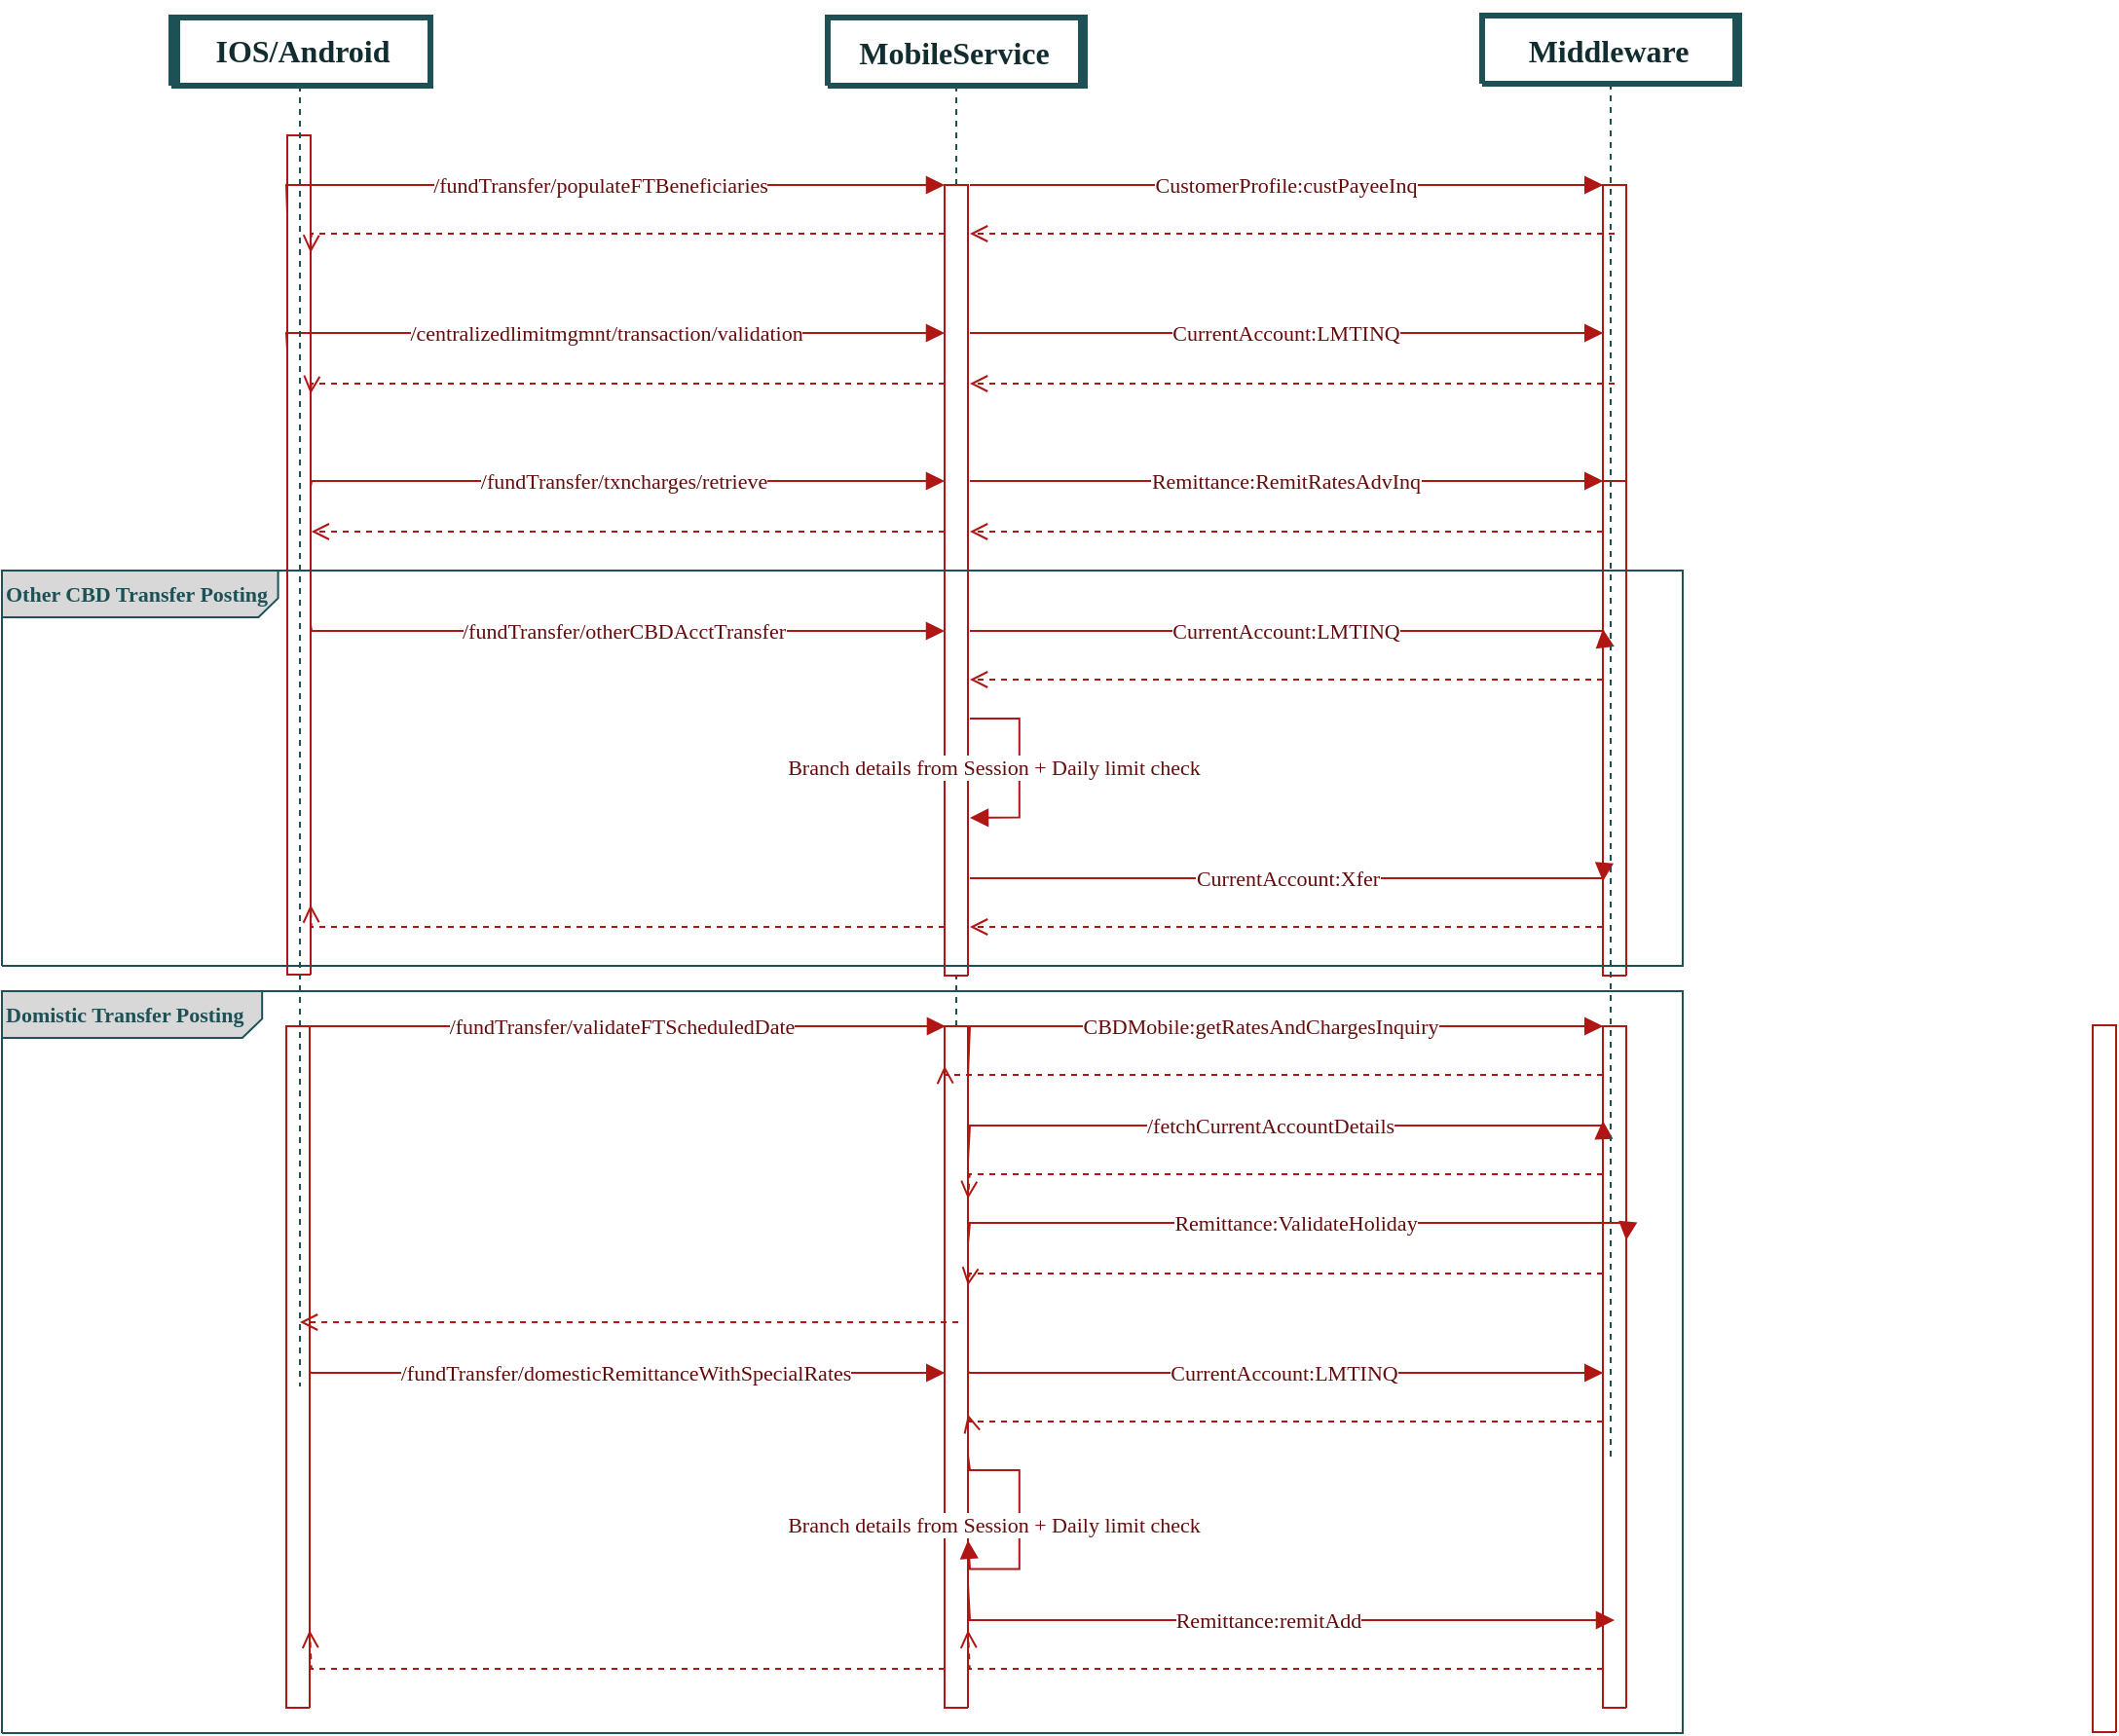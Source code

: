 <mxfile version="15.1.2" type="github" pages="8"><diagram name="Domestic-SWC" id="Page-1"><mxGraphModel dx="1342" dy="614" grid="1" gridSize="10" guides="1" tooltips="1" connect="1" arrows="1" fold="1" page="1" pageScale="1" pageWidth="850" pageHeight="1100" math="0" shadow="0"><root><mxCell id="0"/><mxCell id="1" value="Connector" parent="0"/><mxCell id="2" style="vsdxID=153;fillColor=#ffffff;gradientColor=none;shape=stencil(nZBLDoAgDERP0z3SIyjew0SURgSD+Lu9kMZoXLhwN9O+tukAlrNpJg1SzDH4QW/URgNYgZTkjA4UkwJUgGXng+6DX1zLfmoymdXo17xh5zmRJ6Q42BWCfc2oJfdAr+Yv+AP9Cb7OJ3H/2JG1HNGz/84klThPVCc=);strokeColor=#1e5155;strokeWidth=3;labelBackgroundColor=none;rounded=0;html=1;whiteSpace=wrap;container=0;" parent="1" vertex="1"><mxGeometry x="137" y="71" width="132" height="35" as="geometry"/></mxCell><mxCell id="7" style="vsdxID=159;fillColor=#ffffff;gradientColor=none;shape=stencil(nZBLDoAgDERP0z3SIyjew0SURgSD+Lu9kMZoXLhwN9O+tukAlrNpJg1SzDH4QW/URgNYgZTkjA4UkwJUgGXng+6DX1zLfmoymdXo17xh5zmRJ6Q42BWCfc2oJfdAr+Yv+AP9Cb7OJ3H/2JG1HNGz/84klThPVCc=);strokeColor=#1e5155;strokeWidth=3;labelBackgroundColor=none;rounded=0;html=1;whiteSpace=wrap;" parent="1" vertex="1"><mxGeometry x="474" y="71" width="132" height="35" as="geometry"/></mxCell><mxCell id="8" value="&lt;b style=&quot;color: rgb(17 , 45 , 47) ; font-family: &amp;#34;calibri&amp;#34; ; font-size: 16px&quot;&gt;MobileService&lt;/b&gt;" style="vsdxID=160;fillColor=#ffffff;gradientColor=none;shape=stencil(nZBLDoAgDERP0z3SIyjew0SURgSD+Lu9kMZoXLhwN9O+tukAlrNpJg1SzDH4QW/URgNYgZTkjA4UkwJUgGXng+6DX1zLfmoymdXo17xh5zmRJ6Q42BWCfc2oJfdAr+Yv+AP9Cb7OJ3H/2JG1HNGz/84klThPVCc=);strokeColor=#1e5155;strokeWidth=3;labelBackgroundColor=none;rounded=0;html=1;whiteSpace=wrap;" parent="7" vertex="1"><mxGeometry width="130" height="35" as="geometry"/></mxCell><mxCell id="9" style="vsdxID=161;fillColor=#ffffff;gradientColor=none;shape=stencil(1VFBDsIgEHwNRxKE+IJa/7GxSyFiaRa07e+FLImtB+/eZnZmdgkjTJcczCi0SpniHRc/ZCfMRWjtJ4fkc0HC9MJ0NhKOFJ/TwHyG6qzoEV91w8q5s6oRrTamJ8X8yl6gW9GoeZuVtgP9vUitElafJMUM2cfpEA1AI8pyRNoAYwuylBbEeTf+h2cV8Plm60Pglvb6dy1lxJWa/g0=);strokeColor=#1e5155;strokeWidth=3;labelBackgroundColor=none;rounded=0;html=1;whiteSpace=wrap;" parent="7" vertex="1"><mxGeometry x="53" y="-6" width="25" height="1" as="geometry"/></mxCell><mxCell id="10" style="vsdxID=163;edgeStyle=none;dashed=1;startArrow=none;endArrow=none;startSize=5;endSize=5;strokeColor=#1e5155;spacingTop=0;spacingBottom=0;spacingLeft=0;spacingRight=0;verticalAlign=middle;html=1;labelBackgroundColor=#ffffff;rounded=0;" parent="7" edge="1"><mxGeometry relative="1" as="geometry"><Array as="points"/><mxPoint x="66" y="35" as="sourcePoint"/><mxPoint x="66" y="741" as="targetPoint"/></mxGeometry></mxCell><mxCell id="17" style="vsdxID=184;rotation=270;fillColor=#ffffff;gradientColor=none;shape=stencil(nZBLDoAgDERP0z3SIyjew0SURgSD+Lu9kMZoXLhwN9O+tukAlrNpJg1SzDH4QW/URgNYgZTkjA4UkwJUgGXng+6DX1zLfmoymdXo17xh5zmRJ6Q42BWCfc2oJfdAr+Yv+AP9Cb7OJ3H/2JG1HNGz/84klThPVCc=);strokeColor=#b01614;labelBackgroundColor=none;rounded=0;html=1;whiteSpace=wrap;" parent="1" vertex="1"><mxGeometry x="751" y="430" width="254" height="12" as="geometry"/></mxCell><mxCell id="18" style="vsdxID=266;rotation=270;fillColor=#ffffff;gradientColor=none;shape=stencil(nZBLDoAgDERP0z3SIyjew0SURgSD+Lu9kMZoXLhwN9O+tukAlrNpJg1SzDH4QW/URgNYgZTkjA4UkwJUgGXng+6DX1zLfmoymdXo17xh5zmRJ6Q42BWCfc2oJfdAr+Yv+AP9Cb7OJ3H/2JG1HNGz/84klThPVCc=);strokeColor=#b01614;labelBackgroundColor=none;rounded=0;html=1;whiteSpace=wrap;" parent="1" vertex="1"><mxGeometry x="802" y="227" width="152" height="12" as="geometry"/></mxCell><mxCell id="19" style="vsdxID=271;rotation=270;fillColor=#ffffff;gradientColor=none;shape=stencil(nZBLDoAgDERP0z3SIyjew0SURgSD+Lu9kMZoXLhwN9O+tukAlrNpJg1SzDH4QW/URgNYgZTkjA4UkwJUgGXng+6DX1zLfmoymdXo17xh5zmRJ6Q42BWCfc2oJfdAr+Yv+AP9Cb7OJ3H/2JG1HNGz/84klThPVCc=);strokeColor=#b01614;labelBackgroundColor=none;rounded=0;html=1;whiteSpace=wrap;" parent="1" vertex="1"><mxGeometry x="-13" y="341" width="431" height="12" as="geometry"/></mxCell><mxCell id="20" style="vsdxID=295;rotation=270;fillColor=#ffffff;gradientColor=none;shape=stencil(nZBLDoAgDERP0z3SIyjew0SURgSD+Lu9kMZoXLhwN9O+tukAlrNpJg1SzDH4QW/URgNYgZTkjA4UkwJUgGXng+6DX1zLfmoymdXo17xh5zmRJ6Q42BWCfc2oJfdAr+Yv+AP9Cb7OJ3H/2JG1HNGz/84klThPVCc=);strokeColor=#b01614;labelBackgroundColor=none;rounded=0;html=1;whiteSpace=wrap;" parent="1" vertex="1"><mxGeometry x="337" y="354" width="406" height="12" as="geometry"/></mxCell><mxCell id="21" style="vsdxID=301;rotation=270;fillColor=#ffffff;gradientColor=none;shape=stencil(nZBLDoAgDERP0z3SIyjew0SURgSD+Lu9kMZoXLhwN9O+tukAlrNpJg1SzDH4QW/URgNYgZTkjA4UkwJUgGXng+6DX1zLfmoymdXo17xh5zmRJ6Q42BWCfc2oJfdAr+Yv+AP9Cb7OJ3H/2JG1HNGz/84klThPVCc=);strokeColor=#b01614;labelBackgroundColor=none;rounded=0;html=1;whiteSpace=wrap;" parent="1" vertex="1"><mxGeometry x="27" y="758" width="350" height="12" as="geometry"/></mxCell><mxCell id="22" style="vsdxID=302;rotation=270;fillColor=#ffffff;gradientColor=none;shape=stencil(nZBLDoAgDERP0z3SIyjew0SURgSD+Lu9kMZoXLhwN9O+tukAlrNpJg1SzDH4QW/URgNYgZTkjA4UkwJUgGXng+6DX1zLfmoymdXo17xh5zmRJ6Q42BWCfc2oJfdAr+Yv+AP9Cb7OJ3H/2JG1HNGz/84klThPVCc=);strokeColor=#b01614;labelBackgroundColor=none;rounded=0;html=1;whiteSpace=wrap;" parent="1" vertex="1"><mxGeometry x="365" y="758" width="350" height="12" as="geometry"/></mxCell><mxCell id="23" style="vsdxID=307;rotation=270;fillColor=#ffffff;gradientColor=none;shape=stencil(nZBLDoAgDERP0z3SIyjew0SURgSD+Lu9kMZoXLhwN9O+tukAlrNpJg1SzDH4QW/URgNYgZTkjA4UkwJUgGXng+6DX1zLfmoymdXo17xh5zmRJ6Q42BWCfc2oJfdAr+Yv+AP9Cb7OJ3H/2JG1HNGz/84klThPVCc=);strokeColor=#b01614;labelBackgroundColor=none;rounded=0;html=1;whiteSpace=wrap;" parent="1" vertex="1"><mxGeometry x="703" y="758" width="350" height="12" as="geometry"/></mxCell><mxCell id="91" value="&lt;font style=&quot;font-size:11px;font-family:Calibri;color:#620d0c;direction:ltr;letter-spacing:0px;line-height:120%;opacity:1&quot;&gt;Branch details from Session + Daily limit check&lt;br/&gt;&lt;/font&gt;" style="vsdxID=283;edgeStyle=none;startArrow=none;endArrow=block;startSize=2;endSize=7;strokeColor=#b01614;spacingTop=0;spacingBottom=0;spacingLeft=0;spacingRight=0;verticalAlign=middle;html=1;labelBackgroundColor=#ffffff;rounded=0;align=center;" parent="1" edge="1"><mxGeometry relative="1" as="geometry"><mxPoint x="-13" y="-1" as="offset"/><Array as="points"><mxPoint x="572.4" y="431"/><mxPoint x="572.4" y="481.8"/></Array><mxPoint x="547" y="431" as="sourcePoint"/><mxPoint x="547" y="482" as="targetPoint"/></mxGeometry></mxCell><mxCell id="24" style="vsdxID=323;fillColor=#d8d8d8;gradientColor=none;fillOpacity=0;shape=stencil(nZBLDoAgDERP0z3SIyjew0SURgSD+Lu9kMZoXLhwN9O+tukAlrNpJg1SzDH4QW/URgNYgZTkjA4UkwJUgGXng+6DX1zLfmoymdXo17xh5zmRJ6Q42BWCfc2oJfdAr+Yv+AP9Cb7OJ3H/2JG1HNGz/84klThPVCc=);strokeColor=#1e5155;labelBackgroundColor=none;rounded=0;html=1;whiteSpace=wrap;" parent="1" vertex="1"><mxGeometry x="50" y="571" width="863" height="381" as="geometry"/></mxCell><mxCell id="25" value="&lt;font style=&quot;font-size:11px;font-family:Calibri;color:#1e5155;direction:ltr;letter-spacing:0px;line-height:120%;opacity:1&quot;&gt;&lt;b&gt;Domistic Transfer Posting&lt;br/&gt;&lt;/b&gt;&lt;/font&gt;" style="verticalAlign=middle;align=left;vsdxID=324;fillColor=#d8d8d8;gradientColor=none;shape=stencil(nZHBDoIwDIafptelWyHRM+J7kDDcwtzImKhv75YeRA4mcPv/9mvT/AVqZtNNGhTOKYZRP22fDNAFlLLe6GhTVkAtUDOEqG8xPHzPfuoKWdQ9LGXDi+ewTCh8s5PI/sqos36FykrQDroW1ekHr89C7uH/LMdj4ObgLL6xDNY5TnXd38aYS/wCaj8=);strokeColor=#1e5155;labelBackgroundColor=none;rounded=0;html=1;whiteSpace=wrap;" parent="24" vertex="1"><mxGeometry width="863" height="24" as="geometry"/></mxCell><mxCell id="26" style="vsdxID=326;fillColor=#d8d8d8;gradientColor=none;fillOpacity=0;shape=stencil(nZBLDoAgDERP0z3SIyjew0SURgSD+Lu9kMZoXLhwN9O+tukAlrNpJg1SzDH4QW/URgNYgZTkjA4UkwJUgGXng+6DX1zLfmoymdXo17xh5zmRJ6Q42BWCfc2oJfdAr+Yv+AP9Cb7OJ3H/2JG1HNGz/84klThPVCc=);strokeColor=#1e5155;labelBackgroundColor=none;rounded=0;html=1;whiteSpace=wrap;" parent="1" vertex="1"><mxGeometry x="50" y="355" width="863" height="203" as="geometry"/></mxCell><mxCell id="27" value="&lt;font style=&quot;font-size:11px;font-family:Calibri;color:#1e5155;direction:ltr;letter-spacing:0px;line-height:120%;opacity:1&quot;&gt;&lt;b&gt;Other CBD Transfer Posting&lt;br/&gt;&lt;/b&gt;&lt;/font&gt;" style="verticalAlign=middle;align=left;vsdxID=327;fillColor=#d8d8d8;gradientColor=none;shape=stencil(nZHBDoIwDIafptelW4XEM+J7kDDc4tjImKhv75YeRA4mcPv/9mvT/AVqZtNNGhTOKYa7fto+GaALKGW90dGmrIBaoGYIUd9iePie/dQVsqgxLGXDi+ewTCh8s5PI/sqos36FykqoegdeixP94NVZyD38n+V4DNwcnMU3l8E6x7Gu+9scc4l/QO0H);strokeColor=#1e5155;labelBackgroundColor=none;rounded=0;html=1;whiteSpace=wrap;" parent="26" vertex="1"><mxGeometry width="863" height="24" as="geometry"/></mxCell><mxCell id="39" style="vsdxID=344;rotation=270;fillColor=#ffffff;gradientColor=none;shape=stencil(nZBLDoAgDERP0z3SIyjew0SURgSD+Lu9kMZoXLhwN9O+tukAlrNpJg1SzDH4QW/URgNYgZTkjA4UkwJUgGXng+6DX1zLfmoymdXo17xh5zmRJ6Q42BWCfc2oJfdAr+Yv+AP9Cb7OJ3H/2JG1HNGz/84klThPVCc=);strokeColor=#b01614;labelBackgroundColor=none;rounded=0;html=1;whiteSpace=wrap;" parent="1" vertex="1"><mxGeometry x="948" y="764" width="363" height="12" as="geometry"/></mxCell><mxCell id="40" style="vsdxID=314;edgeStyle=none;dashed=1;startArrow=none;endArrow=open;startSize=2;endSize=7;strokeColor=#b01614;spacingTop=0;spacingBottom=0;spacingLeft=0;spacingRight=0;verticalAlign=middle;html=1;labelBackgroundColor=#ffffff;rounded=0;" parent="1" source="22" target="21" edge="1"><mxGeometry relative="1" as="geometry"><mxPoint as="offset"/><Array as="points"><mxPoint x="534" y="919"/><mxPoint x="208.88" y="919"/></Array></mxGeometry></mxCell><mxCell id="41" value="&lt;font style=&quot;font-size:11px;font-family:Calibri;color:#620d0c;direction:ltr;letter-spacing:0px;line-height:120%;opacity:1&quot;&gt;Branch details from Session + Daily limit check&lt;br/&gt;&lt;/font&gt;" style="vsdxID=311;edgeStyle=none;startArrow=none;endArrow=block;startSize=2;endSize=7;strokeColor=#b01614;spacingTop=0;spacingBottom=0;spacingLeft=0;spacingRight=0;verticalAlign=middle;html=1;labelBackgroundColor=#ffffff;rounded=0;align=center;" parent="1" source="22" target="22" edge="1"><mxGeometry relative="1" as="geometry"><mxPoint x="-13" y="-1" as="offset"/><Array as="points"><mxPoint x="547" y="817"/><mxPoint x="572.4" y="817"/><mxPoint x="572.4" y="867.8"/><mxPoint x="547" y="867.8"/></Array></mxGeometry></mxCell><mxCell id="42" style="vsdxID=308;edgeStyle=none;dashed=1;startArrow=none;endArrow=open;startSize=2;endSize=7;strokeColor=#b01614;spacingTop=0;spacingBottom=0;spacingLeft=0;spacingRight=0;verticalAlign=middle;html=1;labelBackgroundColor=#ffffff;rounded=0;" parent="1" source="23" target="22" edge="1"><mxGeometry relative="1" as="geometry"><mxPoint as="offset"/><Array as="points"><mxPoint x="872" y="919"/><mxPoint x="546.88" y="919"/></Array></mxGeometry></mxCell><mxCell id="43" value="&lt;font style=&quot;font-size:11px;font-family:Calibri;color:#620d0c;direction:ltr;letter-spacing:0px;line-height:120%;opacity:1&quot;&gt;Remittance:remitAdd&lt;br/&gt;&lt;/font&gt;" style="vsdxID=306;edgeStyle=none;startArrow=none;endArrow=block;startSize=2;endSize=7;strokeColor=#b01614;spacingTop=0;spacingBottom=0;spacingLeft=0;spacingRight=0;verticalAlign=middle;html=1;labelBackgroundColor=#FFFFFF;rounded=0;align=center;entryX=0.5;entryY=23.514;entryDx=0;entryDy=0;entryPerimeter=0;" parent="1" source="22" edge="1"><mxGeometry x="-0.018" relative="1" as="geometry"><mxPoint as="offset"/><Array as="points"><mxPoint x="547" y="894"/></Array><mxPoint x="878" y="894" as="targetPoint"/></mxGeometry></mxCell><mxCell id="44" style="vsdxID=305;edgeStyle=none;dashed=1;startArrow=none;endArrow=open;startSize=2;endSize=7;strokeColor=#b01614;spacingTop=0;spacingBottom=0;spacingLeft=0;spacingRight=0;verticalAlign=middle;html=1;labelBackgroundColor=#ffffff;rounded=0;" parent="1" source="23" target="22" edge="1"><mxGeometry relative="1" as="geometry"><mxPoint as="offset"/><Array as="points"><mxPoint x="872" y="792"/><mxPoint x="546.88" y="792"/></Array></mxGeometry></mxCell><mxCell id="45" value="&lt;font style=&quot;font-size:11px;font-family:Calibri;color:#620d0c;direction:ltr;letter-spacing:0px;line-height:120%;opacity:1&quot;&gt;CurrentAccount:LMTINQ&lt;br/&gt;&lt;/font&gt;" style="vsdxID=304;edgeStyle=none;startArrow=none;endArrow=block;startSize=2;endSize=7;strokeColor=#b01614;spacingTop=0;spacingBottom=0;spacingLeft=0;spacingRight=0;verticalAlign=middle;html=1;labelBackgroundColor=#ffffff;rounded=0;align=center;" parent="1" source="22" target="23" edge="1"><mxGeometry relative="1" as="geometry"><mxPoint x="-1" as="offset"/><Array as="points"><mxPoint x="547" y="767"/><mxPoint x="710" y="767"/><mxPoint x="872.12" y="767"/></Array></mxGeometry></mxCell><mxCell id="46" value="&lt;font style=&quot;font-size:11px;font-family:Calibri;color:#620d0c;direction:ltr;letter-spacing:0px;line-height:120%;opacity:1&quot;&gt;/fundTransfer/domesticRemittanceWithSpecialRates&lt;br/&gt;&lt;/font&gt;" style="vsdxID=303;edgeStyle=none;startArrow=none;endArrow=block;startSize=2;endSize=7;strokeColor=#b01614;spacingTop=0;spacingBottom=0;spacingLeft=0;spacingRight=0;verticalAlign=middle;html=1;labelBackgroundColor=#ffffff;rounded=0;align=center;" parent="1" source="21" target="22" edge="1"><mxGeometry relative="1" as="geometry"><mxPoint x="-1" as="offset"/><Array as="points"><mxPoint x="209" y="767"/><mxPoint x="534.12" y="767"/></Array></mxGeometry></mxCell><mxCell id="47" style="vsdxID=299;edgeStyle=none;dashed=1;startArrow=none;endArrow=open;startSize=2;endSize=7;strokeColor=#b01614;spacingTop=0;spacingBottom=0;spacingLeft=0;spacingRight=0;verticalAlign=middle;html=1;labelBackgroundColor=#ffffff;rounded=0;exitX=0.508;exitY=19.143;exitDx=0;exitDy=0;exitPerimeter=0;entryX=0.5;entryY=19.143;entryDx=0;entryDy=0;entryPerimeter=0;" parent="1" source="7" target="2" edge="1"><mxGeometry relative="1" as="geometry"><mxPoint as="offset"/><Array as="points"/></mxGeometry></mxCell><mxCell id="48" style="vsdxID=297;edgeStyle=none;dashed=1;startArrow=none;endArrow=open;startSize=2;endSize=7;strokeColor=#b01614;spacingTop=0;spacingBottom=0;spacingLeft=0;spacingRight=0;verticalAlign=middle;html=1;labelBackgroundColor=#ffffff;rounded=0;" parent="1" source="23" target="22" edge="1"><mxGeometry relative="1" as="geometry"><mxPoint as="offset"/><Array as="points"><mxPoint x="872" y="716"/><mxPoint x="546.88" y="716"/></Array></mxGeometry></mxCell><mxCell id="49" value="&lt;font style=&quot;font-size:11px;font-family:Calibri;color:#620d0c;direction:ltr;letter-spacing:0px;line-height:120%;opacity:1&quot;&gt;Remittance:ValidateHoliday&lt;br/&gt;&lt;/font&gt;" style="vsdxID=296;edgeStyle=none;startArrow=none;endArrow=block;startSize=2;endSize=7;strokeColor=#b01614;spacingTop=0;spacingBottom=0;spacingLeft=0;spacingRight=0;verticalAlign=middle;html=1;labelBackgroundColor=#ffffff;rounded=0;align=center;" parent="1" source="22" target="23" edge="1"><mxGeometry relative="1" as="geometry"><mxPoint x="-1" as="offset"/><Array as="points"><mxPoint x="547" y="690"/><mxPoint x="884.82" y="690"/></Array></mxGeometry></mxCell><mxCell id="50" style="vsdxID=293;edgeStyle=none;dashed=1;startArrow=none;endArrow=open;startSize=2;endSize=7;strokeColor=#b01614;spacingTop=0;spacingBottom=0;spacingLeft=0;spacingRight=0;verticalAlign=middle;html=1;labelBackgroundColor=#ffffff;rounded=0;" parent="1" source="23" target="22" edge="1"><mxGeometry relative="1" as="geometry"><mxPoint as="offset"/><Array as="points"><mxPoint x="872" y="665"/><mxPoint x="546.88" y="665"/></Array></mxGeometry></mxCell><mxCell id="51" value="&lt;font style=&quot;font-size:11px;font-family:Calibri;color:#620d0c;direction:ltr;letter-spacing:0px;line-height:120%;opacity:1&quot;&gt;/fetchCurrentAccountDetails&lt;br/&gt;&lt;/font&gt;" style="vsdxID=292;edgeStyle=none;startArrow=none;endArrow=block;startSize=2;endSize=7;strokeColor=#b01614;spacingTop=0;spacingBottom=0;spacingLeft=0;spacingRight=0;verticalAlign=middle;html=1;labelBackgroundColor=#ffffff;rounded=0;align=center;" parent="1" source="22" target="23" edge="1"><mxGeometry relative="1" as="geometry"><mxPoint x="-1" as="offset"/><Array as="points"><mxPoint x="547" y="640"/><mxPoint x="872.12" y="640"/></Array></mxGeometry></mxCell><mxCell id="52" style="vsdxID=291;edgeStyle=none;dashed=1;startArrow=none;endArrow=open;startSize=2;endSize=7;strokeColor=#b01614;spacingTop=0;spacingBottom=0;spacingLeft=0;spacingRight=0;verticalAlign=middle;html=1;labelBackgroundColor=#ffffff;rounded=0;" parent="1" source="23" target="22" edge="1"><mxGeometry relative="1" as="geometry"><mxPoint as="offset"/><Array as="points"><mxPoint x="872" y="614"/><mxPoint x="534.18" y="614"/></Array></mxGeometry></mxCell><mxCell id="53" value="&lt;font style=&quot;font-size:11px;font-family:Calibri;color:#620d0c;direction:ltr;letter-spacing:0px;line-height:120%;opacity:1&quot;&gt;CBDMobile:getRatesAndChargesInquiry&lt;br/&gt;&lt;/font&gt;" style="vsdxID=289;edgeStyle=none;startArrow=none;endArrow=block;startSize=2;endSize=7;strokeColor=#b01614;spacingTop=0;spacingBottom=0;spacingLeft=0;spacingRight=0;verticalAlign=middle;html=1;labelBackgroundColor=#FFFFFF;rounded=0;align=center;" parent="1" source="22" target="23" edge="1"><mxGeometry relative="1" as="geometry"><mxPoint x="-1" as="offset"/><Array as="points"><mxPoint x="547" y="589"/><mxPoint x="872.12" y="589"/></Array></mxGeometry></mxCell><mxCell id="54" value="&lt;font style=&quot;font-size:11px;font-family:Calibri;color:#620d0c;direction:ltr;letter-spacing:0px;line-height:120%;opacity:1&quot;&gt;/fundTransfer/validateFTScheduledDate&lt;br/&gt;&lt;/font&gt;" style="vsdxID=288;edgeStyle=none;startArrow=none;endArrow=block;startSize=2;endSize=7;strokeColor=#b01614;spacingTop=0;spacingBottom=0;spacingLeft=0;spacingRight=0;verticalAlign=middle;html=1;labelBackgroundColor=#ffffff;rounded=0;align=center;exitX=0.5;exitY=14.8;exitDx=0;exitDy=0;exitPerimeter=0;" parent="1" source="2" target="22" edge="1"><mxGeometry relative="1" as="geometry"><mxPoint x="-1" as="offset"/><Array as="points"><mxPoint x="534.47" y="589"/></Array></mxGeometry></mxCell><mxCell id="55" parent="1" vertex="1"><mxGeometry x="534" y="538" as="geometry"/></mxCell><mxCell id="56" style="vsdxID=286;edgeStyle=none;dashed=1;startArrow=none;endArrow=open;startSize=2;endSize=7;strokeColor=#b01614;spacingTop=0;spacingBottom=0;spacingLeft=0;spacingRight=0;verticalAlign=middle;html=1;labelBackgroundColor=#ffffff;rounded=0;" parent="1" source="55" target="19" edge="1"><mxGeometry relative="1" as="geometry"><mxPoint as="offset"/><Array as="points"><mxPoint x="208.88" y="538"/></Array></mxGeometry></mxCell><mxCell id="57" parent="1" vertex="1"><mxGeometry x="547" y="538" as="geometry"/></mxCell><mxCell id="58" style="vsdxID=285;edgeStyle=none;dashed=1;startArrow=none;endArrow=open;startSize=2;endSize=7;strokeColor=#b01614;spacingTop=0;spacingBottom=0;spacingLeft=0;spacingRight=0;verticalAlign=middle;html=1;labelBackgroundColor=#ffffff;rounded=0;" parent="1" source="17" target="57" edge="1"><mxGeometry relative="1" as="geometry"><mxPoint as="offset"/><Array as="points"><mxPoint x="872" y="538"/></Array></mxGeometry></mxCell><mxCell id="59" parent="1" vertex="1"><mxGeometry x="547" y="386" as="geometry"/></mxCell><mxCell id="60" value="&lt;font style=&quot;font-size:11px;font-family:Calibri;color:#620d0c;direction:ltr;letter-spacing:0px;line-height:120%;opacity:1&quot;&gt;CurrentAccount:LMTINQ&lt;br/&gt;&lt;/font&gt;" style="vsdxID=282;edgeStyle=none;startArrow=none;endArrow=block;startSize=2;endSize=7;strokeColor=#b01614;spacingTop=0;spacingBottom=0;spacingLeft=0;spacingRight=0;verticalAlign=middle;html=1;labelBackgroundColor=#ffffff;rounded=0;align=center;" parent="1" source="59" target="17" edge="1"><mxGeometry relative="1" as="geometry"><mxPoint x="-1" as="offset"/><Array as="points"><mxPoint x="872.12" y="386"/></Array></mxGeometry></mxCell><mxCell id="61" parent="1" vertex="1"><mxGeometry x="547" y="411" as="geometry"/></mxCell><mxCell id="62" style="vsdxID=281;edgeStyle=none;dashed=1;startArrow=none;endArrow=open;startSize=2;endSize=7;strokeColor=#b01614;spacingTop=0;spacingBottom=0;spacingLeft=0;spacingRight=0;verticalAlign=middle;html=1;labelBackgroundColor=#ffffff;rounded=0;" parent="1" source="17" target="61" edge="1"><mxGeometry relative="1" as="geometry"><mxPoint as="offset"/><Array as="points"><mxPoint x="872" y="411"/></Array></mxGeometry></mxCell><mxCell id="63" parent="1" vertex="1"><mxGeometry x="547" y="513" as="geometry"/></mxCell><mxCell id="64" value="&lt;font style=&quot;font-size:11px;font-family:Calibri;color:#620d0c;direction:ltr;letter-spacing:0px;line-height:120%;opacity:1&quot;&gt;CurrentAccount:Xfer&lt;br/&gt;&lt;/font&gt;" style="vsdxID=279;edgeStyle=none;startArrow=none;endArrow=block;startSize=2;endSize=7;strokeColor=#b01614;spacingTop=0;spacingBottom=0;spacingLeft=0;spacingRight=0;verticalAlign=middle;html=1;labelBackgroundColor=#FFFFFF;rounded=0;align=center;" parent="1" source="63" target="17" edge="1"><mxGeometry relative="1" as="geometry"><mxPoint x="-1" as="offset"/><Array as="points"><mxPoint x="872.12" y="513"/></Array></mxGeometry></mxCell><mxCell id="65" parent="1" vertex="1"><mxGeometry x="534" y="386" as="geometry"/></mxCell><mxCell id="66" value="&lt;font style=&quot;font-size:11px;font-family:Calibri;color:#620d0c;direction:ltr;letter-spacing:0px;line-height:120%;opacity:1&quot;&gt;/fundTransfer/otherCBDAcctTransfer&lt;br/&gt;&lt;/font&gt;" style="vsdxID=278;edgeStyle=none;startArrow=none;endArrow=block;startSize=2;endSize=7;strokeColor=#b01614;spacingTop=0;spacingBottom=0;spacingLeft=0;spacingRight=0;verticalAlign=middle;html=1;labelBackgroundColor=#ffffff;rounded=0;align=center;" parent="1" source="19" target="65" edge="1"><mxGeometry relative="1" as="geometry"><mxPoint x="-1" as="offset"/><Array as="points"><mxPoint x="209" y="386"/></Array></mxGeometry></mxCell><mxCell id="67" parent="1" vertex="1"><mxGeometry x="534" y="335" as="geometry"/></mxCell><mxCell id="68" style="vsdxID=277;edgeStyle=none;dashed=1;startArrow=none;endArrow=open;startSize=2;endSize=7;strokeColor=#b01614;spacingTop=0;spacingBottom=0;spacingLeft=0;spacingRight=0;verticalAlign=middle;html=1;labelBackgroundColor=#ffffff;rounded=0;" parent="1" source="67" target="19" edge="1"><mxGeometry relative="1" as="geometry"><mxPoint as="offset"/><Array as="points"><mxPoint x="208.88" y="335"/></Array></mxGeometry></mxCell><mxCell id="69" parent="1" vertex="1"><mxGeometry x="547" y="335" as="geometry"/></mxCell><mxCell id="70" style="vsdxID=276;edgeStyle=none;dashed=1;startArrow=none;endArrow=open;startSize=2;endSize=7;strokeColor=#b01614;spacingTop=0;spacingBottom=0;spacingLeft=0;spacingRight=0;verticalAlign=middle;html=1;labelBackgroundColor=#ffffff;rounded=0;" parent="1" source="17" target="69" edge="1"><mxGeometry relative="1" as="geometry"><mxPoint as="offset"/><Array as="points"><mxPoint x="872" y="335"/></Array></mxGeometry></mxCell><mxCell id="71" parent="1" vertex="1"><mxGeometry x="547" y="309" as="geometry"/></mxCell><mxCell id="72" value="&lt;font style=&quot;font-size:11px;font-family:Calibri;color:#620d0c;direction:ltr;letter-spacing:0px;line-height:120%;opacity:1&quot;&gt;Remittance:RemitRatesAdvInq&lt;br/&gt;&lt;/font&gt;" style="vsdxID=275;edgeStyle=none;startArrow=none;endArrow=block;startSize=2;endSize=7;strokeColor=#b01614;spacingTop=0;spacingBottom=0;spacingLeft=0;spacingRight=0;verticalAlign=middle;html=1;labelBackgroundColor=#ffffff;rounded=0;align=center;" parent="1" source="71" target="18" edge="1"><mxGeometry relative="1" as="geometry"><mxPoint x="-1" as="offset"/><Array as="points"><mxPoint x="872.12" y="309"/></Array></mxGeometry></mxCell><mxCell id="73" parent="1" vertex="1"><mxGeometry x="534" y="309" as="geometry"/></mxCell><mxCell id="74" value="&lt;font style=&quot;font-size:11px;font-family:Calibri;color:#620d0c;direction:ltr;letter-spacing:0px;line-height:120%;opacity:1&quot;&gt;/fundTransfer/txncharges/retrieve&lt;br/&gt;&lt;/font&gt;" style="vsdxID=272;edgeStyle=none;startArrow=none;endArrow=block;startSize=2;endSize=7;strokeColor=#b01614;spacingTop=0;spacingBottom=0;spacingLeft=0;spacingRight=0;verticalAlign=middle;html=1;labelBackgroundColor=#ffffff;rounded=0;align=center;" parent="1" source="19" target="73" edge="1"><mxGeometry relative="1" as="geometry"><mxPoint x="-1" as="offset"/><Array as="points"><mxPoint x="209" y="309"/></Array></mxGeometry></mxCell><mxCell id="75" parent="1" vertex="1"><mxGeometry x="534" y="259" as="geometry"/></mxCell><mxCell id="76" style="vsdxID=265;edgeStyle=none;dashed=1;startArrow=none;endArrow=open;startSize=2;endSize=7;strokeColor=#b01614;spacingTop=0;spacingBottom=0;spacingLeft=0;spacingRight=0;verticalAlign=middle;html=1;labelBackgroundColor=#ffffff;rounded=0;" parent="1" source="75" target="19" edge="1"><mxGeometry relative="1" as="geometry"><mxPoint as="offset"/><Array as="points"><mxPoint x="208.88" y="259"/></Array></mxGeometry></mxCell><mxCell id="77" parent="1" vertex="1"><mxGeometry x="534" y="157" as="geometry"/></mxCell><mxCell id="78" value="&lt;font style=&quot;font-size:11px;font-family:Calibri;color:#620d0c;direction:ltr;letter-spacing:0px;line-height:120%;opacity:1&quot;&gt;/fundTransfer/populateFTBeneficiaries&lt;br/&gt;&lt;/font&gt;" style="vsdxID=240;edgeStyle=none;startArrow=none;endArrow=block;startSize=2;endSize=7;strokeColor=#b01614;spacingTop=0;spacingBottom=0;spacingLeft=0;spacingRight=0;verticalAlign=middle;html=1;labelBackgroundColor=#ffffff;rounded=0;align=center;" parent="1" source="19" target="77" edge="1"><mxGeometry relative="1" as="geometry"><mxPoint x="-1" as="offset"/><Array as="points"><mxPoint x="196" y="157"/></Array></mxGeometry></mxCell><mxCell id="79" parent="1" vertex="1"><mxGeometry x="534" y="233" as="geometry"/></mxCell><mxCell id="80" value="&lt;font style=&quot;font-size:11px;font-family:Calibri;color:#620d0c;direction:ltr;letter-spacing:0px;line-height:120%;opacity:1&quot;&gt;/centralizedlimitmgmnt/transaction/validation&lt;br/&gt;&lt;/font&gt;" style="vsdxID=243;edgeStyle=none;startArrow=none;endArrow=block;startSize=2;endSize=7;strokeColor=#b01614;spacingTop=0;spacingBottom=0;spacingLeft=0;spacingRight=0;verticalAlign=middle;html=1;labelBackgroundColor=#ffffff;rounded=0;align=center;" parent="1" source="19" target="79" edge="1"><mxGeometry relative="1" as="geometry"><mxPoint x="-1" as="offset"/><Array as="points"><mxPoint x="196" y="233"/></Array></mxGeometry></mxCell><mxCell id="81" parent="1" vertex="1"><mxGeometry x="547" y="157" as="geometry"/></mxCell><mxCell id="82" value="&lt;font style=&quot;font-size:11px;font-family:Calibri;color:#620d0c;direction:ltr;letter-spacing:0px;line-height:120%;opacity:1&quot;&gt;CustomerProfile:custPayeeInq&lt;br/&gt;&lt;/font&gt;" style="vsdxID=260;edgeStyle=none;startArrow=none;endArrow=block;startSize=2;endSize=7;strokeColor=#b01614;spacingTop=0;spacingBottom=0;spacingLeft=0;spacingRight=0;verticalAlign=middle;html=1;labelBackgroundColor=#ffffff;rounded=0;align=center;" parent="1" source="81" target="18" edge="1"><mxGeometry relative="1" as="geometry"><mxPoint x="-1" as="offset"/><Array as="points"><mxPoint x="872.12" y="157"/></Array></mxGeometry></mxCell><mxCell id="83" parent="1" vertex="1"><mxGeometry x="547" y="182" as="geometry"/></mxCell><mxCell id="84" style="vsdxID=261;edgeStyle=none;dashed=1;startArrow=none;endArrow=open;startSize=2;endSize=7;strokeColor=#b01614;spacingTop=0;spacingBottom=0;spacingLeft=0;spacingRight=0;verticalAlign=middle;html=1;labelBackgroundColor=#ffffff;rounded=0;exitX=0.5;exitY=3.171;exitDx=0;exitDy=0;exitPerimeter=0;" parent="1" target="83" edge="1"><mxGeometry relative="1" as="geometry"><mxPoint as="offset"/><Array as="points"/><mxPoint x="878" y="182" as="sourcePoint"/></mxGeometry></mxCell><mxCell id="85" parent="1" vertex="1"><mxGeometry x="534" y="182" as="geometry"/></mxCell><mxCell id="86" style="vsdxID=262;edgeStyle=none;dashed=1;startArrow=none;endArrow=open;startSize=2;endSize=7;strokeColor=#b01614;spacingTop=0;spacingBottom=0;spacingLeft=0;spacingRight=0;verticalAlign=middle;html=1;labelBackgroundColor=#ffffff;rounded=0;" parent="1" source="85" target="19" edge="1"><mxGeometry relative="1" as="geometry"><mxPoint as="offset"/><Array as="points"><mxPoint x="208.88" y="182"/></Array></mxGeometry></mxCell><mxCell id="87" parent="1" vertex="1"><mxGeometry x="547" y="233" as="geometry"/></mxCell><mxCell id="88" value="&lt;font style=&quot;font-size:11px;font-family:Calibri;color:#620d0c;direction:ltr;letter-spacing:0px;line-height:120%;opacity:1&quot;&gt;CurrentAccount:LMTINQ&lt;br/&gt;&lt;/font&gt;" style="vsdxID=263;edgeStyle=none;startArrow=none;endArrow=block;startSize=2;endSize=7;strokeColor=#b01614;spacingTop=0;spacingBottom=0;spacingLeft=0;spacingRight=0;verticalAlign=middle;html=1;labelBackgroundColor=#ffffff;rounded=0;align=center;" parent="1" source="87" target="18" edge="1"><mxGeometry relative="1" as="geometry"><mxPoint x="-1" as="offset"/><Array as="points"><mxPoint x="872.12" y="233"/></Array></mxGeometry></mxCell><mxCell id="89" parent="1" vertex="1"><mxGeometry x="547" y="259" as="geometry"/></mxCell><mxCell id="90" style="vsdxID=264;edgeStyle=none;dashed=1;startArrow=none;endArrow=open;startSize=2;endSize=7;strokeColor=#b01614;spacingTop=0;spacingBottom=0;spacingLeft=0;spacingRight=0;verticalAlign=middle;html=1;labelBackgroundColor=#ffffff;rounded=0;exitX=0.5;exitY=5.371;exitDx=0;exitDy=0;exitPerimeter=0;" parent="1" target="89" edge="1"><mxGeometry relative="1" as="geometry"><mxPoint as="offset"/><Array as="points"/><mxPoint x="878" y="259" as="sourcePoint"/></mxGeometry></mxCell><mxCell id="3" style="vsdxID=154;fillColor=#ffffff;gradientColor=none;shape=stencil(nZBLDoAgDERP0z3SIyjew0SURgSD+Lu9kMZoXLhwN9O+tukAlrNpJg1SzDH4QW/URgNYgZTkjA4UkwJUgGXng+6DX1zLfmoymdXo17xh5zmRJ6Q42BWCfc2oJfdAr+Yv+AP9Cb7OJ3H/2JG1HNGz/84klThPVCc=);strokeColor=#1e5155;strokeWidth=3;labelBackgroundColor=none;rounded=0;html=1;whiteSpace=wrap;" parent="1" vertex="1"><mxGeometry x="140" y="71" width="130" height="35" as="geometry"/></mxCell><mxCell id="4" style="vsdxID=155;fillColor=#ffffff;gradientColor=none;shape=stencil(1VFBDsIgEHwNRxKE+IJa/7GxSyFiaRa07e+FLImtB+/eZnZmdgkjTJcczCi0SpniHRc/ZCfMRWjtJ4fkc0HC9MJ0NhKOFJ/TwHyG6qzoEV91w8q5s6oRrTamJ8X8yl6gW9GoeZuVtgP9vUitElafJMUM2cfpEA1AI8pyRNoAYwuylBbEeTf+h2cV8Plm60Pglvb6dy1lxJWa/g0=);strokeColor=#1e5155;strokeWidth=3;labelBackgroundColor=none;rounded=0;html=1;whiteSpace=wrap;" parent="1" vertex="1"><mxGeometry x="190" y="65" width="25" height="1" as="geometry"/></mxCell><mxCell id="5" style="vsdxID=157;edgeStyle=none;dashed=1;startArrow=none;endArrow=none;startSize=5;endSize=5;strokeColor=#1e5155;spacingTop=0;spacingBottom=0;spacingLeft=0;spacingRight=0;verticalAlign=middle;html=1;labelBackgroundColor=#ffffff;rounded=0;" parent="1" edge="1"><mxGeometry x="137" y="71" as="geometry"><Array as="points"/><mxPoint x="203" y="106" as="sourcePoint"/><mxPoint x="203" y="774" as="targetPoint"/></mxGeometry></mxCell><mxCell id="6" value="&lt;font style=&quot;font-size:16px;font-family:Calibri;color:#112d2f;direction:ltr;letter-spacing:0px;line-height:120%;opacity:1&quot;&gt;&lt;b&gt;IOS/Android&lt;br/&gt;&lt;/b&gt;&lt;/font&gt;" style="text;vsdxID=153;fillColor=none;gradientColor=none;strokeColor=none;strokeWidth=3;labelBackgroundColor=none;rounded=0;html=1;whiteSpace=wrap;verticalAlign=middle;align=center;;html=1;" parent="1" vertex="1"><mxGeometry x="140" y="70.44" width="129.08" height="35.56" as="geometry"/></mxCell><mxCell id="Itoh5uOPvvp63cJMgRAq-91" style="vsdxID=159;fillColor=#ffffff;gradientColor=none;shape=stencil(nZBLDoAgDERP0z3SIyjew0SURgSD+Lu9kMZoXLhwN9O+tukAlrNpJg1SzDH4QW/URgNYgZTkjA4UkwJUgGXng+6DX1zLfmoymdXo17xh5zmRJ6Q42BWCfc2oJfdAr+Yv+AP9Cb7OJ3H/2JG1HNGz/84klThPVCc=);strokeColor=#1e5155;strokeWidth=3;labelBackgroundColor=none;rounded=0;html=1;whiteSpace=wrap;" parent="1" vertex="1"><mxGeometry x="810" y="70" width="132" height="35" as="geometry"/></mxCell><mxCell id="Itoh5uOPvvp63cJMgRAq-92" value="&lt;b style=&quot;color: rgb(17 , 45 , 47) ; font-family: &amp;#34;calibri&amp;#34; ; font-size: 16px&quot;&gt;Middleware&lt;/b&gt;" style="vsdxID=160;fillColor=#ffffff;gradientColor=none;shape=stencil(nZBLDoAgDERP0z3SIyjew0SURgSD+Lu9kMZoXLhwN9O+tukAlrNpJg1SzDH4QW/URgNYgZTkjA4UkwJUgGXng+6DX1zLfmoymdXo17xh5zmRJ6Q42BWCfc2oJfdAr+Yv+AP9Cb7OJ3H/2JG1HNGz/84klThPVCc=);strokeColor=#1e5155;strokeWidth=3;labelBackgroundColor=none;rounded=0;html=1;whiteSpace=wrap;" parent="Itoh5uOPvvp63cJMgRAq-91" vertex="1"><mxGeometry width="130" height="35" as="geometry"/></mxCell><mxCell id="Itoh5uOPvvp63cJMgRAq-93" style="vsdxID=161;fillColor=#ffffff;gradientColor=none;shape=stencil(1VFBDsIgEHwNRxKE+IJa/7GxSyFiaRa07e+FLImtB+/eZnZmdgkjTJcczCi0SpniHRc/ZCfMRWjtJ4fkc0HC9MJ0NhKOFJ/TwHyG6qzoEV91w8q5s6oRrTamJ8X8yl6gW9GoeZuVtgP9vUitElafJMUM2cfpEA1AI8pyRNoAYwuylBbEeTf+h2cV8Plm60Pglvb6dy1lxJWa/g0=);strokeColor=#1e5155;strokeWidth=3;labelBackgroundColor=none;rounded=0;html=1;whiteSpace=wrap;" parent="Itoh5uOPvvp63cJMgRAq-91" vertex="1"><mxGeometry x="53" y="-6" width="25" height="1" as="geometry"/></mxCell><mxCell id="Itoh5uOPvvp63cJMgRAq-94" style="vsdxID=163;edgeStyle=none;dashed=1;startArrow=none;endArrow=none;startSize=5;endSize=5;strokeColor=#1e5155;spacingTop=0;spacingBottom=0;spacingLeft=0;spacingRight=0;verticalAlign=middle;html=1;labelBackgroundColor=#ffffff;rounded=0;" parent="Itoh5uOPvvp63cJMgRAq-91" edge="1"><mxGeometry relative="1" as="geometry"><Array as="points"/><mxPoint x="66" y="35" as="sourcePoint"/><mxPoint x="66" y="741" as="targetPoint"/></mxGeometry></mxCell></root></mxGraphModel></diagram><diagram id="5u7-XYyox8QIMbMR5PNp" name="International-SWC"><mxGraphModel dx="1092" dy="494" grid="1" gridSize="10" guides="1" tooltips="1" connect="1" arrows="1" fold="1" page="1" pageScale="1" pageWidth="850" pageHeight="1100" math="0" shadow="0"><root><mxCell id="6xDaoWYvkV_Vt6skEEyF-0"/><mxCell id="6xDaoWYvkV_Vt6skEEyF-1" parent="6xDaoWYvkV_Vt6skEEyF-0"/><mxCell id="pFkE-R4yEd-ny8bBFBDf-12" value="" style="html=1;verticalAlign=bottom;endArrow=block;strokeColor=#91423F;" parent="6xDaoWYvkV_Vt6skEEyF-1" edge="1"><mxGeometry width="80" relative="1" as="geometry"><mxPoint x="120" y="232.5" as="sourcePoint"/><mxPoint x="440" y="232.5" as="targetPoint"/></mxGeometry></mxCell><mxCell id="pFkE-R4yEd-ny8bBFBDf-13" value="&lt;span style=&quot;color: rgb(98 , 13 , 12) ; font-family: &amp;#34;calibri&amp;#34;&quot;&gt;&lt;b&gt;/centralizedlimitmgmnt/transaction/validation&lt;/b&gt;&lt;/span&gt;" style="edgeLabel;html=1;align=center;verticalAlign=middle;resizable=0;points=[];strokeColor=#91423F;" parent="pFkE-R4yEd-ny8bBFBDf-12" vertex="1" connectable="0"><mxGeometry x="-0.075" relative="1" as="geometry"><mxPoint as="offset"/></mxGeometry></mxCell><mxCell id="6xDaoWYvkV_Vt6skEEyF-96" value="" style="html=1;verticalAlign=bottom;endArrow=block;fillColor=#EA6B66;strokeColor=#91423F;" parent="6xDaoWYvkV_Vt6skEEyF-1" edge="1"><mxGeometry width="80" relative="1" as="geometry"><mxPoint x="125" y="172.5" as="sourcePoint"/><mxPoint x="430" y="172.5" as="targetPoint"/></mxGeometry></mxCell><mxCell id="6xDaoWYvkV_Vt6skEEyF-97" value="&lt;span style=&quot;color: rgb(98 , 13 , 12) ; font-family: &amp;#34;calibri&amp;#34;&quot;&gt;&lt;b&gt;/fundTransfer/populateFTBeneficiaries&lt;/b&gt;&lt;/span&gt;" style="edgeLabel;html=1;align=center;verticalAlign=middle;resizable=0;points=[];strokeColor=#91423F;" parent="6xDaoWYvkV_Vt6skEEyF-96" vertex="1" connectable="0"><mxGeometry x="-0.075" relative="1" as="geometry"><mxPoint as="offset"/></mxGeometry></mxCell><mxCell id="pFkE-R4yEd-ny8bBFBDf-14" value="" style="html=1;verticalAlign=bottom;endArrow=block;strokeColor=#91423F;" parent="6xDaoWYvkV_Vt6skEEyF-1" edge="1"><mxGeometry width="80" relative="1" as="geometry"><mxPoint x="120" y="292.5" as="sourcePoint"/><mxPoint x="440" y="292.5" as="targetPoint"/></mxGeometry></mxCell><mxCell id="pFkE-R4yEd-ny8bBFBDf-15" value="&lt;font color=&quot;#620d0c&quot; face=&quot;calibri&quot;&gt;&lt;b&gt;/fundTransfer/intTxnCharges/retrieve&lt;/b&gt;&lt;/font&gt;" style="edgeLabel;html=1;align=center;verticalAlign=middle;resizable=0;points=[];strokeColor=#91423F;" parent="pFkE-R4yEd-ny8bBFBDf-14" vertex="1" connectable="0"><mxGeometry x="-0.075" relative="1" as="geometry"><mxPoint as="offset"/></mxGeometry></mxCell><mxCell id="txE5gI9ym5fa_QAf-NFn-4" value="" style="html=1;verticalAlign=bottom;endArrow=open;dashed=1;endSize=8;strokeColor=#91423F;" parent="6xDaoWYvkV_Vt6skEEyF-1" target="6xDaoWYvkV_Vt6skEEyF-92" edge="1"><mxGeometry x="-1" y="170" relative="1" as="geometry"><mxPoint x="443.5" y="202.5" as="sourcePoint"/><mxPoint x="140" y="202.5" as="targetPoint"/><mxPoint x="170" y="-160" as="offset"/></mxGeometry></mxCell><mxCell id="txE5gI9ym5fa_QAf-NFn-5" value="" style="html=1;verticalAlign=bottom;endArrow=open;dashed=1;endSize=8;strokeColor=#91423F;" parent="6xDaoWYvkV_Vt6skEEyF-1" edge="1"><mxGeometry x="-1" y="170" relative="1" as="geometry"><mxPoint x="444" y="262.5" as="sourcePoint"/><mxPoint x="120" y="262.5" as="targetPoint"/><mxPoint x="170" y="-160" as="offset"/></mxGeometry></mxCell><mxCell id="txE5gI9ym5fa_QAf-NFn-7" value="" style="html=1;verticalAlign=bottom;endArrow=open;dashed=1;endSize=8;strokeColor=#91423F;" parent="6xDaoWYvkV_Vt6skEEyF-1" edge="1"><mxGeometry x="-1" y="170" relative="1" as="geometry"><mxPoint x="444" y="320.5" as="sourcePoint"/><mxPoint x="120" y="320.5" as="targetPoint"/><mxPoint x="170" y="-160" as="offset"/></mxGeometry></mxCell><mxCell id="txE5gI9ym5fa_QAf-NFn-9" value="" style="html=1;verticalAlign=bottom;endArrow=block;strokeColor=#91423F;" parent="6xDaoWYvkV_Vt6skEEyF-1" edge="1"><mxGeometry width="80" relative="1" as="geometry"><mxPoint x="120" y="352.5" as="sourcePoint"/><mxPoint x="440" y="352.5" as="targetPoint"/></mxGeometry></mxCell><mxCell id="txE5gI9ym5fa_QAf-NFn-10" value="&lt;font color=&quot;#620d0c&quot; face=&quot;calibri&quot;&gt;&lt;b&gt;/fundTransfer/remittancepurpose/fetch&lt;/b&gt;&lt;/font&gt;" style="edgeLabel;html=1;align=center;verticalAlign=middle;resizable=0;points=[];strokeColor=#91423F;" parent="txE5gI9ym5fa_QAf-NFn-9" vertex="1" connectable="0"><mxGeometry x="-0.075" relative="1" as="geometry"><mxPoint as="offset"/></mxGeometry></mxCell><mxCell id="txE5gI9ym5fa_QAf-NFn-13" value="" style="html=1;verticalAlign=bottom;endArrow=open;dashed=1;endSize=8;strokeColor=#91423F;" parent="6xDaoWYvkV_Vt6skEEyF-1" edge="1"><mxGeometry x="-1" y="170" relative="1" as="geometry"><mxPoint x="444" y="382.5" as="sourcePoint"/><mxPoint x="120" y="382.5" as="targetPoint"/><mxPoint x="170" y="-160" as="offset"/></mxGeometry></mxCell><mxCell id="txE5gI9ym5fa_QAf-NFn-20" value="" style="html=1;verticalAlign=bottom;endArrow=block;strokeColor=#91423F;" parent="6xDaoWYvkV_Vt6skEEyF-1" edge="1"><mxGeometry width="80" relative="1" as="geometry"><mxPoint x="120" y="412.5" as="sourcePoint"/><mxPoint x="430" y="412.5" as="targetPoint"/></mxGeometry></mxCell><mxCell id="txE5gI9ym5fa_QAf-NFn-21" value="&lt;font color=&quot;#620d0c&quot; face=&quot;calibri&quot;&gt;&lt;b&gt;/fundTransfer/validateFTScheduledDate&lt;/b&gt;&lt;/font&gt;" style="edgeLabel;html=1;align=center;verticalAlign=middle;resizable=0;points=[];strokeColor=#91423F;" parent="txE5gI9ym5fa_QAf-NFn-20" vertex="1" connectable="0"><mxGeometry x="-0.075" relative="1" as="geometry"><mxPoint as="offset"/></mxGeometry></mxCell><mxCell id="6xDaoWYvkV_Vt6skEEyF-56" style="strokeColor=#91423F;" parent="6xDaoWYvkV_Vt6skEEyF-1" vertex="1"><mxGeometry x="454" y="550.5" as="geometry"/></mxCell><mxCell id="6xDaoWYvkV_Vt6skEEyF-58" style="strokeColor=#91423F;" parent="6xDaoWYvkV_Vt6skEEyF-1" vertex="1"><mxGeometry x="467" y="550.5" as="geometry"/></mxCell><mxCell id="6xDaoWYvkV_Vt6skEEyF-60" style="strokeColor=#91423F;" parent="6xDaoWYvkV_Vt6skEEyF-1" vertex="1"><mxGeometry x="467" y="398.5" as="geometry"/></mxCell><mxCell id="6xDaoWYvkV_Vt6skEEyF-62" style="strokeColor=#91423F;" parent="6xDaoWYvkV_Vt6skEEyF-1" vertex="1"><mxGeometry x="467" y="423.5" as="geometry"/></mxCell><mxCell id="6xDaoWYvkV_Vt6skEEyF-64" style="strokeColor=#91423F;" parent="6xDaoWYvkV_Vt6skEEyF-1" vertex="1"><mxGeometry x="467" y="525.5" as="geometry"/></mxCell><mxCell id="6xDaoWYvkV_Vt6skEEyF-66" style="strokeColor=#91423F;" parent="6xDaoWYvkV_Vt6skEEyF-1" vertex="1"><mxGeometry x="454" y="398.5" as="geometry"/></mxCell><mxCell id="6xDaoWYvkV_Vt6skEEyF-68" style="strokeColor=#91423F;" parent="6xDaoWYvkV_Vt6skEEyF-1" vertex="1"><mxGeometry x="454" y="347.5" as="geometry"/></mxCell><mxCell id="6xDaoWYvkV_Vt6skEEyF-70" style="strokeColor=#91423F;" parent="6xDaoWYvkV_Vt6skEEyF-1" vertex="1"><mxGeometry x="467" y="347.5" as="geometry"/></mxCell><mxCell id="6xDaoWYvkV_Vt6skEEyF-72" style="strokeColor=#91423F;" parent="6xDaoWYvkV_Vt6skEEyF-1" vertex="1"><mxGeometry x="467" y="321.5" as="geometry"/></mxCell><mxCell id="6xDaoWYvkV_Vt6skEEyF-74" style="strokeColor=#91423F;" parent="6xDaoWYvkV_Vt6skEEyF-1" vertex="1"><mxGeometry x="454" y="321.5" as="geometry"/></mxCell><mxCell id="6xDaoWYvkV_Vt6skEEyF-76" style="strokeColor=#91423F;" parent="6xDaoWYvkV_Vt6skEEyF-1" vertex="1"><mxGeometry x="454" y="271.5" as="geometry"/></mxCell><mxCell id="6xDaoWYvkV_Vt6skEEyF-78" style="strokeColor=#91423F;" parent="6xDaoWYvkV_Vt6skEEyF-1" vertex="1"><mxGeometry x="454" y="169.5" as="geometry"/></mxCell><mxCell id="6xDaoWYvkV_Vt6skEEyF-80" style="strokeColor=#91423F;" parent="6xDaoWYvkV_Vt6skEEyF-1" vertex="1"><mxGeometry x="454" y="245.5" as="geometry"/></mxCell><mxCell id="6xDaoWYvkV_Vt6skEEyF-82" style="strokeColor=#91423F;" parent="6xDaoWYvkV_Vt6skEEyF-1" vertex="1"><mxGeometry x="467" y="169.5" as="geometry"/></mxCell><mxCell id="6xDaoWYvkV_Vt6skEEyF-84" style="strokeColor=#91423F;" parent="6xDaoWYvkV_Vt6skEEyF-1" vertex="1"><mxGeometry x="467" y="194.5" as="geometry"/></mxCell><mxCell id="6xDaoWYvkV_Vt6skEEyF-86" style="strokeColor=#91423F;" parent="6xDaoWYvkV_Vt6skEEyF-1" vertex="1"><mxGeometry x="454" y="194.5" as="geometry"/></mxCell><mxCell id="6xDaoWYvkV_Vt6skEEyF-88" style="strokeColor=#91423F;" parent="6xDaoWYvkV_Vt6skEEyF-1" vertex="1"><mxGeometry x="467" y="245.5" as="geometry"/></mxCell><mxCell id="6xDaoWYvkV_Vt6skEEyF-90" style="strokeColor=#91423F;" parent="6xDaoWYvkV_Vt6skEEyF-1" vertex="1"><mxGeometry x="467" y="271.5" as="geometry"/></mxCell><mxCell id="6xDaoWYvkV_Vt6skEEyF-92" value="IOS/Android" style="shape=umlLifeline;perimeter=lifelinePerimeter;whiteSpace=wrap;html=1;container=1;collapsible=0;recursiveResize=0;outlineConnect=0;strokeColor=#91423F;" parent="6xDaoWYvkV_Vt6skEEyF-1" vertex="1"><mxGeometry x="80" y="90" width="80" height="873.5" as="geometry"/></mxCell><mxCell id="6xDaoWYvkV_Vt6skEEyF-93" value="" style="html=1;points=[];perimeter=orthogonalPerimeter;strokeColor=#91423F;" parent="6xDaoWYvkV_Vt6skEEyF-92" vertex="1"><mxGeometry x="35" y="80" width="10" height="793.5" as="geometry"/></mxCell><mxCell id="6xDaoWYvkV_Vt6skEEyF-98" value="Mobile-Service" style="shape=umlLifeline;perimeter=lifelinePerimeter;whiteSpace=wrap;html=1;container=1;collapsible=0;recursiveResize=0;outlineConnect=0;strokeColor=#91423F;" parent="6xDaoWYvkV_Vt6skEEyF-1" vertex="1"><mxGeometry x="386.5" y="92.5" width="100" height="871" as="geometry"/></mxCell><mxCell id="6xDaoWYvkV_Vt6skEEyF-99" value="" style="html=1;points=[];perimeter=orthogonalPerimeter;strokeColor=#91423F;" parent="6xDaoWYvkV_Vt6skEEyF-98" vertex="1"><mxGeometry x="45" y="70" width="10" height="801" as="geometry"/></mxCell><mxCell id="6xDaoWYvkV_Vt6skEEyF-103" value="Middleware" style="shape=umlLifeline;perimeter=lifelinePerimeter;whiteSpace=wrap;html=1;container=1;collapsible=0;recursiveResize=0;outlineConnect=0;strokeColor=#91423F;" parent="6xDaoWYvkV_Vt6skEEyF-1" vertex="1"><mxGeometry x="670" y="92.5" width="100" height="871" as="geometry"/></mxCell><mxCell id="6xDaoWYvkV_Vt6skEEyF-104" value="" style="html=1;points=[];perimeter=orthogonalPerimeter;strokeColor=#91423F;fontStyle=1" parent="6xDaoWYvkV_Vt6skEEyF-103" vertex="1"><mxGeometry x="45" y="70" width="10" height="800" as="geometry"/></mxCell><mxCell id="qZ9ILrnf57-L2ChXjn6J-4" value="" style="html=1;verticalAlign=bottom;endArrow=block;strokeColor=#91423F;" parent="6xDaoWYvkV_Vt6skEEyF-1" edge="1"><mxGeometry x="0.002" y="20" width="80" relative="1" as="geometry"><mxPoint x="440" y="172.5" as="sourcePoint"/><mxPoint x="710" y="172.5" as="targetPoint"/><mxPoint as="offset"/></mxGeometry></mxCell><mxCell id="pFkE-R4yEd-ny8bBFBDf-0" value="&lt;span style=&quot;color: rgb(98 , 13 , 12) ; font-family: &amp;#34;calibri&amp;#34;&quot;&gt;&lt;b&gt;CustomerProfile:custPayeeInq&lt;/b&gt;&lt;/span&gt;" style="edgeLabel;html=1;align=center;verticalAlign=middle;resizable=0;points=[];strokeColor=#91423F;" parent="qZ9ILrnf57-L2ChXjn6J-4" vertex="1" connectable="0"><mxGeometry x="-0.063" y="1" relative="1" as="geometry"><mxPoint as="offset"/></mxGeometry></mxCell><mxCell id="74vnYu9QDc1U8IVFI0Wj-2" value="" style="html=1;verticalAlign=bottom;endArrow=open;dashed=1;endSize=8;strokeColor=#91423F;entryX=0.95;entryY=0.125;entryDx=0;entryDy=0;entryPerimeter=0;" parent="6xDaoWYvkV_Vt6skEEyF-1" target="6xDaoWYvkV_Vt6skEEyF-99" edge="1"><mxGeometry x="-1" y="170" relative="1" as="geometry"><mxPoint x="710" y="262.5" as="sourcePoint"/><mxPoint x="450" y="262.5" as="targetPoint"/><mxPoint x="170" y="-160" as="offset"/></mxGeometry></mxCell><mxCell id="txE5gI9ym5fa_QAf-NFn-1" value="" style="html=1;verticalAlign=bottom;endArrow=block;strokeColor=#91423F;exitX=1.55;exitY=0.162;exitDx=0;exitDy=0;exitPerimeter=0;" parent="6xDaoWYvkV_Vt6skEEyF-1" source="6xDaoWYvkV_Vt6skEEyF-99" target="6xDaoWYvkV_Vt6skEEyF-103" edge="1"><mxGeometry width="80" relative="1" as="geometry"><mxPoint x="460" y="292.5" as="sourcePoint"/><mxPoint x="780" y="292.5" as="targetPoint"/></mxGeometry></mxCell><mxCell id="txE5gI9ym5fa_QAf-NFn-2" value="&lt;font color=&quot;#620d0c&quot; face=&quot;calibri&quot;&gt;&lt;b&gt;RemitAdvInq:InternationalRemittanceRatesInq&lt;/b&gt;&lt;/font&gt;" style="edgeLabel;html=1;align=center;verticalAlign=middle;resizable=0;points=[];strokeColor=#91423F;" parent="txE5gI9ym5fa_QAf-NFn-1" vertex="1" connectable="0"><mxGeometry x="-0.075" relative="1" as="geometry"><mxPoint as="offset"/></mxGeometry></mxCell><mxCell id="txE5gI9ym5fa_QAf-NFn-3" value="" style="html=1;verticalAlign=bottom;endArrow=open;dashed=1;endSize=8;strokeColor=#91423F;entryX=1.05;entryY=0.052;entryDx=0;entryDy=0;entryPerimeter=0;" parent="6xDaoWYvkV_Vt6skEEyF-1" target="6xDaoWYvkV_Vt6skEEyF-99" edge="1"><mxGeometry x="-1" y="170" relative="1" as="geometry"><mxPoint x="710" y="202.5" as="sourcePoint"/><mxPoint x="454" y="202.5" as="targetPoint"/><mxPoint x="170" y="-160" as="offset"/></mxGeometry></mxCell><mxCell id="txE5gI9ym5fa_QAf-NFn-6" value="" style="html=1;verticalAlign=bottom;endArrow=open;dashed=1;endSize=8;strokeColor=#91423F;" parent="6xDaoWYvkV_Vt6skEEyF-1" edge="1"><mxGeometry x="-1" y="170" relative="1" as="geometry"><mxPoint x="710" y="320.5" as="sourcePoint"/><mxPoint x="440" y="320.5" as="targetPoint"/><mxPoint x="170" y="-160" as="offset"/></mxGeometry></mxCell><mxCell id="txE5gI9ym5fa_QAf-NFn-11" value="" style="html=1;verticalAlign=bottom;endArrow=block;strokeColor=#91423F;exitX=1.05;exitY=0.235;exitDx=0;exitDy=0;exitPerimeter=0;" parent="6xDaoWYvkV_Vt6skEEyF-1" source="6xDaoWYvkV_Vt6skEEyF-99" target="6xDaoWYvkV_Vt6skEEyF-103" edge="1"><mxGeometry width="80" relative="1" as="geometry"><mxPoint x="450" y="352.5" as="sourcePoint"/><mxPoint x="775" y="352.5" as="targetPoint"/></mxGeometry></mxCell><mxCell id="txE5gI9ym5fa_QAf-NFn-12" value="&lt;font color=&quot;#620d0c&quot; face=&quot;calibri&quot;&gt;&lt;b&gt;Remittance:GetPurposeCode&lt;/b&gt;&lt;/font&gt;" style="edgeLabel;html=1;align=center;verticalAlign=middle;resizable=0;points=[];strokeColor=#91423F;" parent="txE5gI9ym5fa_QAf-NFn-11" vertex="1" connectable="0"><mxGeometry x="-0.075" relative="1" as="geometry"><mxPoint as="offset"/></mxGeometry></mxCell><mxCell id="txE5gI9ym5fa_QAf-NFn-14" value="" style="html=1;verticalAlign=bottom;endArrow=open;dashed=1;endSize=8;strokeColor=#91423F;entryX=1.15;entryY=0.276;entryDx=0;entryDy=0;entryPerimeter=0;" parent="6xDaoWYvkV_Vt6skEEyF-1" target="6xDaoWYvkV_Vt6skEEyF-99" edge="1"><mxGeometry x="-1" y="170" relative="1" as="geometry"><mxPoint x="710" y="384.5" as="sourcePoint"/><mxPoint x="450" y="384.5" as="targetPoint"/><mxPoint x="170" y="-160" as="offset"/></mxGeometry></mxCell><mxCell id="txE5gI9ym5fa_QAf-NFn-25" value="" style="html=1;verticalAlign=bottom;endArrow=open;dashed=1;endSize=8;strokeColor=#91423F;" parent="6xDaoWYvkV_Vt6skEEyF-1" target="6xDaoWYvkV_Vt6skEEyF-99" edge="1"><mxGeometry x="-1" y="170" relative="1" as="geometry"><mxPoint x="710" y="442.5" as="sourcePoint"/><mxPoint x="450" y="442.5" as="targetPoint"/><mxPoint x="170" y="-160" as="offset"/></mxGeometry></mxCell><mxCell id="74vnYu9QDc1U8IVFI0Wj-0" value="" style="html=1;verticalAlign=bottom;endArrow=block;strokeColor=#91423F;" parent="6xDaoWYvkV_Vt6skEEyF-1" edge="1"><mxGeometry x="1" y="-132" width="80" relative="1" as="geometry"><mxPoint x="441.5" y="232.5" as="sourcePoint"/><mxPoint x="710" y="232.5" as="targetPoint"/><mxPoint x="130" y="-112" as="offset"/></mxGeometry></mxCell><mxCell id="74vnYu9QDc1U8IVFI0Wj-1" value="&lt;span style=&quot;color: rgb(98 , 13 , 12) ; font-family: &amp;#34;calibri&amp;#34;&quot;&gt;&lt;b&gt;CurrentAccount:LMTINQ&lt;/b&gt;&lt;/span&gt;" style="edgeLabel;html=1;align=center;verticalAlign=middle;resizable=0;points=[];strokeColor=#91423F;" parent="74vnYu9QDc1U8IVFI0Wj-0" vertex="1" connectable="0"><mxGeometry x="-0.063" y="-2" relative="1" as="geometry"><mxPoint y="-2" as="offset"/></mxGeometry></mxCell><mxCell id="MegY-_JfTo6QW8HfTIZ6-0" value="" style="html=1;verticalAlign=bottom;endArrow=block;strokeColor=#91423F;entryX=0.1;entryY=0.451;entryDx=0;entryDy=0;entryPerimeter=0;" parent="6xDaoWYvkV_Vt6skEEyF-1" target="6xDaoWYvkV_Vt6skEEyF-104" edge="1"><mxGeometry width="80" relative="1" as="geometry"><mxPoint x="440" y="524.5" as="sourcePoint"/><mxPoint x="710" y="524.5" as="targetPoint"/></mxGeometry></mxCell><mxCell id="MegY-_JfTo6QW8HfTIZ6-1" value="&lt;span style=&quot;color: rgb(98 , 13 , 12) ; font-family: &amp;#34;calibri&amp;#34;&quot;&gt;&lt;b&gt;Remittance:ValidateHoliday&lt;/b&gt;&lt;/span&gt;" style="edgeLabel;html=1;align=center;verticalAlign=middle;resizable=0;points=[];strokeColor=#91423F;" parent="MegY-_JfTo6QW8HfTIZ6-0" vertex="1" connectable="0"><mxGeometry x="-0.075" relative="1" as="geometry"><mxPoint as="offset"/></mxGeometry></mxCell><mxCell id="MegY-_JfTo6QW8HfTIZ6-2" value="" style="html=1;verticalAlign=bottom;endArrow=block;exitX=1.15;exitY=0.39;exitDx=0;exitDy=0;exitPerimeter=0;strokeColor=#91423F;" parent="6xDaoWYvkV_Vt6skEEyF-1" source="6xDaoWYvkV_Vt6skEEyF-99" edge="1"><mxGeometry width="80" relative="1" as="geometry"><mxPoint x="449" y="472.5" as="sourcePoint"/><mxPoint x="715" y="472.5" as="targetPoint"/></mxGeometry></mxCell><mxCell id="MegY-_JfTo6QW8HfTIZ6-3" value="&lt;span style=&quot;color: rgb(98 , 13 , 12) ; font-family: &amp;#34;calibri&amp;#34;&quot;&gt;&lt;b&gt;/fetchCurrentAccountDetails&lt;/b&gt;&lt;/span&gt;" style="edgeLabel;html=1;align=center;verticalAlign=middle;resizable=0;points=[];strokeColor=#91423F;" parent="MegY-_JfTo6QW8HfTIZ6-2" vertex="1" connectable="0"><mxGeometry x="-0.075" relative="1" as="geometry"><mxPoint as="offset"/></mxGeometry></mxCell><mxCell id="EVNFx7W9u0gDbNKeYcyg-1" value="" style="html=1;verticalAlign=bottom;endArrow=block;strokeColor=#91423F;" parent="6xDaoWYvkV_Vt6skEEyF-1" edge="1"><mxGeometry width="80" relative="1" as="geometry"><mxPoint x="441.5" y="423.5" as="sourcePoint"/><mxPoint x="710" y="423.5" as="targetPoint"/></mxGeometry></mxCell><mxCell id="EVNFx7W9u0gDbNKeYcyg-2" value="&lt;span style=&quot;color: rgb(98 , 13 , 12) ; font-family: &amp;#34;calibri&amp;#34;&quot;&gt;&lt;b&gt;CBDMobile:getRatesAndChargesInquiry&lt;/b&gt;&lt;/span&gt;" style="edgeLabel;html=1;align=center;verticalAlign=middle;resizable=0;points=[];strokeColor=#91423F;" parent="EVNFx7W9u0gDbNKeYcyg-1" vertex="1" connectable="0"><mxGeometry x="-0.075" relative="1" as="geometry"><mxPoint as="offset"/></mxGeometry></mxCell><mxCell id="EVNFx7W9u0gDbNKeYcyg-3" value="" style="html=1;verticalAlign=bottom;endArrow=open;dashed=1;endSize=8;entryX=0.85;entryY=0.424;entryDx=0;entryDy=0;entryPerimeter=0;strokeColor=#91423F;" parent="6xDaoWYvkV_Vt6skEEyF-1" edge="1"><mxGeometry x="-1" y="170" relative="1" as="geometry"><mxPoint x="714" y="492.88" as="sourcePoint"/><mxPoint x="440" y="492.504" as="targetPoint"/><mxPoint x="170" y="-160" as="offset"/></mxGeometry></mxCell><mxCell id="EVNFx7W9u0gDbNKeYcyg-4" value="" style="html=1;verticalAlign=bottom;endArrow=open;dashed=1;endSize=8;entryX=0.85;entryY=0.424;entryDx=0;entryDy=0;entryPerimeter=0;strokeColor=#91423F;" parent="6xDaoWYvkV_Vt6skEEyF-1" edge="1"><mxGeometry x="-1" y="170" relative="1" as="geometry"><mxPoint x="714" y="542.88" as="sourcePoint"/><mxPoint x="440" y="542.504" as="targetPoint"/><mxPoint x="170" y="-160" as="offset"/></mxGeometry></mxCell><mxCell id="EVNFx7W9u0gDbNKeYcyg-5" value="" style="html=1;verticalAlign=bottom;endArrow=open;dashed=1;endSize=8;strokeColor=#91423F;" parent="6xDaoWYvkV_Vt6skEEyF-1" edge="1"><mxGeometry x="-1" y="170" relative="1" as="geometry"><mxPoint x="434.5" y="550.5" as="sourcePoint"/><mxPoint x="130" y="550.5" as="targetPoint"/><mxPoint x="170" y="-160" as="offset"/></mxGeometry></mxCell><mxCell id="6xDaoWYvkV_Vt6skEEyF-27" value="`" style="vsdxID=326;fillColor=#d8d8d8;gradientColor=none;fillOpacity=0;shape=stencil(nZBLDoAgDERP0z3SIyjew0SURgSD+Lu9kMZoXLhwN9O+tukAlrNpJg1SzDH4QW/URgNYgZTkjA4UkwJUgGXng+6DX1zLfmoymdXo17xh5zmRJ6Q42BWCfc2oJfdAr+Yv+AP9Cb7OJ3H/2JG1HNGz/84klThPVCc=);strokeColor=#91423F;labelBackgroundColor=none;rounded=0;html=1;whiteSpace=wrap;" parent="6xDaoWYvkV_Vt6skEEyF-1" vertex="1"><mxGeometry x="10" y="580" width="800" height="200" as="geometry"/></mxCell><mxCell id="0dhSDoEB2lPxh4oChUW--5" value="" style="html=1;verticalAlign=bottom;endArrow=open;dashed=1;endSize=8;strokeColor=#91423F;" parent="6xDaoWYvkV_Vt6skEEyF-27" edge="1"><mxGeometry x="-1" y="170" relative="1" as="geometry"><mxPoint x="700" y="60" as="sourcePoint"/><mxPoint x="430" y="60" as="targetPoint"/><mxPoint x="170" y="-160" as="offset"/><Array as="points"><mxPoint x="612" y="60"/></Array></mxGeometry></mxCell><mxCell id="0dhSDoEB2lPxh4oChUW--6" value="" style="html=1;verticalAlign=bottom;endArrow=open;dashed=1;endSize=8;strokeColor=#91423F;" parent="6xDaoWYvkV_Vt6skEEyF-27" edge="1"><mxGeometry x="-1" y="170" relative="1" as="geometry"><mxPoint x="700" y="99" as="sourcePoint"/><mxPoint x="430" y="99" as="targetPoint"/><mxPoint x="170" y="-160" as="offset"/></mxGeometry></mxCell><mxCell id="0dhSDoEB2lPxh4oChUW--7" value="" style="html=1;verticalAlign=bottom;endArrow=block;strokeColor=#91423F;" parent="6xDaoWYvkV_Vt6skEEyF-27" edge="1"><mxGeometry width="80" relative="1" as="geometry"><mxPoint x="429.999" y="160.005" as="sourcePoint"/><mxPoint x="698.5" y="160" as="targetPoint"/></mxGeometry></mxCell><mxCell id="0dhSDoEB2lPxh4oChUW--8" value="&lt;span style=&quot;color: rgb(98 , 13 , 12) ; font-family: &amp;#34;calibri&amp;#34;&quot;&gt;&lt;b&gt;Remittance:remitAdd&lt;/b&gt;&lt;/span&gt;" style="edgeLabel;html=1;align=center;verticalAlign=middle;resizable=0;points=[];strokeColor=#91423F;" parent="0dhSDoEB2lPxh4oChUW--7" vertex="1" connectable="0"><mxGeometry x="-0.075" relative="1" as="geometry"><mxPoint as="offset"/></mxGeometry></mxCell><mxCell id="14lBdOv0p6Jr9phJPfHt-0" value="" style="html=1;verticalAlign=bottom;endArrow=open;dashed=1;endSize=8;strokeColor=#91423F;" parent="6xDaoWYvkV_Vt6skEEyF-27" edge="1"><mxGeometry x="-1" y="170" relative="1" as="geometry"><mxPoint x="700" y="180.5" as="sourcePoint"/><mxPoint x="430" y="180.003" as="targetPoint"/><mxPoint x="170" y="-160" as="offset"/></mxGeometry></mxCell><mxCell id="6xDaoWYvkV_Vt6skEEyF-28" value="&lt;font style=&quot;font-size: 11px ; font-family: &amp;#34;calibri&amp;#34; ; color: #1e5155 ; direction: ltr ; letter-spacing: 0px ; line-height: 120% ; opacity: 1&quot;&gt;&lt;b&gt;International Transfer Posting&lt;br&gt;&lt;/b&gt;&lt;/font&gt;" style="verticalAlign=middle;align=left;vsdxID=327;fillColor=#d8d8d8;gradientColor=none;shape=stencil(nZHBDoIwDIafptelW4XEM+J7kDDc4tjImKhv75YeRA4mcPv/9mvT/AVqZtNNGhTOKYa7fto+GaALKGW90dGmrIBaoGYIUd9iePie/dQVsqgxLGXDi+ewTCh8s5PI/sqos36FykqoegdeixP94NVZyD38n+V4DNwcnMU3l8E6x7Gu+9scc4l/QO0H);strokeColor=#91423F;labelBackgroundColor=none;rounded=0;html=1;whiteSpace=wrap;" parent="6xDaoWYvkV_Vt6skEEyF-27" vertex="1"><mxGeometry x="0.002" width="800" height="23.645" as="geometry"/></mxCell><mxCell id="14lBdOv0p6Jr9phJPfHt-1" value="" style="html=1;verticalAlign=bottom;endArrow=open;dashed=1;endSize=8;strokeColor=#91423F;" parent="6xDaoWYvkV_Vt6skEEyF-27" edge="1"><mxGeometry x="-1" y="170" relative="1" as="geometry"><mxPoint x="414.5" y="190" as="sourcePoint"/><mxPoint x="110" y="190" as="targetPoint"/><mxPoint x="170" y="-160" as="offset"/></mxGeometry></mxCell><mxCell id="iCrdCPD_tC66ez9d5wbv-0" value="" style="html=1;verticalAlign=bottom;endArrow=block;strokeColor=#91423F;" parent="6xDaoWYvkV_Vt6skEEyF-27" edge="1"><mxGeometry width="80" relative="1" as="geometry"><mxPoint x="114" y="29" as="sourcePoint"/><mxPoint x="415.496" y="29.146" as="targetPoint"/></mxGeometry></mxCell><mxCell id="iCrdCPD_tC66ez9d5wbv-1" value="&lt;font color=&quot;#620d0c&quot; face=&quot;calibri&quot;&gt;&lt;b&gt;/fundTransfer/internationalRemittanceWithSpecialRates&lt;/b&gt;&lt;/font&gt;" style="edgeLabel;html=1;align=center;verticalAlign=middle;resizable=0;points=[];strokeColor=#91423F;" parent="iCrdCPD_tC66ez9d5wbv-0" vertex="1" connectable="0"><mxGeometry x="-0.075" relative="1" as="geometry"><mxPoint as="offset"/></mxGeometry></mxCell><mxCell id="0dhSDoEB2lPxh4oChUW--3" value="" style="html=1;verticalAlign=bottom;endArrow=block;strokeColor=#91423F;" parent="6xDaoWYvkV_Vt6skEEyF-27" edge="1"><mxGeometry width="80" relative="1" as="geometry"><mxPoint x="431.5" y="39.196" as="sourcePoint"/><mxPoint x="703.5" y="39" as="targetPoint"/></mxGeometry></mxCell><mxCell id="0dhSDoEB2lPxh4oChUW--4" value="&lt;span style=&quot;color: rgb(98 , 13 , 12) ; font-family: &amp;#34;calibri&amp;#34;&quot;&gt;&lt;b&gt;CurrentAccount:LMTINQ&lt;/b&gt;&lt;/span&gt;" style="edgeLabel;html=1;align=center;verticalAlign=middle;resizable=0;points=[];strokeColor=#91423F;" parent="0dhSDoEB2lPxh4oChUW--3" vertex="1" connectable="0"><mxGeometry x="-0.075" relative="1" as="geometry"><mxPoint as="offset"/></mxGeometry></mxCell><mxCell id="0dhSDoEB2lPxh4oChUW--1" value="" style="html=1;verticalAlign=bottom;endArrow=block;strokeColor=#91423F;" parent="6xDaoWYvkV_Vt6skEEyF-27" edge="1"><mxGeometry width="80" relative="1" as="geometry"><mxPoint x="431.59" y="80.002" as="sourcePoint"/><mxPoint x="705.005" y="80.002" as="targetPoint"/></mxGeometry></mxCell><mxCell id="0dhSDoEB2lPxh4oChUW--2" value="&lt;span style=&quot;color: rgb(98 , 13 , 12) ; font-family: &amp;#34;calibri&amp;#34;&quot;&gt;&lt;b&gt;/fetchCurrentAccountDetails&lt;/b&gt;&lt;/span&gt;" style="edgeLabel;html=1;align=center;verticalAlign=middle;resizable=0;points=[];strokeColor=#91423F;" parent="0dhSDoEB2lPxh4oChUW--1" vertex="1" connectable="0"><mxGeometry x="-0.075" relative="1" as="geometry"><mxPoint as="offset"/></mxGeometry></mxCell><mxCell id="6OuJGSYrYd2_8JnRlLV0-1" value="&lt;span style=&quot;color: rgb(98 , 13 , 12) ; font-family: &amp;#34;calibri&amp;#34; ; text-align: center&quot;&gt;&lt;b&gt;Branch details from Session + Daily limit check&lt;/b&gt;&lt;/span&gt;" style="edgeStyle=orthogonalEdgeStyle;html=1;align=left;spacingLeft=2;endArrow=block;rounded=0;entryX=1;entryY=0;dashed=1;strokeColor=#91423F;fillColor=#EA6B66;" parent="6xDaoWYvkV_Vt6skEEyF-27" edge="1"><mxGeometry relative="1" as="geometry"><mxPoint x="427" y="120" as="sourcePoint"/><Array as="points"><mxPoint x="452" y="120"/></Array><mxPoint x="432" y="140" as="targetPoint"/></mxGeometry></mxCell></root></mxGraphModel></diagram><diagram name="Thunes" id="z_EBMByEOtheLu_jFT95"><mxGraphModel dx="1092" dy="494" grid="1" gridSize="10" guides="1" tooltips="1" connect="1" arrows="1" fold="1" page="1" pageScale="1" pageWidth="850" pageHeight="1100" math="0" shadow="0"><root><mxCell id="Sp9hhBqmTcAIeQdgYfly-0"/><mxCell id="Sp9hhBqmTcAIeQdgYfly-1" parent="Sp9hhBqmTcAIeQdgYfly-0"/><mxCell id="Sp9hhBqmTcAIeQdgYfly-2" value="" style="html=1;verticalAlign=bottom;endArrow=block;strokeColor=#91423F;" parent="Sp9hhBqmTcAIeQdgYfly-1" edge="1"><mxGeometry width="80" relative="1" as="geometry"><mxPoint x="120" y="222.5" as="sourcePoint"/><mxPoint x="440" y="222.5" as="targetPoint"/></mxGeometry></mxCell><mxCell id="Sp9hhBqmTcAIeQdgYfly-3" value="&lt;span style=&quot;color: rgb(98 , 13 , 12) ; font-family: &amp;#34;calibri&amp;#34;&quot;&gt;&lt;b&gt;/centralizedlimitmgmnt/transaction/validation&lt;/b&gt;&lt;/span&gt;" style="edgeLabel;html=1;align=center;verticalAlign=middle;resizable=0;points=[];strokeColor=#91423F;" parent="Sp9hhBqmTcAIeQdgYfly-2" vertex="1" connectable="0"><mxGeometry x="-0.075" relative="1" as="geometry"><mxPoint as="offset"/></mxGeometry></mxCell><mxCell id="Sp9hhBqmTcAIeQdgYfly-4" value="" style="html=1;verticalAlign=bottom;endArrow=block;fillColor=#EA6B66;strokeColor=#91423F;" parent="Sp9hhBqmTcAIeQdgYfly-1" edge="1"><mxGeometry width="80" relative="1" as="geometry"><mxPoint x="125" y="162.5" as="sourcePoint"/><mxPoint x="430" y="162.5" as="targetPoint"/></mxGeometry></mxCell><mxCell id="Sp9hhBqmTcAIeQdgYfly-5" value="&lt;span style=&quot;color: rgb(98 , 13 , 12) ; font-family: &amp;#34;calibri&amp;#34;&quot;&gt;&lt;b&gt;/fundTransfer/populateFTBeneficiaries&lt;/b&gt;&lt;/span&gt;" style="edgeLabel;html=1;align=center;verticalAlign=middle;resizable=0;points=[];strokeColor=#91423F;" parent="Sp9hhBqmTcAIeQdgYfly-4" vertex="1" connectable="0"><mxGeometry x="-0.075" relative="1" as="geometry"><mxPoint as="offset"/></mxGeometry></mxCell><mxCell id="Sp9hhBqmTcAIeQdgYfly-6" value="" style="html=1;verticalAlign=bottom;endArrow=block;strokeColor=#91423F;" parent="Sp9hhBqmTcAIeQdgYfly-1" edge="1"><mxGeometry width="80" relative="1" as="geometry"><mxPoint x="120" y="282.5" as="sourcePoint"/><mxPoint x="440" y="282.5" as="targetPoint"/></mxGeometry></mxCell><mxCell id="Sp9hhBqmTcAIeQdgYfly-7" value="&lt;font color=&quot;#620d0c&quot; face=&quot;calibri&quot;&gt;&lt;b&gt;/fundTransfer/intTxnCharges/retrieve&lt;/b&gt;&lt;/font&gt;" style="edgeLabel;html=1;align=center;verticalAlign=middle;resizable=0;points=[];strokeColor=#91423F;" parent="Sp9hhBqmTcAIeQdgYfly-6" vertex="1" connectable="0"><mxGeometry x="-0.075" relative="1" as="geometry"><mxPoint as="offset"/></mxGeometry></mxCell><mxCell id="Sp9hhBqmTcAIeQdgYfly-8" value="" style="html=1;verticalAlign=bottom;endArrow=open;dashed=1;endSize=8;strokeColor=#91423F;" parent="Sp9hhBqmTcAIeQdgYfly-1" target="Sp9hhBqmTcAIeQdgYfly-35" edge="1"><mxGeometry x="-1" y="170" relative="1" as="geometry"><mxPoint x="443.5" y="192.5" as="sourcePoint"/><mxPoint x="140" y="192.5" as="targetPoint"/><mxPoint x="170" y="-160" as="offset"/></mxGeometry></mxCell><mxCell id="Sp9hhBqmTcAIeQdgYfly-9" value="" style="html=1;verticalAlign=bottom;endArrow=open;dashed=1;endSize=8;strokeColor=#91423F;" parent="Sp9hhBqmTcAIeQdgYfly-1" edge="1"><mxGeometry x="-1" y="170" relative="1" as="geometry"><mxPoint x="444" y="252.5" as="sourcePoint"/><mxPoint x="120" y="252.5" as="targetPoint"/><mxPoint x="170" y="-160" as="offset"/></mxGeometry></mxCell><mxCell id="Sp9hhBqmTcAIeQdgYfly-10" value="" style="html=1;verticalAlign=bottom;endArrow=open;dashed=1;endSize=8;strokeColor=#91423F;" parent="Sp9hhBqmTcAIeQdgYfly-1" edge="1"><mxGeometry x="-1" y="170" relative="1" as="geometry"><mxPoint x="444" y="310.5" as="sourcePoint"/><mxPoint x="120" y="310.5" as="targetPoint"/><mxPoint x="170" y="-160" as="offset"/></mxGeometry></mxCell><mxCell id="Sp9hhBqmTcAIeQdgYfly-11" value="" style="html=1;verticalAlign=bottom;endArrow=block;strokeColor=#91423F;" parent="Sp9hhBqmTcAIeQdgYfly-1" edge="1"><mxGeometry width="80" relative="1" as="geometry"><mxPoint x="120" y="342.5" as="sourcePoint"/><mxPoint x="440" y="342.5" as="targetPoint"/></mxGeometry></mxCell><mxCell id="Sp9hhBqmTcAIeQdgYfly-12" value="&lt;font color=&quot;#620d0c&quot; face=&quot;calibri&quot;&gt;&lt;b&gt;/fundTransfer/remittancepurpose/fetch&lt;/b&gt;&lt;/font&gt;" style="edgeLabel;html=1;align=center;verticalAlign=middle;resizable=0;points=[];strokeColor=#91423F;" parent="Sp9hhBqmTcAIeQdgYfly-11" vertex="1" connectable="0"><mxGeometry x="-0.075" relative="1" as="geometry"><mxPoint as="offset"/></mxGeometry></mxCell><mxCell id="Sp9hhBqmTcAIeQdgYfly-13" value="" style="html=1;verticalAlign=bottom;endArrow=open;dashed=1;endSize=8;strokeColor=#91423F;" parent="Sp9hhBqmTcAIeQdgYfly-1" edge="1"><mxGeometry x="-1" y="170" relative="1" as="geometry"><mxPoint x="444" y="372.5" as="sourcePoint"/><mxPoint x="120" y="372.5" as="targetPoint"/><mxPoint x="170" y="-160" as="offset"/></mxGeometry></mxCell><mxCell id="Sp9hhBqmTcAIeQdgYfly-17" style="strokeColor=#91423F;" parent="Sp9hhBqmTcAIeQdgYfly-1" vertex="1"><mxGeometry x="454" y="540.5" as="geometry"/></mxCell><mxCell id="Sp9hhBqmTcAIeQdgYfly-18" style="strokeColor=#91423F;" parent="Sp9hhBqmTcAIeQdgYfly-1" vertex="1"><mxGeometry x="467" y="540.5" as="geometry"/></mxCell><mxCell id="Sp9hhBqmTcAIeQdgYfly-19" style="strokeColor=#91423F;" parent="Sp9hhBqmTcAIeQdgYfly-1" vertex="1"><mxGeometry x="467" y="388.5" as="geometry"/></mxCell><mxCell id="Sp9hhBqmTcAIeQdgYfly-20" style="strokeColor=#91423F;" parent="Sp9hhBqmTcAIeQdgYfly-1" vertex="1"><mxGeometry x="467" y="413.5" as="geometry"/></mxCell><mxCell id="Sp9hhBqmTcAIeQdgYfly-21" style="strokeColor=#91423F;" parent="Sp9hhBqmTcAIeQdgYfly-1" vertex="1"><mxGeometry x="467" y="515.5" as="geometry"/></mxCell><mxCell id="Sp9hhBqmTcAIeQdgYfly-22" style="strokeColor=#91423F;" parent="Sp9hhBqmTcAIeQdgYfly-1" vertex="1"><mxGeometry x="454" y="388.5" as="geometry"/></mxCell><mxCell id="Sp9hhBqmTcAIeQdgYfly-23" style="strokeColor=#91423F;" parent="Sp9hhBqmTcAIeQdgYfly-1" vertex="1"><mxGeometry x="454" y="337.5" as="geometry"/></mxCell><mxCell id="Sp9hhBqmTcAIeQdgYfly-24" style="strokeColor=#91423F;" parent="Sp9hhBqmTcAIeQdgYfly-1" vertex="1"><mxGeometry x="467" y="337.5" as="geometry"/></mxCell><mxCell id="Sp9hhBqmTcAIeQdgYfly-25" style="strokeColor=#91423F;" parent="Sp9hhBqmTcAIeQdgYfly-1" vertex="1"><mxGeometry x="467" y="311.5" as="geometry"/></mxCell><mxCell id="Sp9hhBqmTcAIeQdgYfly-26" style="strokeColor=#91423F;" parent="Sp9hhBqmTcAIeQdgYfly-1" vertex="1"><mxGeometry x="454" y="311.5" as="geometry"/></mxCell><mxCell id="Sp9hhBqmTcAIeQdgYfly-27" style="strokeColor=#91423F;" parent="Sp9hhBqmTcAIeQdgYfly-1" vertex="1"><mxGeometry x="454" y="261.5" as="geometry"/></mxCell><mxCell id="Sp9hhBqmTcAIeQdgYfly-28" style="strokeColor=#91423F;" parent="Sp9hhBqmTcAIeQdgYfly-1" vertex="1"><mxGeometry x="454" y="159.5" as="geometry"/></mxCell><mxCell id="Sp9hhBqmTcAIeQdgYfly-29" style="strokeColor=#91423F;" parent="Sp9hhBqmTcAIeQdgYfly-1" vertex="1"><mxGeometry x="454" y="235.5" as="geometry"/></mxCell><mxCell id="Sp9hhBqmTcAIeQdgYfly-30" style="strokeColor=#91423F;" parent="Sp9hhBqmTcAIeQdgYfly-1" vertex="1"><mxGeometry x="467" y="159.5" as="geometry"/></mxCell><mxCell id="Sp9hhBqmTcAIeQdgYfly-31" style="strokeColor=#91423F;" parent="Sp9hhBqmTcAIeQdgYfly-1" vertex="1"><mxGeometry x="467" y="184.5" as="geometry"/></mxCell><mxCell id="Sp9hhBqmTcAIeQdgYfly-32" style="strokeColor=#91423F;" parent="Sp9hhBqmTcAIeQdgYfly-1" vertex="1"><mxGeometry x="454" y="184.5" as="geometry"/></mxCell><mxCell id="Sp9hhBqmTcAIeQdgYfly-33" style="strokeColor=#91423F;" parent="Sp9hhBqmTcAIeQdgYfly-1" vertex="1"><mxGeometry x="467" y="235.5" as="geometry"/></mxCell><mxCell id="Sp9hhBqmTcAIeQdgYfly-34" style="strokeColor=#91423F;" parent="Sp9hhBqmTcAIeQdgYfly-1" vertex="1"><mxGeometry x="467" y="261.5" as="geometry"/></mxCell><mxCell id="Sp9hhBqmTcAIeQdgYfly-35" value="IOS/Android" style="shape=umlLifeline;perimeter=lifelinePerimeter;whiteSpace=wrap;html=1;container=1;collapsible=0;recursiveResize=0;outlineConnect=0;strokeColor=#91423F;" parent="Sp9hhBqmTcAIeQdgYfly-1" vertex="1"><mxGeometry x="80" y="80" width="80" height="873.5" as="geometry"/></mxCell><mxCell id="Sp9hhBqmTcAIeQdgYfly-36" value="" style="html=1;points=[];perimeter=orthogonalPerimeter;strokeColor=#91423F;" parent="Sp9hhBqmTcAIeQdgYfly-35" vertex="1"><mxGeometry x="35" y="80" width="10" height="793.5" as="geometry"/></mxCell><mxCell id="Sp9hhBqmTcAIeQdgYfly-37" value="Mobile-Service" style="shape=umlLifeline;perimeter=lifelinePerimeter;whiteSpace=wrap;html=1;container=1;collapsible=0;recursiveResize=0;outlineConnect=0;strokeColor=#91423F;" parent="Sp9hhBqmTcAIeQdgYfly-1" vertex="1"><mxGeometry x="386.5" y="82.5" width="100" height="871" as="geometry"/></mxCell><mxCell id="Sp9hhBqmTcAIeQdgYfly-38" value="" style="html=1;points=[];perimeter=orthogonalPerimeter;strokeColor=#91423F;" parent="Sp9hhBqmTcAIeQdgYfly-37" vertex="1"><mxGeometry x="45" y="70" width="10" height="801" as="geometry"/></mxCell><mxCell id="Sp9hhBqmTcAIeQdgYfly-39" value="Middleware" style="shape=umlLifeline;perimeter=lifelinePerimeter;whiteSpace=wrap;html=1;container=1;collapsible=0;recursiveResize=0;outlineConnect=0;strokeColor=#91423F;" parent="Sp9hhBqmTcAIeQdgYfly-1" vertex="1"><mxGeometry x="670" y="82.5" width="100" height="871" as="geometry"/></mxCell><mxCell id="Sp9hhBqmTcAIeQdgYfly-40" value="" style="html=1;points=[];perimeter=orthogonalPerimeter;strokeColor=#91423F;fontStyle=1" parent="Sp9hhBqmTcAIeQdgYfly-39" vertex="1"><mxGeometry x="45" y="70" width="10" height="800" as="geometry"/></mxCell><mxCell id="Sp9hhBqmTcAIeQdgYfly-41" value="" style="html=1;verticalAlign=bottom;endArrow=block;strokeColor=#91423F;" parent="Sp9hhBqmTcAIeQdgYfly-1" edge="1"><mxGeometry x="0.002" y="20" width="80" relative="1" as="geometry"><mxPoint x="440" y="162.5" as="sourcePoint"/><mxPoint x="710" y="162.5" as="targetPoint"/><mxPoint as="offset"/></mxGeometry></mxCell><mxCell id="Sp9hhBqmTcAIeQdgYfly-42" value="&lt;span style=&quot;color: rgb(98 , 13 , 12) ; font-family: &amp;#34;calibri&amp;#34;&quot;&gt;&lt;b&gt;CustomerProfile:custPayeeInq&lt;/b&gt;&lt;/span&gt;" style="edgeLabel;html=1;align=center;verticalAlign=middle;resizable=0;points=[];strokeColor=#91423F;" parent="Sp9hhBqmTcAIeQdgYfly-41" vertex="1" connectable="0"><mxGeometry x="-0.063" y="1" relative="1" as="geometry"><mxPoint as="offset"/></mxGeometry></mxCell><mxCell id="Sp9hhBqmTcAIeQdgYfly-43" value="" style="html=1;verticalAlign=bottom;endArrow=open;dashed=1;endSize=8;strokeColor=#91423F;entryX=0.95;entryY=0.125;entryDx=0;entryDy=0;entryPerimeter=0;" parent="Sp9hhBqmTcAIeQdgYfly-1" target="Sp9hhBqmTcAIeQdgYfly-38" edge="1"><mxGeometry x="-1" y="170" relative="1" as="geometry"><mxPoint x="710" y="252.5" as="sourcePoint"/><mxPoint x="450" y="252.5" as="targetPoint"/><mxPoint x="170" y="-160" as="offset"/></mxGeometry></mxCell><mxCell id="Sp9hhBqmTcAIeQdgYfly-44" value="" style="html=1;verticalAlign=bottom;endArrow=block;strokeColor=#91423F;exitX=1.55;exitY=0.162;exitDx=0;exitDy=0;exitPerimeter=0;" parent="Sp9hhBqmTcAIeQdgYfly-1" source="Sp9hhBqmTcAIeQdgYfly-38" target="Sp9hhBqmTcAIeQdgYfly-39" edge="1"><mxGeometry width="80" relative="1" as="geometry"><mxPoint x="460" y="282.5" as="sourcePoint"/><mxPoint x="780" y="282.5" as="targetPoint"/></mxGeometry></mxCell><mxCell id="Sp9hhBqmTcAIeQdgYfly-45" value="&lt;font color=&quot;#620d0c&quot; face=&quot;calibri&quot;&gt;&lt;b&gt;RemitAdvInq:InternationalRemittanceRatesInq&lt;/b&gt;&lt;/font&gt;" style="edgeLabel;html=1;align=center;verticalAlign=middle;resizable=0;points=[];strokeColor=#91423F;" parent="Sp9hhBqmTcAIeQdgYfly-44" vertex="1" connectable="0"><mxGeometry x="-0.075" relative="1" as="geometry"><mxPoint as="offset"/></mxGeometry></mxCell><mxCell id="Sp9hhBqmTcAIeQdgYfly-46" value="" style="html=1;verticalAlign=bottom;endArrow=open;dashed=1;endSize=8;strokeColor=#91423F;entryX=1.05;entryY=0.052;entryDx=0;entryDy=0;entryPerimeter=0;" parent="Sp9hhBqmTcAIeQdgYfly-1" target="Sp9hhBqmTcAIeQdgYfly-38" edge="1"><mxGeometry x="-1" y="170" relative="1" as="geometry"><mxPoint x="710" y="192.5" as="sourcePoint"/><mxPoint x="454" y="192.5" as="targetPoint"/><mxPoint x="170" y="-160" as="offset"/></mxGeometry></mxCell><mxCell id="Sp9hhBqmTcAIeQdgYfly-47" value="" style="html=1;verticalAlign=bottom;endArrow=open;dashed=1;endSize=8;strokeColor=#91423F;" parent="Sp9hhBqmTcAIeQdgYfly-1" edge="1"><mxGeometry x="-1" y="170" relative="1" as="geometry"><mxPoint x="710" y="310.5" as="sourcePoint"/><mxPoint x="440" y="310.5" as="targetPoint"/><mxPoint x="170" y="-160" as="offset"/></mxGeometry></mxCell><mxCell id="Sp9hhBqmTcAIeQdgYfly-48" value="" style="html=1;verticalAlign=bottom;endArrow=block;strokeColor=#91423F;exitX=1.05;exitY=0.235;exitDx=0;exitDy=0;exitPerimeter=0;" parent="Sp9hhBqmTcAIeQdgYfly-1" source="Sp9hhBqmTcAIeQdgYfly-38" target="Sp9hhBqmTcAIeQdgYfly-39" edge="1"><mxGeometry width="80" relative="1" as="geometry"><mxPoint x="450" y="342.5" as="sourcePoint"/><mxPoint x="775" y="342.5" as="targetPoint"/></mxGeometry></mxCell><mxCell id="Sp9hhBqmTcAIeQdgYfly-49" value="&lt;font color=&quot;#620d0c&quot; face=&quot;calibri&quot;&gt;&lt;b&gt;Remittance:GetPurposeCode&lt;/b&gt;&lt;/font&gt;" style="edgeLabel;html=1;align=center;verticalAlign=middle;resizable=0;points=[];strokeColor=#91423F;" parent="Sp9hhBqmTcAIeQdgYfly-48" vertex="1" connectable="0"><mxGeometry x="-0.075" relative="1" as="geometry"><mxPoint as="offset"/></mxGeometry></mxCell><mxCell id="Sp9hhBqmTcAIeQdgYfly-50" value="" style="html=1;verticalAlign=bottom;endArrow=open;dashed=1;endSize=8;strokeColor=#91423F;entryX=1.15;entryY=0.276;entryDx=0;entryDy=0;entryPerimeter=0;" parent="Sp9hhBqmTcAIeQdgYfly-1" target="Sp9hhBqmTcAIeQdgYfly-38" edge="1"><mxGeometry x="-1" y="170" relative="1" as="geometry"><mxPoint x="710" y="374.5" as="sourcePoint"/><mxPoint x="450" y="374.5" as="targetPoint"/><mxPoint x="170" y="-160" as="offset"/></mxGeometry></mxCell><mxCell id="Sp9hhBqmTcAIeQdgYfly-52" value="" style="html=1;verticalAlign=bottom;endArrow=block;strokeColor=#91423F;" parent="Sp9hhBqmTcAIeQdgYfly-1" edge="1"><mxGeometry x="1" y="-132" width="80" relative="1" as="geometry"><mxPoint x="441.5" y="222.5" as="sourcePoint"/><mxPoint x="710" y="222.5" as="targetPoint"/><mxPoint x="130" y="-112" as="offset"/></mxGeometry></mxCell><mxCell id="Sp9hhBqmTcAIeQdgYfly-53" value="&lt;span style=&quot;color: rgb(98 , 13 , 12) ; font-family: &amp;#34;calibri&amp;#34;&quot;&gt;&lt;b&gt;CurrentAccount:LMTINQ&lt;/b&gt;&lt;/span&gt;" style="edgeLabel;html=1;align=center;verticalAlign=middle;resizable=0;points=[];strokeColor=#91423F;" parent="Sp9hhBqmTcAIeQdgYfly-52" vertex="1" connectable="0"><mxGeometry x="-0.063" y="-2" relative="1" as="geometry"><mxPoint y="-2" as="offset"/></mxGeometry></mxCell><mxCell id="Sp9hhBqmTcAIeQdgYfly-63" value="`" style="vsdxID=326;fillColor=#d8d8d8;gradientColor=none;fillOpacity=0;shape=stencil(nZBLDoAgDERP0z3SIyjew0SURgSD+Lu9kMZoXLhwN9O+tukAlrNpJg1SzDH4QW/URgNYgZTkjA4UkwJUgGXng+6DX1zLfmoymdXo17xh5zmRJ6Q42BWCfc2oJfdAr+Yv+AP9Cb7OJ3H/2JG1HNGz/84klThPVCc=);strokeColor=#91423F;labelBackgroundColor=none;rounded=0;html=1;whiteSpace=wrap;" parent="Sp9hhBqmTcAIeQdgYfly-1" vertex="1"><mxGeometry y="402.5" width="800" height="217.5" as="geometry"/></mxCell><mxCell id="Sp9hhBqmTcAIeQdgYfly-64" value="&lt;span style=&quot;color: rgb(98 , 13 , 12) ; font-family: &amp;#34;calibri&amp;#34; ; text-align: center&quot;&gt;&lt;b&gt;Branch details from Session + Daily limit check&lt;/b&gt;&lt;/span&gt;" style="edgeStyle=orthogonalEdgeStyle;html=1;align=left;spacingLeft=2;endArrow=block;rounded=0;entryX=1;entryY=0;dashed=1;strokeColor=#91423F;fillColor=#EA6B66;" parent="Sp9hhBqmTcAIeQdgYfly-63" edge="1"><mxGeometry relative="1" as="geometry"><mxPoint x="440" y="138.656" as="sourcePoint"/><Array as="points"><mxPoint x="465" y="138.656"/></Array><mxPoint x="445" y="160.406" as="targetPoint"/></mxGeometry></mxCell><mxCell id="Sp9hhBqmTcAIeQdgYfly-65" value="" style="html=1;verticalAlign=bottom;endArrow=block;strokeColor=#91423F;" parent="Sp9hhBqmTcAIeQdgYfly-63" edge="1"><mxGeometry width="80" relative="1" as="geometry"><mxPoint x="440" y="95.159" as="sourcePoint"/><mxPoint x="713.415" y="95.159" as="targetPoint"/></mxGeometry></mxCell><mxCell id="Sp9hhBqmTcAIeQdgYfly-66" value="&lt;span style=&quot;color: rgb(98 , 13 , 12) ; font-family: &amp;#34;calibri&amp;#34;&quot;&gt;&lt;b&gt;/fetchCurrentAccountDetails&lt;/b&gt;&lt;/span&gt;" style="edgeLabel;html=1;align=center;verticalAlign=middle;resizable=0;points=[];strokeColor=#91423F;" parent="Sp9hhBqmTcAIeQdgYfly-65" vertex="1" connectable="0"><mxGeometry x="-0.075" relative="1" as="geometry"><mxPoint as="offset"/></mxGeometry></mxCell><mxCell id="Sp9hhBqmTcAIeQdgYfly-67" value="" style="html=1;verticalAlign=bottom;endArrow=block;strokeColor=#91423F;" parent="Sp9hhBqmTcAIeQdgYfly-63" edge="1"><mxGeometry width="80" relative="1" as="geometry"><mxPoint x="440" y="42.626" as="sourcePoint"/><mxPoint x="712" y="42.412" as="targetPoint"/></mxGeometry></mxCell><mxCell id="Sp9hhBqmTcAIeQdgYfly-68" value="&lt;span style=&quot;color: rgb(98 , 13 , 12) ; font-family: &amp;#34;calibri&amp;#34;&quot;&gt;&lt;b&gt;CurrentAccount:LMTINQ&lt;/b&gt;&lt;/span&gt;" style="edgeLabel;html=1;align=center;verticalAlign=middle;resizable=0;points=[];strokeColor=#91423F;" parent="Sp9hhBqmTcAIeQdgYfly-67" vertex="1" connectable="0"><mxGeometry x="-0.075" relative="1" as="geometry"><mxPoint as="offset"/></mxGeometry></mxCell><mxCell id="Sp9hhBqmTcAIeQdgYfly-69" value="" style="html=1;verticalAlign=bottom;endArrow=open;dashed=1;endSize=8;strokeColor=#91423F;" parent="Sp9hhBqmTcAIeQdgYfly-63" edge="1"><mxGeometry x="-1" y="170" relative="1" as="geometry"><mxPoint x="710" y="65.25" as="sourcePoint"/><mxPoint x="440" y="65.25" as="targetPoint"/><mxPoint x="170" y="-160" as="offset"/><Array as="points"><mxPoint x="622" y="65.25"/></Array></mxGeometry></mxCell><mxCell id="Sp9hhBqmTcAIeQdgYfly-70" value="" style="html=1;verticalAlign=bottom;endArrow=open;dashed=1;endSize=8;strokeColor=#91423F;" parent="Sp9hhBqmTcAIeQdgYfly-63" edge="1"><mxGeometry x="-1" y="170" relative="1" as="geometry"><mxPoint x="710" y="117.45" as="sourcePoint"/><mxPoint x="440" y="116.909" as="targetPoint"/><mxPoint x="170" y="-160" as="offset"/></mxGeometry></mxCell><mxCell id="Sp9hhBqmTcAIeQdgYfly-71" value="" style="html=1;verticalAlign=bottom;endArrow=block;strokeColor=#91423F;" parent="Sp9hhBqmTcAIeQdgYfly-63" edge="1"><mxGeometry width="80" relative="1" as="geometry"><mxPoint x="439.999" y="171.286" as="sourcePoint"/><mxPoint x="710" y="171.281" as="targetPoint"/></mxGeometry></mxCell><mxCell id="Sp9hhBqmTcAIeQdgYfly-72" value="&lt;span style=&quot;color: rgb(98 , 13 , 12) ; font-family: &amp;#34;calibri&amp;#34;&quot;&gt;&lt;b&gt;Remittance:remitAdd&lt;/b&gt;&lt;/span&gt;" style="edgeLabel;html=1;align=center;verticalAlign=middle;resizable=0;points=[];strokeColor=#91423F;" parent="Sp9hhBqmTcAIeQdgYfly-71" vertex="1" connectable="0"><mxGeometry x="-0.075" relative="1" as="geometry"><mxPoint as="offset"/></mxGeometry></mxCell><mxCell id="Sp9hhBqmTcAIeQdgYfly-73" value="" style="html=1;verticalAlign=bottom;endArrow=open;dashed=1;endSize=8;strokeColor=#91423F;" parent="Sp9hhBqmTcAIeQdgYfly-63" edge="1"><mxGeometry x="-1" y="170" relative="1" as="geometry"><mxPoint x="710" y="196.294" as="sourcePoint"/><mxPoint x="440" y="195.753" as="targetPoint"/><mxPoint x="170" y="-160" as="offset"/></mxGeometry></mxCell><mxCell id="Sp9hhBqmTcAIeQdgYfly-74" value="&lt;font style=&quot;font-size: 11px ; font-family: &amp;#34;calibri&amp;#34; ; color: #1e5155 ; direction: ltr ; letter-spacing: 0px ; line-height: 120% ; opacity: 1&quot;&gt;&lt;b&gt;Thunes Transfer Posting&lt;br&gt;&lt;/b&gt;&lt;/font&gt;" style="verticalAlign=middle;align=left;vsdxID=327;fillColor=#d8d8d8;gradientColor=none;shape=stencil(nZHBDoIwDIafptelW4XEM+J7kDDc4tjImKhv75YeRA4mcPv/9mvT/AVqZtNNGhTOKYa7fto+GaALKGW90dGmrIBaoGYIUd9iePie/dQVsqgxLGXDi+ewTCh8s5PI/sqos36FykqoegdeixP94NVZyD38n+V4DNwcnMU3l8E6x7Gu+9scc4l/QO0H);strokeColor=#91423F;labelBackgroundColor=none;rounded=0;html=1;whiteSpace=wrap;" parent="Sp9hhBqmTcAIeQdgYfly-63" vertex="1"><mxGeometry x="0.002" width="800" height="25.714" as="geometry"/></mxCell><mxCell id="Sp9hhBqmTcAIeQdgYfly-75" value="" style="html=1;verticalAlign=bottom;endArrow=open;dashed=1;endSize=8;strokeColor=#91423F;" parent="Sp9hhBqmTcAIeQdgYfly-63" edge="1"><mxGeometry x="-1" y="170" relative="1" as="geometry"><mxPoint x="424.5" y="206.625" as="sourcePoint"/><mxPoint x="120" y="206.625" as="targetPoint"/><mxPoint x="170" y="-160" as="offset"/></mxGeometry></mxCell><mxCell id="Sp9hhBqmTcAIeQdgYfly-76" value="" style="html=1;verticalAlign=bottom;endArrow=block;strokeColor=#91423F;" parent="Sp9hhBqmTcAIeQdgYfly-63" edge="1"><mxGeometry width="80" relative="1" as="geometry"><mxPoint x="124" y="31.537" as="sourcePoint"/><mxPoint x="425.496" y="31.696" as="targetPoint"/></mxGeometry></mxCell><mxCell id="Sp9hhBqmTcAIeQdgYfly-77" value="&lt;font color=&quot;#620d0c&quot; face=&quot;calibri&quot;&gt;&lt;b&gt;/fundTransfer/internationalRemittanceWithSpecialRates&lt;/b&gt;&lt;/font&gt;" style="edgeLabel;html=1;align=center;verticalAlign=middle;resizable=0;points=[];strokeColor=#91423F;" parent="Sp9hhBqmTcAIeQdgYfly-76" vertex="1" connectable="0"><mxGeometry x="-0.075" relative="1" as="geometry"><mxPoint as="offset"/></mxGeometry></mxCell></root></mxGraphModel></diagram><diagram name="Thnues-wallet-pickup" id="lO00kXOEn0Jqpufknqxm"><mxGraphModel dx="1092" dy="494" grid="1" gridSize="10" guides="1" tooltips="1" connect="1" arrows="1" fold="1" page="1" pageScale="1" pageWidth="850" pageHeight="1100" math="0" shadow="0"><root><mxCell id="Rtwd18c2Wcr-7vTQVChu-0"/><mxCell id="Rtwd18c2Wcr-7vTQVChu-1" parent="Rtwd18c2Wcr-7vTQVChu-0"/><mxCell id="J1kP1g8yes8xbyFrP1Ul-4" value="" style="html=1;verticalAlign=bottom;endArrow=open;dashed=1;endSize=8;strokeColor=#91423F;" parent="Rtwd18c2Wcr-7vTQVChu-1" edge="1"><mxGeometry x="-1" y="170" relative="1" as="geometry"><mxPoint x="510" y="440" as="sourcePoint"/><mxPoint x="200" y="440" as="targetPoint"/><mxPoint x="170" y="-160" as="offset"/></mxGeometry></mxCell><mxCell id="Rtwd18c2Wcr-7vTQVChu-2" value="" style="html=1;verticalAlign=bottom;endArrow=block;strokeColor=#91423F;" parent="Rtwd18c2Wcr-7vTQVChu-1" edge="1"><mxGeometry width="80" relative="1" as="geometry"><mxPoint x="200" y="220" as="sourcePoint"/><mxPoint x="520" y="220" as="targetPoint"/></mxGeometry></mxCell><mxCell id="Rtwd18c2Wcr-7vTQVChu-3" value="&lt;span style=&quot;color: rgb(98 , 13 , 12) ; font-family: &amp;#34;calibri&amp;#34;&quot;&gt;&lt;b&gt;/centralizedlimitmgmnt/transaction/validation&lt;/b&gt;&lt;/span&gt;" style="edgeLabel;html=1;align=center;verticalAlign=middle;resizable=0;points=[];strokeColor=#91423F;" parent="Rtwd18c2Wcr-7vTQVChu-2" vertex="1" connectable="0"><mxGeometry x="-0.075" relative="1" as="geometry"><mxPoint as="offset"/></mxGeometry></mxCell><mxCell id="Rtwd18c2Wcr-7vTQVChu-4" value="" style="html=1;verticalAlign=bottom;endArrow=block;fillColor=#EA6B66;strokeColor=#91423F;" parent="Rtwd18c2Wcr-7vTQVChu-1" edge="1"><mxGeometry width="80" relative="1" as="geometry"><mxPoint x="205" y="160" as="sourcePoint"/><mxPoint x="510" y="160" as="targetPoint"/></mxGeometry></mxCell><mxCell id="Rtwd18c2Wcr-7vTQVChu-5" value="&lt;span style=&quot;color: rgb(98 , 13 , 12) ; font-family: &amp;#34;calibri&amp;#34;&quot;&gt;&lt;b&gt;/fundTransfer/populateFTBeneficiaries&lt;/b&gt;&lt;/span&gt;" style="edgeLabel;html=1;align=center;verticalAlign=middle;resizable=0;points=[];strokeColor=#91423F;" parent="Rtwd18c2Wcr-7vTQVChu-4" vertex="1" connectable="0"><mxGeometry x="-0.075" relative="1" as="geometry"><mxPoint as="offset"/></mxGeometry></mxCell><mxCell id="Rtwd18c2Wcr-7vTQVChu-6" value="" style="html=1;verticalAlign=bottom;endArrow=block;strokeColor=#91423F;" parent="Rtwd18c2Wcr-7vTQVChu-1" edge="1"><mxGeometry width="80" relative="1" as="geometry"><mxPoint x="200" y="280" as="sourcePoint"/><mxPoint x="520" y="280" as="targetPoint"/></mxGeometry></mxCell><mxCell id="Rtwd18c2Wcr-7vTQVChu-7" value="&lt;font color=&quot;#620d0c&quot; face=&quot;calibri&quot;&gt;&lt;b&gt;/fundTransfer/inTxnRates&lt;/b&gt;&lt;/font&gt;" style="edgeLabel;html=1;align=center;verticalAlign=middle;resizable=0;points=[];strokeColor=#91423F;" parent="Rtwd18c2Wcr-7vTQVChu-6" vertex="1" connectable="0"><mxGeometry x="-0.075" relative="1" as="geometry"><mxPoint as="offset"/></mxGeometry></mxCell><mxCell id="Rtwd18c2Wcr-7vTQVChu-8" value="" style="html=1;verticalAlign=bottom;endArrow=open;dashed=1;endSize=8;strokeColor=#91423F;" parent="Rtwd18c2Wcr-7vTQVChu-1" target="Rtwd18c2Wcr-7vTQVChu-32" edge="1"><mxGeometry x="-1" y="170" relative="1" as="geometry"><mxPoint x="523.5" y="190" as="sourcePoint"/><mxPoint x="220" y="190" as="targetPoint"/><mxPoint x="170" y="-160" as="offset"/></mxGeometry></mxCell><mxCell id="Rtwd18c2Wcr-7vTQVChu-9" value="" style="html=1;verticalAlign=bottom;endArrow=open;dashed=1;endSize=8;strokeColor=#91423F;" parent="Rtwd18c2Wcr-7vTQVChu-1" edge="1"><mxGeometry x="-1" y="170" relative="1" as="geometry"><mxPoint x="524" y="250" as="sourcePoint"/><mxPoint x="200" y="250" as="targetPoint"/><mxPoint x="170" y="-160" as="offset"/></mxGeometry></mxCell><mxCell id="Rtwd18c2Wcr-7vTQVChu-10" value="" style="html=1;verticalAlign=bottom;endArrow=open;dashed=1;endSize=8;strokeColor=#91423F;" parent="Rtwd18c2Wcr-7vTQVChu-1" edge="1"><mxGeometry x="-1" y="170" relative="1" as="geometry"><mxPoint x="524" y="308" as="sourcePoint"/><mxPoint x="200" y="308" as="targetPoint"/><mxPoint x="170" y="-160" as="offset"/></mxGeometry></mxCell><mxCell id="Rtwd18c2Wcr-7vTQVChu-11" value="" style="html=1;verticalAlign=bottom;endArrow=block;strokeColor=#91423F;" parent="Rtwd18c2Wcr-7vTQVChu-1" edge="1"><mxGeometry width="80" relative="1" as="geometry"><mxPoint x="200" y="340" as="sourcePoint"/><mxPoint x="520" y="340" as="targetPoint"/></mxGeometry></mxCell><mxCell id="Rtwd18c2Wcr-7vTQVChu-12" value="&lt;font color=&quot;#620d0c&quot; face=&quot;calibri&quot;&gt;&lt;b&gt;/fundTransfer/remittancepurpose/fetch&lt;/b&gt;&lt;/font&gt;" style="edgeLabel;html=1;align=center;verticalAlign=middle;resizable=0;points=[];strokeColor=#91423F;" parent="Rtwd18c2Wcr-7vTQVChu-11" vertex="1" connectable="0"><mxGeometry x="-0.075" relative="1" as="geometry"><mxPoint as="offset"/></mxGeometry></mxCell><mxCell id="Rtwd18c2Wcr-7vTQVChu-13" value="" style="html=1;verticalAlign=bottom;endArrow=open;dashed=1;endSize=8;strokeColor=#91423F;" parent="Rtwd18c2Wcr-7vTQVChu-1" edge="1"><mxGeometry x="-1" y="170" relative="1" as="geometry"><mxPoint x="524" y="370" as="sourcePoint"/><mxPoint x="200" y="370" as="targetPoint"/><mxPoint x="170" y="-160" as="offset"/></mxGeometry></mxCell><mxCell id="Rtwd18c2Wcr-7vTQVChu-14" style="strokeColor=#91423F;" parent="Rtwd18c2Wcr-7vTQVChu-1" vertex="1"><mxGeometry x="534" y="538" as="geometry"/></mxCell><mxCell id="Rtwd18c2Wcr-7vTQVChu-15" style="strokeColor=#91423F;" parent="Rtwd18c2Wcr-7vTQVChu-1" vertex="1"><mxGeometry x="547" y="538" as="geometry"/></mxCell><mxCell id="Rtwd18c2Wcr-7vTQVChu-16" style="strokeColor=#91423F;" parent="Rtwd18c2Wcr-7vTQVChu-1" vertex="1"><mxGeometry x="547" y="386" as="geometry"/></mxCell><mxCell id="Rtwd18c2Wcr-7vTQVChu-17" style="strokeColor=#91423F;" parent="Rtwd18c2Wcr-7vTQVChu-1" vertex="1"><mxGeometry x="547" y="411" as="geometry"/></mxCell><mxCell id="Rtwd18c2Wcr-7vTQVChu-18" style="strokeColor=#91423F;" parent="Rtwd18c2Wcr-7vTQVChu-1" vertex="1"><mxGeometry x="547" y="513" as="geometry"/></mxCell><mxCell id="Rtwd18c2Wcr-7vTQVChu-19" style="strokeColor=#91423F;" parent="Rtwd18c2Wcr-7vTQVChu-1" vertex="1"><mxGeometry x="534" y="386" as="geometry"/></mxCell><mxCell id="Rtwd18c2Wcr-7vTQVChu-20" style="strokeColor=#91423F;" parent="Rtwd18c2Wcr-7vTQVChu-1" vertex="1"><mxGeometry x="534" y="335" as="geometry"/></mxCell><mxCell id="Rtwd18c2Wcr-7vTQVChu-21" style="strokeColor=#91423F;" parent="Rtwd18c2Wcr-7vTQVChu-1" vertex="1"><mxGeometry x="547" y="335" as="geometry"/></mxCell><mxCell id="Rtwd18c2Wcr-7vTQVChu-22" style="strokeColor=#91423F;" parent="Rtwd18c2Wcr-7vTQVChu-1" vertex="1"><mxGeometry x="547" y="309" as="geometry"/></mxCell><mxCell id="Rtwd18c2Wcr-7vTQVChu-23" style="strokeColor=#91423F;" parent="Rtwd18c2Wcr-7vTQVChu-1" vertex="1"><mxGeometry x="534" y="309" as="geometry"/></mxCell><mxCell id="Rtwd18c2Wcr-7vTQVChu-24" style="strokeColor=#91423F;" parent="Rtwd18c2Wcr-7vTQVChu-1" vertex="1"><mxGeometry x="534" y="259" as="geometry"/></mxCell><mxCell id="Rtwd18c2Wcr-7vTQVChu-25" style="strokeColor=#91423F;" parent="Rtwd18c2Wcr-7vTQVChu-1" vertex="1"><mxGeometry x="534" y="157" as="geometry"/></mxCell><mxCell id="Rtwd18c2Wcr-7vTQVChu-26" style="strokeColor=#91423F;" parent="Rtwd18c2Wcr-7vTQVChu-1" vertex="1"><mxGeometry x="534" y="233" as="geometry"/></mxCell><mxCell id="Rtwd18c2Wcr-7vTQVChu-27" style="strokeColor=#91423F;" parent="Rtwd18c2Wcr-7vTQVChu-1" vertex="1"><mxGeometry x="547" y="157" as="geometry"/></mxCell><mxCell id="Rtwd18c2Wcr-7vTQVChu-28" style="strokeColor=#91423F;" parent="Rtwd18c2Wcr-7vTQVChu-1" vertex="1"><mxGeometry x="547" y="182" as="geometry"/></mxCell><mxCell id="Rtwd18c2Wcr-7vTQVChu-29" style="strokeColor=#91423F;" parent="Rtwd18c2Wcr-7vTQVChu-1" vertex="1"><mxGeometry x="534" y="182" as="geometry"/></mxCell><mxCell id="Rtwd18c2Wcr-7vTQVChu-30" style="strokeColor=#91423F;" parent="Rtwd18c2Wcr-7vTQVChu-1" vertex="1"><mxGeometry x="547" y="233" as="geometry"/></mxCell><mxCell id="Rtwd18c2Wcr-7vTQVChu-31" style="strokeColor=#91423F;" parent="Rtwd18c2Wcr-7vTQVChu-1" vertex="1"><mxGeometry x="547" y="259" as="geometry"/></mxCell><mxCell id="Rtwd18c2Wcr-7vTQVChu-32" value="IOS/Android" style="shape=umlLifeline;perimeter=lifelinePerimeter;whiteSpace=wrap;html=1;container=1;collapsible=0;recursiveResize=0;outlineConnect=0;strokeColor=#91423F;" parent="Rtwd18c2Wcr-7vTQVChu-1" vertex="1"><mxGeometry x="160" y="77.5" width="80" height="873.5" as="geometry"/></mxCell><mxCell id="Rtwd18c2Wcr-7vTQVChu-33" value="" style="html=1;points=[];perimeter=orthogonalPerimeter;strokeColor=#91423F;" parent="Rtwd18c2Wcr-7vTQVChu-32" vertex="1"><mxGeometry x="35" y="80" width="10" height="793.5" as="geometry"/></mxCell><mxCell id="Rtwd18c2Wcr-7vTQVChu-34" value="Mobile-Service" style="shape=umlLifeline;perimeter=lifelinePerimeter;whiteSpace=wrap;html=1;container=1;collapsible=0;recursiveResize=0;outlineConnect=0;strokeColor=#91423F;" parent="Rtwd18c2Wcr-7vTQVChu-1" vertex="1"><mxGeometry x="466.5" y="80" width="100" height="871" as="geometry"/></mxCell><mxCell id="Rtwd18c2Wcr-7vTQVChu-35" value="" style="html=1;points=[];perimeter=orthogonalPerimeter;strokeColor=#91423F;" parent="Rtwd18c2Wcr-7vTQVChu-34" vertex="1"><mxGeometry x="45" y="70" width="10" height="801" as="geometry"/></mxCell><mxCell id="Rtwd18c2Wcr-7vTQVChu-36" value="Middleware" style="shape=umlLifeline;perimeter=lifelinePerimeter;whiteSpace=wrap;html=1;container=1;collapsible=0;recursiveResize=0;outlineConnect=0;strokeColor=#91423F;" parent="Rtwd18c2Wcr-7vTQVChu-1" vertex="1"><mxGeometry x="750" y="80" width="100" height="871" as="geometry"/></mxCell><mxCell id="Rtwd18c2Wcr-7vTQVChu-37" value="" style="html=1;points=[];perimeter=orthogonalPerimeter;strokeColor=#91423F;fontStyle=1" parent="Rtwd18c2Wcr-7vTQVChu-36" vertex="1"><mxGeometry x="45" y="70" width="10" height="800" as="geometry"/></mxCell><mxCell id="Rtwd18c2Wcr-7vTQVChu-38" value="" style="html=1;verticalAlign=bottom;endArrow=block;strokeColor=#91423F;" parent="Rtwd18c2Wcr-7vTQVChu-1" edge="1"><mxGeometry x="0.002" y="20" width="80" relative="1" as="geometry"><mxPoint x="520" y="160" as="sourcePoint"/><mxPoint x="790" y="160" as="targetPoint"/><mxPoint as="offset"/></mxGeometry></mxCell><mxCell id="Rtwd18c2Wcr-7vTQVChu-39" value="&lt;span style=&quot;color: rgb(98 , 13 , 12) ; font-family: &amp;#34;calibri&amp;#34;&quot;&gt;&lt;b&gt;CustomerProfile:custPayeeInq&lt;/b&gt;&lt;/span&gt;" style="edgeLabel;html=1;align=center;verticalAlign=middle;resizable=0;points=[];strokeColor=#91423F;" parent="Rtwd18c2Wcr-7vTQVChu-38" vertex="1" connectable="0"><mxGeometry x="-0.063" y="1" relative="1" as="geometry"><mxPoint as="offset"/></mxGeometry></mxCell><mxCell id="Rtwd18c2Wcr-7vTQVChu-40" value="" style="html=1;verticalAlign=bottom;endArrow=open;dashed=1;endSize=8;strokeColor=#91423F;entryX=0.95;entryY=0.125;entryDx=0;entryDy=0;entryPerimeter=0;" parent="Rtwd18c2Wcr-7vTQVChu-1" target="Rtwd18c2Wcr-7vTQVChu-35" edge="1"><mxGeometry x="-1" y="170" relative="1" as="geometry"><mxPoint x="790" y="250" as="sourcePoint"/><mxPoint x="530" y="250" as="targetPoint"/><mxPoint x="170" y="-160" as="offset"/></mxGeometry></mxCell><mxCell id="Rtwd18c2Wcr-7vTQVChu-41" value="" style="html=1;verticalAlign=bottom;endArrow=block;strokeColor=#91423F;exitX=1.55;exitY=0.162;exitDx=0;exitDy=0;exitPerimeter=0;" parent="Rtwd18c2Wcr-7vTQVChu-1" source="Rtwd18c2Wcr-7vTQVChu-35" target="Rtwd18c2Wcr-7vTQVChu-36" edge="1"><mxGeometry width="80" relative="1" as="geometry"><mxPoint x="540" y="280" as="sourcePoint"/><mxPoint x="860" y="280" as="targetPoint"/></mxGeometry></mxCell><mxCell id="Rtwd18c2Wcr-7vTQVChu-42" value="&lt;font color=&quot;#620d0c&quot; face=&quot;calibri&quot;&gt;&lt;b&gt;RemitAdvInq:InternationalRemittanceRatesInq&lt;/b&gt;&lt;/font&gt;" style="edgeLabel;html=1;align=center;verticalAlign=middle;resizable=0;points=[];strokeColor=#91423F;" parent="Rtwd18c2Wcr-7vTQVChu-41" vertex="1" connectable="0"><mxGeometry x="-0.075" relative="1" as="geometry"><mxPoint as="offset"/></mxGeometry></mxCell><mxCell id="Rtwd18c2Wcr-7vTQVChu-43" value="" style="html=1;verticalAlign=bottom;endArrow=open;dashed=1;endSize=8;strokeColor=#91423F;entryX=1.05;entryY=0.052;entryDx=0;entryDy=0;entryPerimeter=0;" parent="Rtwd18c2Wcr-7vTQVChu-1" target="Rtwd18c2Wcr-7vTQVChu-35" edge="1"><mxGeometry x="-1" y="170" relative="1" as="geometry"><mxPoint x="790" y="190" as="sourcePoint"/><mxPoint x="534" y="190" as="targetPoint"/><mxPoint x="170" y="-160" as="offset"/></mxGeometry></mxCell><mxCell id="Rtwd18c2Wcr-7vTQVChu-44" value="" style="html=1;verticalAlign=bottom;endArrow=open;dashed=1;endSize=8;strokeColor=#91423F;" parent="Rtwd18c2Wcr-7vTQVChu-1" edge="1"><mxGeometry x="-1" y="170" relative="1" as="geometry"><mxPoint x="790" y="308" as="sourcePoint"/><mxPoint x="520" y="308" as="targetPoint"/><mxPoint x="170" y="-160" as="offset"/></mxGeometry></mxCell><mxCell id="Rtwd18c2Wcr-7vTQVChu-45" value="" style="html=1;verticalAlign=bottom;endArrow=block;strokeColor=#91423F;exitX=1.05;exitY=0.235;exitDx=0;exitDy=0;exitPerimeter=0;" parent="Rtwd18c2Wcr-7vTQVChu-1" source="Rtwd18c2Wcr-7vTQVChu-35" target="Rtwd18c2Wcr-7vTQVChu-36" edge="1"><mxGeometry width="80" relative="1" as="geometry"><mxPoint x="530" y="340" as="sourcePoint"/><mxPoint x="855" y="340" as="targetPoint"/></mxGeometry></mxCell><mxCell id="Rtwd18c2Wcr-7vTQVChu-46" value="&lt;font color=&quot;#620d0c&quot; face=&quot;calibri&quot;&gt;&lt;b&gt;Remittance:GetPurposeCode&lt;/b&gt;&lt;/font&gt;" style="edgeLabel;html=1;align=center;verticalAlign=middle;resizable=0;points=[];strokeColor=#91423F;" parent="Rtwd18c2Wcr-7vTQVChu-45" vertex="1" connectable="0"><mxGeometry x="-0.075" relative="1" as="geometry"><mxPoint as="offset"/></mxGeometry></mxCell><mxCell id="Rtwd18c2Wcr-7vTQVChu-47" value="" style="html=1;verticalAlign=bottom;endArrow=open;dashed=1;endSize=8;strokeColor=#91423F;entryX=1.15;entryY=0.276;entryDx=0;entryDy=0;entryPerimeter=0;" parent="Rtwd18c2Wcr-7vTQVChu-1" target="Rtwd18c2Wcr-7vTQVChu-35" edge="1"><mxGeometry x="-1" y="170" relative="1" as="geometry"><mxPoint x="790" y="372" as="sourcePoint"/><mxPoint x="530" y="372" as="targetPoint"/><mxPoint x="170" y="-160" as="offset"/></mxGeometry></mxCell><mxCell id="Rtwd18c2Wcr-7vTQVChu-48" value="" style="html=1;verticalAlign=bottom;endArrow=block;strokeColor=#91423F;" parent="Rtwd18c2Wcr-7vTQVChu-1" edge="1"><mxGeometry x="1" y="-132" width="80" relative="1" as="geometry"><mxPoint x="521.5" y="220" as="sourcePoint"/><mxPoint x="790" y="220" as="targetPoint"/><mxPoint x="130" y="-112" as="offset"/></mxGeometry></mxCell><mxCell id="Rtwd18c2Wcr-7vTQVChu-49" value="&lt;span style=&quot;color: rgb(98 , 13 , 12) ; font-family: &amp;#34;calibri&amp;#34;&quot;&gt;&lt;b&gt;CurrentAccount:LMTINQ&lt;/b&gt;&lt;/span&gt;" style="edgeLabel;html=1;align=center;verticalAlign=middle;resizable=0;points=[];strokeColor=#91423F;" parent="Rtwd18c2Wcr-7vTQVChu-48" vertex="1" connectable="0"><mxGeometry x="-0.063" y="-2" relative="1" as="geometry"><mxPoint y="-2" as="offset"/></mxGeometry></mxCell><mxCell id="Rtwd18c2Wcr-7vTQVChu-50" value="`" style="vsdxID=326;fillColor=#d8d8d8;gradientColor=none;fillOpacity=0;shape=stencil(nZBLDoAgDERP0z3SIyjew0SURgSD+Lu9kMZoXLhwN9O+tukAlrNpJg1SzDH4QW/URgNYgZTkjA4UkwJUgGXng+6DX1zLfmoymdXo17xh5zmRJ6Q42BWCfc2oJfdAr+Yv+AP9Cb7OJ3H/2JG1HNGz/84klThPVCc=);strokeColor=#91423F;labelBackgroundColor=none;rounded=0;html=1;whiteSpace=wrap;" parent="Rtwd18c2Wcr-7vTQVChu-1" vertex="1"><mxGeometry x="40" y="470" width="800" height="200" as="geometry"/></mxCell><mxCell id="Rtwd18c2Wcr-7vTQVChu-51" value="&lt;span style=&quot;color: rgb(98 , 13 , 12) ; font-family: &amp;#34;calibri&amp;#34; ; text-align: center&quot;&gt;Branch details from Session + Daily limit check&lt;/span&gt;" style="edgeStyle=orthogonalEdgeStyle;html=1;align=left;spacingLeft=2;endArrow=block;rounded=0;entryX=1;entryY=0;dashed=1;strokeColor=#91423F;fillColor=#EA6B66;" parent="Rtwd18c2Wcr-7vTQVChu-50" edge="1"><mxGeometry relative="1" as="geometry"><mxPoint x="477" y="120" as="sourcePoint"/><Array as="points"><mxPoint x="502" y="120"/></Array><mxPoint x="482" y="140" as="targetPoint"/></mxGeometry></mxCell><mxCell id="Rtwd18c2Wcr-7vTQVChu-52" value="" style="html=1;verticalAlign=bottom;endArrow=block;strokeColor=#91423F;" parent="Rtwd18c2Wcr-7vTQVChu-50" edge="1"><mxGeometry width="80" relative="1" as="geometry"><mxPoint x="480" y="80.002" as="sourcePoint"/><mxPoint x="753.415" y="80.002" as="targetPoint"/></mxGeometry></mxCell><mxCell id="Rtwd18c2Wcr-7vTQVChu-53" value="&lt;span style=&quot;color: rgb(98 , 13 , 12) ; font-family: &amp;#34;calibri&amp;#34;&quot;&gt;&lt;b&gt;/fetchCurrentAccountDetails&lt;/b&gt;&lt;/span&gt;" style="edgeLabel;html=1;align=center;verticalAlign=middle;resizable=0;points=[];strokeColor=#91423F;" parent="Rtwd18c2Wcr-7vTQVChu-52" vertex="1" connectable="0"><mxGeometry x="-0.075" relative="1" as="geometry"><mxPoint as="offset"/></mxGeometry></mxCell><mxCell id="Rtwd18c2Wcr-7vTQVChu-54" value="" style="html=1;verticalAlign=bottom;endArrow=block;strokeColor=#91423F;" parent="Rtwd18c2Wcr-7vTQVChu-50" edge="1"><mxGeometry width="80" relative="1" as="geometry"><mxPoint x="478" y="39.196" as="sourcePoint"/><mxPoint x="750" y="39" as="targetPoint"/></mxGeometry></mxCell><mxCell id="Rtwd18c2Wcr-7vTQVChu-55" value="&lt;span style=&quot;color: rgb(98 , 13 , 12) ; font-family: &amp;#34;calibri&amp;#34;&quot;&gt;CurrentAccount:LMTINQ&lt;/span&gt;" style="edgeLabel;html=1;align=center;verticalAlign=middle;resizable=0;points=[];strokeColor=#91423F;" parent="Rtwd18c2Wcr-7vTQVChu-54" vertex="1" connectable="0"><mxGeometry x="-0.075" relative="1" as="geometry"><mxPoint as="offset"/></mxGeometry></mxCell><mxCell id="Rtwd18c2Wcr-7vTQVChu-56" value="" style="html=1;verticalAlign=bottom;endArrow=open;dashed=1;endSize=8;strokeColor=#91423F;" parent="Rtwd18c2Wcr-7vTQVChu-50" edge="1"><mxGeometry x="-1" y="170" relative="1" as="geometry"><mxPoint x="750" y="60" as="sourcePoint"/><mxPoint x="480" y="60" as="targetPoint"/><mxPoint x="170" y="-160" as="offset"/><Array as="points"><mxPoint x="662" y="60"/></Array></mxGeometry></mxCell><mxCell id="Rtwd18c2Wcr-7vTQVChu-57" value="" style="html=1;verticalAlign=bottom;endArrow=open;dashed=1;endSize=8;strokeColor=#91423F;" parent="Rtwd18c2Wcr-7vTQVChu-50" edge="1"><mxGeometry x="-1" y="170" relative="1" as="geometry"><mxPoint x="750" y="100" as="sourcePoint"/><mxPoint x="480" y="99.503" as="targetPoint"/><mxPoint x="170" y="-160" as="offset"/></mxGeometry></mxCell><mxCell id="Rtwd18c2Wcr-7vTQVChu-58" value="" style="html=1;verticalAlign=bottom;endArrow=block;strokeColor=#91423F;" parent="Rtwd18c2Wcr-7vTQVChu-50" edge="1"><mxGeometry width="80" relative="1" as="geometry"><mxPoint x="481.499" y="160.005" as="sourcePoint"/><mxPoint x="750" y="160" as="targetPoint"/></mxGeometry></mxCell><mxCell id="Rtwd18c2Wcr-7vTQVChu-59" value="&lt;span style=&quot;color: rgb(98 , 13 , 12) ; font-family: &amp;#34;calibri&amp;#34;&quot;&gt;Remittance:remitAdd&lt;/span&gt;" style="edgeLabel;html=1;align=center;verticalAlign=middle;resizable=0;points=[];strokeColor=#91423F;" parent="Rtwd18c2Wcr-7vTQVChu-58" vertex="1" connectable="0"><mxGeometry x="-0.075" relative="1" as="geometry"><mxPoint as="offset"/></mxGeometry></mxCell><mxCell id="Rtwd18c2Wcr-7vTQVChu-60" value="" style="html=1;verticalAlign=bottom;endArrow=open;dashed=1;endSize=8;strokeColor=#91423F;" parent="Rtwd18c2Wcr-7vTQVChu-50" edge="1"><mxGeometry x="-1" y="170" relative="1" as="geometry"><mxPoint x="750" y="180.5" as="sourcePoint"/><mxPoint x="480" y="180.003" as="targetPoint"/><mxPoint x="170" y="-160" as="offset"/></mxGeometry></mxCell><mxCell id="Rtwd18c2Wcr-7vTQVChu-61" value="&lt;font style=&quot;font-size: 11px ; font-family: &amp;#34;calibri&amp;#34; ; color: #1e5155 ; direction: ltr ; letter-spacing: 0px ; line-height: 120% ; opacity: 1&quot;&gt;&lt;b&gt;Thunes-Wallet-Pickup Posting&lt;br&gt;&lt;/b&gt;&lt;/font&gt;" style="verticalAlign=middle;align=left;vsdxID=327;fillColor=#d8d8d8;gradientColor=none;shape=stencil(nZHBDoIwDIafptelW4XEM+J7kDDc4tjImKhv75YeRA4mcPv/9mvT/AVqZtNNGhTOKYa7fto+GaALKGW90dGmrIBaoGYIUd9iePie/dQVsqgxLGXDi+ewTCh8s5PI/sqos36FykqoegdeixP94NVZyD38n+V4DNwcnMU3l8E6x7Gu+9scc4l/QO0H);strokeColor=#91423F;labelBackgroundColor=none;rounded=0;html=1;whiteSpace=wrap;" parent="Rtwd18c2Wcr-7vTQVChu-50" vertex="1"><mxGeometry x="0.002" width="800" height="23.645" as="geometry"/></mxCell><mxCell id="Rtwd18c2Wcr-7vTQVChu-62" value="" style="html=1;verticalAlign=bottom;endArrow=open;dashed=1;endSize=8;strokeColor=#91423F;" parent="Rtwd18c2Wcr-7vTQVChu-50" edge="1"><mxGeometry x="-1" y="170" relative="1" as="geometry"><mxPoint x="474.5" y="190" as="sourcePoint"/><mxPoint x="170" y="190" as="targetPoint"/><mxPoint x="170" y="-160" as="offset"/></mxGeometry></mxCell><mxCell id="Rtwd18c2Wcr-7vTQVChu-63" value="" style="html=1;verticalAlign=bottom;endArrow=block;strokeColor=#91423F;" parent="Rtwd18c2Wcr-7vTQVChu-50" edge="1"><mxGeometry width="80" relative="1" as="geometry"><mxPoint x="170" y="29" as="sourcePoint"/><mxPoint x="471.496" y="29.146" as="targetPoint"/></mxGeometry></mxCell><mxCell id="Rtwd18c2Wcr-7vTQVChu-64" value="&lt;div&gt;&lt;font color=&quot;#620d0c&quot; face=&quot;calibri&quot;&gt;&lt;b&gt;fundTransfer/thunes/walletAndCashPickupRemittance&lt;/b&gt;&lt;/font&gt;&lt;/div&gt;" style="edgeLabel;html=1;align=center;verticalAlign=middle;resizable=0;points=[];strokeColor=#91423F;" parent="Rtwd18c2Wcr-7vTQVChu-63" vertex="1" connectable="0"><mxGeometry x="-0.075" relative="1" as="geometry"><mxPoint as="offset"/></mxGeometry></mxCell><mxCell id="J1kP1g8yes8xbyFrP1Ul-0" value="" style="html=1;verticalAlign=bottom;endArrow=block;strokeColor=#91423F;" parent="Rtwd18c2Wcr-7vTQVChu-1" target="Rtwd18c2Wcr-7vTQVChu-35" edge="1"><mxGeometry width="80" relative="1" as="geometry"><mxPoint x="210" y="400" as="sourcePoint"/><mxPoint x="530" y="400" as="targetPoint"/></mxGeometry></mxCell><mxCell id="J1kP1g8yes8xbyFrP1Ul-1" value="&lt;font color=&quot;#620d0c&quot; face=&quot;calibri&quot;&gt;&lt;b&gt;/fundTransfer/inTxnCharges&lt;/b&gt;&lt;/font&gt;" style="edgeLabel;html=1;align=center;verticalAlign=middle;resizable=0;points=[];strokeColor=#91423F;" parent="J1kP1g8yes8xbyFrP1Ul-0" vertex="1" connectable="0"><mxGeometry x="-0.075" relative="1" as="geometry"><mxPoint as="offset"/></mxGeometry></mxCell><mxCell id="J1kP1g8yes8xbyFrP1Ul-3" value="Read from Session" style="edgeStyle=orthogonalEdgeStyle;html=1;align=left;spacingLeft=2;endArrow=block;rounded=0;entryX=1;entryY=0;dashed=1;strokeColor=#91423F;fillColor=#EA6B66;" parent="Rtwd18c2Wcr-7vTQVChu-1" edge="1"><mxGeometry relative="1" as="geometry"><mxPoint x="517" y="400" as="sourcePoint"/><Array as="points"><mxPoint x="542" y="400"/></Array><mxPoint x="522" y="420" as="targetPoint"/></mxGeometry></mxCell></root></mxGraphModel></diagram><diagram id="jI_nXF0LiLDmeVZgfJRo" name="Transfer-Ben-Addition"><mxGraphModel dx="1304" dy="600" grid="1" gridSize="10" guides="1" tooltips="1" connect="1" arrows="1" fold="1" page="1" pageScale="1" pageWidth="850" pageHeight="1100" math="0" shadow="0"><root><mxCell id="IgaNMm58fxeXqQi8OVBE-0"/><mxCell id="IgaNMm58fxeXqQi8OVBE-1" parent="IgaNMm58fxeXqQi8OVBE-0"/><mxCell id="IgaNMm58fxeXqQi8OVBE-35" style="edgeStyle=orthogonalEdgeStyle;rounded=0;orthogonalLoop=1;jettySize=auto;html=1;entryX=0;entryY=0.5;entryDx=0;entryDy=0;" edge="1" parent="IgaNMm58fxeXqQi8OVBE-1" source="IgaNMm58fxeXqQi8OVBE-4" target="IgaNMm58fxeXqQi8OVBE-23"><mxGeometry relative="1" as="geometry"><mxPoint x="360" y="250" as="targetPoint"/><Array as="points"><mxPoint x="360" y="293"/></Array></mxGeometry></mxCell><mxCell id="IgaNMm58fxeXqQi8OVBE-4" value="" style="shape=rhombus;perimeter=rhombusPerimeter;whiteSpace=wrap;html=1;align=center;" vertex="1" parent="IgaNMm58fxeXqQi8OVBE-1"><mxGeometry x="280" y="117.5" width="160" height="70" as="geometry"/></mxCell><mxCell id="IgaNMm58fxeXqQi8OVBE-13" style="edgeStyle=orthogonalEdgeStyle;rounded=0;orthogonalLoop=1;jettySize=auto;html=1;entryX=0;entryY=0.5;entryDx=0;entryDy=0;" edge="1" parent="IgaNMm58fxeXqQi8OVBE-1" source="IgaNMm58fxeXqQi8OVBE-4" target="IgaNMm58fxeXqQi8OVBE-8"><mxGeometry relative="1" as="geometry"/></mxCell><mxCell id="IgaNMm58fxeXqQi8OVBE-50" style="edgeStyle=orthogonalEdgeStyle;rounded=0;orthogonalLoop=1;jettySize=auto;html=1;entryX=0;entryY=0.5;entryDx=0;entryDy=0;" edge="1" parent="IgaNMm58fxeXqQi8OVBE-1" source="IgaNMm58fxeXqQi8OVBE-6" target="IgaNMm58fxeXqQi8OVBE-48"><mxGeometry relative="1" as="geometry"/></mxCell><mxCell id="IgaNMm58fxeXqQi8OVBE-6" value="&lt;b&gt;&lt;u&gt;API:GetCountryList&lt;/u&gt;&lt;/b&gt;&lt;br&gt;IBAN mandatory or optional details will be provided&amp;nbsp;" style="rounded=1;arcSize=10;whiteSpace=wrap;html=1;align=center;" vertex="1" parent="IgaNMm58fxeXqQi8OVBE-1"><mxGeometry y="260" width="150" height="75" as="geometry"/></mxCell><mxCell id="IgaNMm58fxeXqQi8OVBE-14" style="edgeStyle=orthogonalEdgeStyle;rounded=0;orthogonalLoop=1;jettySize=auto;html=1;entryX=0;entryY=0.5;entryDx=0;entryDy=0;" edge="1" parent="IgaNMm58fxeXqQi8OVBE-1" source="IgaNMm58fxeXqQi8OVBE-8" target="IgaNMm58fxeXqQi8OVBE-10"><mxGeometry relative="1" as="geometry"/></mxCell><mxCell id="IgaNMm58fxeXqQi8OVBE-8" value="IBAN option alone displayed" style="rounded=1;arcSize=10;whiteSpace=wrap;html=1;align=center;" vertex="1" parent="IgaNMm58fxeXqQi8OVBE-1"><mxGeometry x="481.25" y="122.5" width="120" height="60" as="geometry"/></mxCell><mxCell id="IgaNMm58fxeXqQi8OVBE-19" style="edgeStyle=orthogonalEdgeStyle;rounded=0;orthogonalLoop=1;jettySize=auto;html=1;entryX=0.426;entryY=0.009;entryDx=0;entryDy=0;entryPerimeter=0;" edge="1" parent="IgaNMm58fxeXqQi8OVBE-1" source="IgaNMm58fxeXqQi8OVBE-10" target="IgaNMm58fxeXqQi8OVBE-15"><mxGeometry relative="1" as="geometry"/></mxCell><mxCell id="IgaNMm58fxeXqQi8OVBE-21" style="edgeStyle=orthogonalEdgeStyle;rounded=0;orthogonalLoop=1;jettySize=auto;html=1;" edge="1" parent="IgaNMm58fxeXqQi8OVBE-1" source="IgaNMm58fxeXqQi8OVBE-10"><mxGeometry relative="1" as="geometry"><mxPoint x="880" y="152.5" as="targetPoint"/></mxGeometry></mxCell><mxCell id="IgaNMm58fxeXqQi8OVBE-10" value="Customer knows IBAN ?" style="shape=rhombus;perimeter=rhombusPerimeter;whiteSpace=wrap;html=1;align=center;" vertex="1" parent="IgaNMm58fxeXqQi8OVBE-1"><mxGeometry x="680" y="117.5" width="150" height="70" as="geometry"/></mxCell><mxCell id="IgaNMm58fxeXqQi8OVBE-12" value="Yes" style="text;html=1;align=center;verticalAlign=middle;resizable=0;points=[];autosize=1;" vertex="1" parent="IgaNMm58fxeXqQi8OVBE-1"><mxGeometry x="440" y="130" width="40" height="20" as="geometry"/></mxCell><mxCell id="IgaNMm58fxeXqQi8OVBE-15" value="&lt;ul&gt;&lt;li&gt;Screen to be displayed to enter bank name and account number&lt;/li&gt;&lt;li&gt;&lt;b&gt;API:BankSearch&lt;/b&gt; to be called for listing bank names {input:country}&lt;/li&gt;&lt;li&gt;&lt;b&gt;API:BankSearch&lt;/b&gt; to be called for listing branch names {input:bankname}&lt;/li&gt;&lt;li&gt;Account number to be entered manually&lt;/li&gt;&lt;li&gt;&lt;b&gt;API:GenerateIBAN&lt;/b&gt; will be called&lt;/li&gt;&lt;/ul&gt;" style="rounded=1;arcSize=10;whiteSpace=wrap;html=1;align=left;" vertex="1" parent="IgaNMm58fxeXqQi8OVBE-1"><mxGeometry x="720" y="240" width="400" height="110" as="geometry"/></mxCell><mxCell id="IgaNMm58fxeXqQi8OVBE-17" value="No" style="text;html=1;align=center;verticalAlign=middle;resizable=0;points=[];autosize=1;" vertex="1" parent="IgaNMm58fxeXqQi8OVBE-1"><mxGeometry x="720" y="190" width="30" height="20" as="geometry"/></mxCell><mxCell id="IgaNMm58fxeXqQi8OVBE-18" value="&lt;ul style=&quot;text-align: left&quot;&gt;&lt;li&gt;Enter IBAN manually&lt;/li&gt;&lt;li&gt;&lt;b&gt;API:ValidateIBAN&lt;/b&gt;&amp;nbsp;to be called&lt;/li&gt;&lt;li&gt;Bank details will be responded&lt;/li&gt;&lt;/ul&gt;" style="rounded=1;arcSize=10;whiteSpace=wrap;html=1;align=center;" vertex="1" parent="IgaNMm58fxeXqQi8OVBE-1"><mxGeometry x="880" y="120" width="210" height="70" as="geometry"/></mxCell><mxCell id="IgaNMm58fxeXqQi8OVBE-22" value="Yes" style="text;html=1;align=center;verticalAlign=middle;resizable=0;points=[];autosize=1;" vertex="1" parent="IgaNMm58fxeXqQi8OVBE-1"><mxGeometry x="820" y="130" width="40" height="20" as="geometry"/></mxCell><mxCell id="IgaNMm58fxeXqQi8OVBE-45" style="edgeStyle=orthogonalEdgeStyle;rounded=0;orthogonalLoop=1;jettySize=auto;html=1;entryX=0.5;entryY=0;entryDx=0;entryDy=0;" edge="1" parent="IgaNMm58fxeXqQi8OVBE-1" source="IgaNMm58fxeXqQi8OVBE-23" target="IgaNMm58fxeXqQi8OVBE-26"><mxGeometry relative="1" as="geometry"/></mxCell><mxCell id="IgaNMm58fxeXqQi8OVBE-23" value="SWIFT/BIC/IFSC and IBAN options will be displayed" style="rounded=1;arcSize=10;whiteSpace=wrap;html=1;align=center;" vertex="1" parent="IgaNMm58fxeXqQi8OVBE-1"><mxGeometry x="480" y="257.5" width="135" height="70" as="geometry"/></mxCell><mxCell id="IgaNMm58fxeXqQi8OVBE-52" style="edgeStyle=orthogonalEdgeStyle;rounded=0;orthogonalLoop=1;jettySize=auto;html=1;" edge="1" parent="IgaNMm58fxeXqQi8OVBE-1" source="IgaNMm58fxeXqQi8OVBE-26"><mxGeometry relative="1" as="geometry"><mxPoint x="670" y="160" as="targetPoint"/></mxGeometry></mxCell><mxCell id="IgaNMm58fxeXqQi8OVBE-55" style="edgeStyle=orthogonalEdgeStyle;rounded=0;orthogonalLoop=1;jettySize=auto;html=1;entryX=0;entryY=0.5;entryDx=0;entryDy=0;" edge="1" parent="IgaNMm58fxeXqQi8OVBE-1" source="IgaNMm58fxeXqQi8OVBE-26" target="IgaNMm58fxeXqQi8OVBE-54"><mxGeometry relative="1" as="geometry"><Array as="points"><mxPoint x="550" y="465"/></Array></mxGeometry></mxCell><mxCell id="IgaNMm58fxeXqQi8OVBE-26" value="If SWIFT/BIC/IFSC entered ?" style="shape=rhombus;perimeter=rhombusPerimeter;whiteSpace=wrap;html=1;align=center;" vertex="1" parent="IgaNMm58fxeXqQi8OVBE-1"><mxGeometry x="475.62" y="380" width="143.75" height="50" as="geometry"/></mxCell><mxCell id="IgaNMm58fxeXqQi8OVBE-31" value="No" style="text;html=1;align=center;verticalAlign=middle;resizable=0;points=[];autosize=1;" vertex="1" parent="IgaNMm58fxeXqQi8OVBE-1"><mxGeometry x="325" y="237.5" width="30" height="20" as="geometry"/></mxCell><mxCell id="IgaNMm58fxeXqQi8OVBE-33" value="&lt;span&gt;IBAN Mandatory ?&lt;/span&gt;" style="text;html=1;align=center;verticalAlign=middle;resizable=0;points=[];autosize=1;" vertex="1" parent="IgaNMm58fxeXqQi8OVBE-1"><mxGeometry x="305" y="145" width="110" height="20" as="geometry"/></mxCell><mxCell id="IgaNMm58fxeXqQi8OVBE-60" style="edgeStyle=orthogonalEdgeStyle;rounded=0;orthogonalLoop=1;jettySize=auto;html=1;entryX=0;entryY=0.5;entryDx=0;entryDy=0;" edge="1" parent="IgaNMm58fxeXqQi8OVBE-1" source="IgaNMm58fxeXqQi8OVBE-38" target="IgaNMm58fxeXqQi8OVBE-54"><mxGeometry relative="1" as="geometry"><Array as="points"><mxPoint x="550" y="465"/></Array></mxGeometry></mxCell><mxCell id="IgaNMm58fxeXqQi8OVBE-38" value="SWIFT/BIC/IFSC options will be displayed" style="rounded=1;arcSize=10;whiteSpace=wrap;html=1;align=center;" vertex="1" parent="IgaNMm58fxeXqQi8OVBE-1"><mxGeometry x="480" y="490" width="135" height="60" as="geometry"/></mxCell><mxCell id="IgaNMm58fxeXqQi8OVBE-49" style="edgeStyle=orthogonalEdgeStyle;rounded=0;orthogonalLoop=1;jettySize=auto;html=1;exitX=0.5;exitY=0;exitDx=0;exitDy=0;entryX=0;entryY=0.5;entryDx=0;entryDy=0;" edge="1" parent="IgaNMm58fxeXqQi8OVBE-1" source="IgaNMm58fxeXqQi8OVBE-48" target="IgaNMm58fxeXqQi8OVBE-4"><mxGeometry relative="1" as="geometry"/></mxCell><mxCell id="IgaNMm58fxeXqQi8OVBE-51" style="edgeStyle=orthogonalEdgeStyle;rounded=0;orthogonalLoop=1;jettySize=auto;html=1;" edge="1" parent="IgaNMm58fxeXqQi8OVBE-1" source="IgaNMm58fxeXqQi8OVBE-48"><mxGeometry relative="1" as="geometry"><mxPoint x="480" y="520" as="targetPoint"/><Array as="points"><mxPoint x="250" y="520"/></Array></mxGeometry></mxCell><mxCell id="IgaNMm58fxeXqQi8OVBE-48" value="IBAN Applicable ?" style="shape=rhombus;perimeter=rhombusPerimeter;whiteSpace=wrap;html=1;align=center;" vertex="1" parent="IgaNMm58fxeXqQi8OVBE-1"><mxGeometry x="190" y="267.5" width="120" height="60" as="geometry"/></mxCell><mxCell id="IgaNMm58fxeXqQi8OVBE-53" value="No" style="text;html=1;align=center;verticalAlign=middle;resizable=0;points=[];autosize=1;" vertex="1" parent="IgaNMm58fxeXqQi8OVBE-1"><mxGeometry x="645" y="370" width="30" height="20" as="geometry"/></mxCell><mxCell id="IgaNMm58fxeXqQi8OVBE-64" style="edgeStyle=orthogonalEdgeStyle;rounded=0;orthogonalLoop=1;jettySize=auto;html=1;entryX=0;entryY=0.5;entryDx=0;entryDy=0;" edge="1" parent="IgaNMm58fxeXqQi8OVBE-1" source="IgaNMm58fxeXqQi8OVBE-54" target="IgaNMm58fxeXqQi8OVBE-62"><mxGeometry relative="1" as="geometry"/></mxCell><mxCell id="IgaNMm58fxeXqQi8OVBE-65" style="edgeStyle=orthogonalEdgeStyle;rounded=0;orthogonalLoop=1;jettySize=auto;html=1;" edge="1" parent="IgaNMm58fxeXqQi8OVBE-1" source="IgaNMm58fxeXqQi8OVBE-54" target="IgaNMm58fxeXqQi8OVBE-63"><mxGeometry relative="1" as="geometry"/></mxCell><mxCell id="IgaNMm58fxeXqQi8OVBE-54" value="Customer knows SWIFT/BIC/IFSC&amp;nbsp;?" style="shape=rhombus;perimeter=rhombusPerimeter;whiteSpace=wrap;html=1;align=center;" vertex="1" parent="IgaNMm58fxeXqQi8OVBE-1"><mxGeometry x="680" y="430" width="150" height="70" as="geometry"/></mxCell><mxCell id="IgaNMm58fxeXqQi8OVBE-58" value="Yes" style="text;html=1;align=center;verticalAlign=middle;resizable=0;points=[];autosize=1;" vertex="1" parent="IgaNMm58fxeXqQi8OVBE-1"><mxGeometry x="210" y="200" width="40" height="20" as="geometry"/></mxCell><mxCell id="IgaNMm58fxeXqQi8OVBE-59" value="No" style="text;html=1;align=center;verticalAlign=middle;resizable=0;points=[];autosize=1;" vertex="1" parent="IgaNMm58fxeXqQi8OVBE-1"><mxGeometry x="215" y="410" width="30" height="20" as="geometry"/></mxCell><mxCell id="IgaNMm58fxeXqQi8OVBE-61" value="Yes" style="text;html=1;align=center;verticalAlign=middle;resizable=0;points=[];autosize=1;" vertex="1" parent="IgaNMm58fxeXqQi8OVBE-1"><mxGeometry x="550" y="430" width="40" height="20" as="geometry"/></mxCell><mxCell id="IgaNMm58fxeXqQi8OVBE-62" value="&lt;ul style=&quot;text-align: left&quot;&gt;&lt;li&gt;Enter&amp;nbsp;&lt;span style=&quot;text-align: center&quot;&gt;SWIFT/BIC/IFSC&amp;nbsp;&lt;/span&gt;manually&lt;/li&gt;&lt;li&gt;&lt;b&gt;API:BankSearch&lt;/b&gt;&amp;nbsp;to be called for complete bank details&lt;br&gt;&lt;/li&gt;&lt;/ul&gt;" style="rounded=1;arcSize=10;whiteSpace=wrap;html=1;align=center;" vertex="1" parent="IgaNMm58fxeXqQi8OVBE-1"><mxGeometry x="890" y="430" width="210" height="70" as="geometry"/></mxCell><mxCell id="IgaNMm58fxeXqQi8OVBE-63" value="&lt;ul&gt;&lt;li&gt;Screen to be displayed to enter bank name,branch and city&lt;/li&gt;&lt;li&gt;&lt;b&gt;API:BankSearch&lt;/b&gt;&amp;nbsp;to be called for complete bank details&lt;/li&gt;&lt;li&gt;Input: bank name is mandatory. City and branch is free text will be used in search criteria if entered.&lt;br&gt;&lt;/li&gt;&lt;/ul&gt;" style="rounded=1;arcSize=10;whiteSpace=wrap;html=1;align=left;" vertex="1" parent="IgaNMm58fxeXqQi8OVBE-1"><mxGeometry x="720" y="560" width="400" height="70" as="geometry"/></mxCell><mxCell id="IgaNMm58fxeXqQi8OVBE-66" value="No" style="text;html=1;align=center;verticalAlign=middle;resizable=0;points=[];autosize=1;" vertex="1" parent="IgaNMm58fxeXqQi8OVBE-1"><mxGeometry x="785" y="530" width="30" height="20" as="geometry"/></mxCell><mxCell id="IgaNMm58fxeXqQi8OVBE-67" value="Yes" style="text;html=1;align=center;verticalAlign=middle;resizable=0;points=[];autosize=1;" vertex="1" parent="IgaNMm58fxeXqQi8OVBE-1"><mxGeometry x="830" y="440" width="40" height="20" as="geometry"/></mxCell></root></mxGraphModel></diagram><diagram id="QaDTTrhtN3M8Y4i5C8gY" name="EPH"><mxGraphModel dx="1317" dy="1644" grid="1" gridSize="10" guides="1" tooltips="1" connect="1" arrows="1" fold="1" page="1" pageScale="1" pageWidth="850" pageHeight="1100" math="0" shadow="0"><root><mxCell id="GwdffkhWIJ9K1m78UDjf-0"/><mxCell id="GwdffkhWIJ9K1m78UDjf-1" parent="GwdffkhWIJ9K1m78UDjf-0"/><mxCell id="9hoYxM7dgH_42cf7T3bB-0" value="" style="html=1;verticalAlign=bottom;endArrow=block;strokeColor=#91423F;exitX=0.9;exitY=0.203;exitDx=0;exitDy=0;exitPerimeter=0;" parent="GwdffkhWIJ9K1m78UDjf-1" source="9hoYxM7dgH_42cf7T3bB-33" edge="1"><mxGeometry width="80" relative="1" as="geometry"><mxPoint x="110" y="120" as="sourcePoint"/><mxPoint x="430" y="120" as="targetPoint"/></mxGeometry></mxCell><mxCell id="9hoYxM7dgH_42cf7T3bB-1" value="&lt;span style=&quot;color: rgb(98 , 13 , 12) ; font-family: &amp;#34;calibri&amp;#34;&quot;&gt;&lt;b&gt;/centralizedlimitmgmnt/transaction/validation&lt;/b&gt;&lt;/span&gt;" style="edgeLabel;html=1;align=center;verticalAlign=middle;resizable=0;points=[];strokeColor=#91423F;" parent="9hoYxM7dgH_42cf7T3bB-0" vertex="1" connectable="0"><mxGeometry x="-0.075" relative="1" as="geometry"><mxPoint as="offset"/></mxGeometry></mxCell><mxCell id="9hoYxM7dgH_42cf7T3bB-2" value="" style="html=1;verticalAlign=bottom;endArrow=block;fillColor=#EA6B66;strokeColor=#91423F;exitX=0.5;exitY=0.025;exitDx=0;exitDy=0;exitPerimeter=0;" parent="GwdffkhWIJ9K1m78UDjf-1" source="9hoYxM7dgH_42cf7T3bB-33" edge="1"><mxGeometry width="80" relative="1" as="geometry"><mxPoint x="130" y="-40" as="sourcePoint"/><mxPoint x="435" y="-40" as="targetPoint"/></mxGeometry></mxCell><mxCell id="9hoYxM7dgH_42cf7T3bB-3" value="&lt;span style=&quot;color: rgb(98 , 13 , 12) ; font-family: &amp;#34;calibri&amp;#34;&quot;&gt;&lt;b&gt;/fundTransfer/populateFTBeneficiaries&lt;/b&gt;&lt;/span&gt;" style="edgeLabel;html=1;align=center;verticalAlign=middle;resizable=0;points=[];strokeColor=#91423F;" parent="9hoYxM7dgH_42cf7T3bB-2" vertex="1" connectable="0"><mxGeometry x="-0.075" relative="1" as="geometry"><mxPoint as="offset"/></mxGeometry></mxCell><mxCell id="9hoYxM7dgH_42cf7T3bB-4" value="" style="html=1;verticalAlign=bottom;endArrow=block;strokeColor=#91423F;" parent="GwdffkhWIJ9K1m78UDjf-1" source="9hoYxM7dgH_42cf7T3bB-32" edge="1"><mxGeometry width="80" relative="1" as="geometry"><mxPoint x="120" y="260" as="sourcePoint"/><mxPoint x="440" y="260" as="targetPoint"/></mxGeometry></mxCell><mxCell id="9hoYxM7dgH_42cf7T3bB-5" value="&lt;font color=&quot;#620d0c&quot; face=&quot;calibri&quot;&gt;&lt;b&gt;/rateAndCharges&lt;/b&gt;&lt;/font&gt;" style="edgeLabel;html=1;align=center;verticalAlign=middle;resizable=0;points=[];strokeColor=#91423F;" parent="9hoYxM7dgH_42cf7T3bB-4" vertex="1" connectable="0"><mxGeometry x="-0.075" relative="1" as="geometry"><mxPoint as="offset"/></mxGeometry></mxCell><mxCell id="9hoYxM7dgH_42cf7T3bB-7" value="" style="html=1;verticalAlign=bottom;endArrow=open;dashed=1;endSize=8;strokeColor=#91423F;" parent="GwdffkhWIJ9K1m78UDjf-1" target="9hoYxM7dgH_42cf7T3bB-33" edge="1"><mxGeometry x="-1" y="170" relative="1" as="geometry"><mxPoint x="444" y="150" as="sourcePoint"/><mxPoint x="120" y="150" as="targetPoint"/><mxPoint x="170" y="-160" as="offset"/></mxGeometry></mxCell><mxCell id="9hoYxM7dgH_42cf7T3bB-8" value="" style="html=1;verticalAlign=bottom;endArrow=open;dashed=1;endSize=8;strokeColor=#91423F;" parent="GwdffkhWIJ9K1m78UDjf-1" target="9hoYxM7dgH_42cf7T3bB-33" edge="1"><mxGeometry x="-1" y="170" relative="1" as="geometry"><mxPoint x="444" y="280" as="sourcePoint"/><mxPoint x="120" y="280" as="targetPoint"/><mxPoint x="170" y="-160" as="offset"/></mxGeometry></mxCell><mxCell id="9hoYxM7dgH_42cf7T3bB-9" value="" style="html=1;verticalAlign=bottom;endArrow=block;strokeColor=#91423F;" parent="GwdffkhWIJ9K1m78UDjf-1" source="9hoYxM7dgH_42cf7T3bB-33" edge="1"><mxGeometry width="80" relative="1" as="geometry"><mxPoint x="120" y="330" as="sourcePoint"/><mxPoint x="440" y="330" as="targetPoint"/></mxGeometry></mxCell><mxCell id="9hoYxM7dgH_42cf7T3bB-10" value="&lt;font color=&quot;#620d0c&quot; face=&quot;calibri&quot;&gt;&lt;b&gt;/fundTransfer/remittancepurpose/fetch&lt;/b&gt;&lt;/font&gt;" style="edgeLabel;html=1;align=center;verticalAlign=middle;resizable=0;points=[];strokeColor=#91423F;" parent="9hoYxM7dgH_42cf7T3bB-9" vertex="1" connectable="0"><mxGeometry x="-0.075" relative="1" as="geometry"><mxPoint x="2" as="offset"/></mxGeometry></mxCell><mxCell id="9hoYxM7dgH_42cf7T3bB-14" style="strokeColor=#91423F;" parent="GwdffkhWIJ9K1m78UDjf-1" vertex="1"><mxGeometry x="454" y="550.5" as="geometry"/></mxCell><mxCell id="9hoYxM7dgH_42cf7T3bB-15" style="strokeColor=#91423F;" parent="GwdffkhWIJ9K1m78UDjf-1" vertex="1"><mxGeometry x="467" y="550.5" as="geometry"/></mxCell><mxCell id="9hoYxM7dgH_42cf7T3bB-16" style="strokeColor=#91423F;" parent="GwdffkhWIJ9K1m78UDjf-1" vertex="1"><mxGeometry x="467" y="398.5" as="geometry"/></mxCell><mxCell id="9hoYxM7dgH_42cf7T3bB-17" style="strokeColor=#91423F;" parent="GwdffkhWIJ9K1m78UDjf-1" vertex="1"><mxGeometry x="467" y="423.5" as="geometry"/></mxCell><mxCell id="9hoYxM7dgH_42cf7T3bB-18" style="strokeColor=#91423F;" parent="GwdffkhWIJ9K1m78UDjf-1" vertex="1"><mxGeometry x="467" y="525.5" as="geometry"/></mxCell><mxCell id="9hoYxM7dgH_42cf7T3bB-19" style="strokeColor=#91423F;" parent="GwdffkhWIJ9K1m78UDjf-1" vertex="1"><mxGeometry x="454" y="398.5" as="geometry"/></mxCell><mxCell id="9hoYxM7dgH_42cf7T3bB-20" style="strokeColor=#91423F;" parent="GwdffkhWIJ9K1m78UDjf-1" vertex="1"><mxGeometry x="454" y="347.5" as="geometry"/></mxCell><mxCell id="9hoYxM7dgH_42cf7T3bB-21" style="strokeColor=#91423F;" parent="GwdffkhWIJ9K1m78UDjf-1" vertex="1"><mxGeometry x="467" y="347.5" as="geometry"/></mxCell><mxCell id="9hoYxM7dgH_42cf7T3bB-22" style="strokeColor=#91423F;" parent="GwdffkhWIJ9K1m78UDjf-1" vertex="1"><mxGeometry x="467" y="321.5" as="geometry"/></mxCell><mxCell id="9hoYxM7dgH_42cf7T3bB-23" style="strokeColor=#91423F;" parent="GwdffkhWIJ9K1m78UDjf-1" vertex="1"><mxGeometry x="454" y="321.5" as="geometry"/></mxCell><mxCell id="9hoYxM7dgH_42cf7T3bB-24" style="strokeColor=#91423F;" parent="GwdffkhWIJ9K1m78UDjf-1" vertex="1"><mxGeometry x="454" y="271.5" as="geometry"/></mxCell><mxCell id="9hoYxM7dgH_42cf7T3bB-25" style="strokeColor=#91423F;" parent="GwdffkhWIJ9K1m78UDjf-1" vertex="1"><mxGeometry x="454" y="169.5" as="geometry"/></mxCell><mxCell id="9hoYxM7dgH_42cf7T3bB-26" style="strokeColor=#91423F;" parent="GwdffkhWIJ9K1m78UDjf-1" vertex="1"><mxGeometry x="454" y="245.5" as="geometry"/></mxCell><mxCell id="9hoYxM7dgH_42cf7T3bB-27" style="strokeColor=#91423F;" parent="GwdffkhWIJ9K1m78UDjf-1" vertex="1"><mxGeometry x="467" y="169.5" as="geometry"/></mxCell><mxCell id="9hoYxM7dgH_42cf7T3bB-28" style="strokeColor=#91423F;" parent="GwdffkhWIJ9K1m78UDjf-1" vertex="1"><mxGeometry x="467" y="194.5" as="geometry"/></mxCell><mxCell id="9hoYxM7dgH_42cf7T3bB-29" style="strokeColor=#91423F;" parent="GwdffkhWIJ9K1m78UDjf-1" vertex="1"><mxGeometry x="454" y="194.5" as="geometry"/></mxCell><mxCell id="9hoYxM7dgH_42cf7T3bB-30" style="strokeColor=#91423F;" parent="GwdffkhWIJ9K1m78UDjf-1" vertex="1"><mxGeometry x="467" y="245.5" as="geometry"/></mxCell><mxCell id="9hoYxM7dgH_42cf7T3bB-31" style="strokeColor=#91423F;" parent="GwdffkhWIJ9K1m78UDjf-1" vertex="1"><mxGeometry x="467" y="271.5" as="geometry"/></mxCell><mxCell id="9hoYxM7dgH_42cf7T3bB-38" value="" style="html=1;verticalAlign=bottom;endArrow=block;strokeColor=#91423F;" parent="GwdffkhWIJ9K1m78UDjf-1" edge="1"><mxGeometry x="0.002" y="20" width="80" relative="1" as="geometry"><mxPoint x="450" y="-40" as="sourcePoint"/><mxPoint x="710" y="-40" as="targetPoint"/><mxPoint as="offset"/></mxGeometry></mxCell><mxCell id="9hoYxM7dgH_42cf7T3bB-39" value="&lt;span style=&quot;color: rgb(98 , 13 , 12) ; font-family: &amp;#34;calibri&amp;#34;&quot;&gt;&lt;b&gt;CustomerProfile:custPayeeInq&lt;/b&gt;&lt;/span&gt;" style="edgeLabel;html=1;align=center;verticalAlign=middle;resizable=0;points=[];strokeColor=#91423F;" parent="9hoYxM7dgH_42cf7T3bB-38" vertex="1" connectable="0"><mxGeometry x="-0.063" y="1" relative="1" as="geometry"><mxPoint as="offset"/></mxGeometry></mxCell><mxCell id="9hoYxM7dgH_42cf7T3bB-40" value="" style="html=1;verticalAlign=bottom;endArrow=open;dashed=1;endSize=8;strokeColor=#91423F;" parent="GwdffkhWIJ9K1m78UDjf-1" edge="1"><mxGeometry x="-1" y="170" relative="1" as="geometry"><mxPoint x="709" y="150" as="sourcePoint"/><mxPoint x="450" y="150" as="targetPoint"/><mxPoint x="170" y="-160" as="offset"/></mxGeometry></mxCell><mxCell id="9hoYxM7dgH_42cf7T3bB-41" value="" style="html=1;verticalAlign=bottom;endArrow=block;strokeColor=#91423F;" parent="GwdffkhWIJ9K1m78UDjf-1" edge="1"><mxGeometry width="80" relative="1" as="geometry"><mxPoint x="440" y="260" as="sourcePoint"/><mxPoint x="710" y="260" as="targetPoint"/></mxGeometry></mxCell><mxCell id="9hoYxM7dgH_42cf7T3bB-42" value="&lt;font color=&quot;#620d0c&quot; face=&quot;calibri&quot;&gt;&lt;b&gt;RemitAdvInq&lt;/b&gt;&lt;/font&gt;" style="edgeLabel;html=1;align=center;verticalAlign=middle;resizable=0;points=[];strokeColor=#91423F;" parent="9hoYxM7dgH_42cf7T3bB-41" vertex="1" connectable="0"><mxGeometry x="-0.075" relative="1" as="geometry"><mxPoint as="offset"/></mxGeometry></mxCell><mxCell id="9hoYxM7dgH_42cf7T3bB-43" value="" style="html=1;verticalAlign=bottom;endArrow=open;dashed=1;endSize=8;strokeColor=#91423F;entryX=1.05;entryY=0.052;entryDx=0;entryDy=0;entryPerimeter=0;" parent="GwdffkhWIJ9K1m78UDjf-1" edge="1"><mxGeometry x="-1" y="170" relative="1" as="geometry"><mxPoint x="708" y="-10" as="sourcePoint"/><mxPoint x="440" y="-8.348" as="targetPoint"/><mxPoint x="170" y="-160" as="offset"/></mxGeometry></mxCell><mxCell id="9hoYxM7dgH_42cf7T3bB-44" value="" style="html=1;verticalAlign=bottom;endArrow=open;dashed=1;endSize=8;strokeColor=#91423F;" parent="GwdffkhWIJ9K1m78UDjf-1" edge="1"><mxGeometry x="-1" y="170" relative="1" as="geometry"><mxPoint x="710" y="280" as="sourcePoint"/><mxPoint x="440" y="280" as="targetPoint"/><mxPoint x="170" y="-160" as="offset"/></mxGeometry></mxCell><mxCell id="9hoYxM7dgH_42cf7T3bB-45" value="" style="html=1;verticalAlign=bottom;endArrow=block;strokeColor=#91423F;exitX=1.05;exitY=0.235;exitDx=0;exitDy=0;exitPerimeter=0;" parent="GwdffkhWIJ9K1m78UDjf-1" edge="1"><mxGeometry width="80" relative="1" as="geometry"><mxPoint x="445" y="330.005" as="sourcePoint"/><mxPoint x="712.5" y="330.005" as="targetPoint"/></mxGeometry></mxCell><mxCell id="9hoYxM7dgH_42cf7T3bB-46" value="&lt;font color=&quot;#620d0c&quot; face=&quot;calibri&quot;&gt;&lt;b&gt;Remittance:GetPurposeCode&lt;/b&gt;&lt;/font&gt;" style="edgeLabel;html=1;align=center;verticalAlign=middle;resizable=0;points=[];strokeColor=#91423F;" parent="9hoYxM7dgH_42cf7T3bB-45" vertex="1" connectable="0"><mxGeometry x="-0.075" relative="1" as="geometry"><mxPoint as="offset"/></mxGeometry></mxCell><mxCell id="9hoYxM7dgH_42cf7T3bB-47" value="" style="html=1;verticalAlign=bottom;endArrow=open;dashed=1;endSize=8;strokeColor=#91423F;entryX=1.15;entryY=0.276;entryDx=0;entryDy=0;entryPerimeter=0;" parent="GwdffkhWIJ9K1m78UDjf-1" edge="1"><mxGeometry x="-1" y="170" relative="1" as="geometry"><mxPoint x="710" y="420.92" as="sourcePoint"/><mxPoint x="443" y="419.996" as="targetPoint"/><mxPoint x="170" y="-160" as="offset"/></mxGeometry></mxCell><mxCell id="9hoYxM7dgH_42cf7T3bB-48" value="" style="html=1;verticalAlign=bottom;endArrow=open;dashed=1;endSize=8;strokeColor=#91423F;" parent="GwdffkhWIJ9K1m78UDjf-1" edge="1"><mxGeometry x="-1" y="170" relative="1" as="geometry"><mxPoint x="708.5" y="480" as="sourcePoint"/><mxPoint x="440" y="480" as="targetPoint"/><mxPoint x="170" y="-160" as="offset"/></mxGeometry></mxCell><mxCell id="9hoYxM7dgH_42cf7T3bB-49" value="" style="html=1;verticalAlign=bottom;endArrow=block;strokeColor=#91423F;" parent="GwdffkhWIJ9K1m78UDjf-1" edge="1"><mxGeometry x="1" y="-132" width="80" relative="1" as="geometry"><mxPoint x="450" y="120" as="sourcePoint"/><mxPoint x="710" y="120" as="targetPoint"/><mxPoint x="130" y="-112" as="offset"/></mxGeometry></mxCell><mxCell id="9hoYxM7dgH_42cf7T3bB-50" value="&lt;span style=&quot;color: rgb(98 , 13 , 12) ; font-family: &amp;#34;calibri&amp;#34;&quot;&gt;&lt;b&gt;CurrentAccount:LMTINQ&lt;/b&gt;&lt;/span&gt;" style="edgeLabel;html=1;align=center;verticalAlign=middle;resizable=0;points=[];strokeColor=#91423F;" parent="9hoYxM7dgH_42cf7T3bB-49" vertex="1" connectable="0"><mxGeometry x="-0.063" y="-2" relative="1" as="geometry"><mxPoint y="-2" as="offset"/></mxGeometry></mxCell><mxCell id="9hoYxM7dgH_42cf7T3bB-82" value="&lt;div style=&quot;text-align: justify&quot;&gt;&lt;b&gt;&lt;font style=&quot;font-size: 10px&quot;&gt;Pay -&amp;gt; Transfer -&amp;gt; List of beneficiary -&amp;gt; Choosing existing beneficiary:&lt;br&gt;&lt;/font&gt;&lt;/b&gt;&lt;/div&gt;&lt;div style=&quot;text-align: left&quot;&gt;&lt;ul&gt;&lt;li style=&quot;text-align: justify&quot;&gt;&lt;font style=&quot;font-size: 10px&quot;&gt;Validating the existing beneficiary bank SWIFT code against Almanarc API provided details.&lt;/font&gt;&lt;/li&gt;&lt;li style=&quot;text-align: justify&quot;&gt;&lt;font style=&quot;font-size: 10px&quot;&gt;Bank Search API will be called once based on beneficiary stored almanarc-flag:NO&lt;/font&gt;&lt;/li&gt;&lt;li style=&quot;text-align: justify&quot;&gt;&lt;font style=&quot;font-size: 10px&quot;&gt;If Mismatch found for Edit beneficiary journey will be continued&lt;/font&gt;&lt;/li&gt;&lt;li style=&quot;text-align: justify&quot;&gt;&lt;font style=&quot;font-size: 10px&quot;&gt;If no mismatch found, upon successful transfer posting, flag:YES&amp;nbsp; to updated for beneficiary&amp;nbsp;&lt;/font&gt;&lt;/li&gt;&lt;/ul&gt;&lt;/div&gt;" style="shape=note;whiteSpace=wrap;html=1;size=14;verticalAlign=top;align=center;spacingTop=-6;" parent="GwdffkhWIJ9K1m78UDjf-1" vertex="1"><mxGeometry x="740" y="-60" width="300" height="160" as="geometry"/></mxCell><mxCell id="9hoYxM7dgH_42cf7T3bB-83" value="" style="html=1;verticalAlign=bottom;endArrow=open;dashed=1;endSize=8;strokeColor=#91423F;" parent="GwdffkhWIJ9K1m78UDjf-1" target="9hoYxM7dgH_42cf7T3bB-33" edge="1"><mxGeometry x="-1" y="170" relative="1" as="geometry"><mxPoint x="443.5" y="-10" as="sourcePoint"/><mxPoint x="119.5" y="-10" as="targetPoint"/><mxPoint x="170" y="-160" as="offset"/></mxGeometry></mxCell><mxCell id="9hoYxM7dgH_42cf7T3bB-84" value="" style="html=1;verticalAlign=bottom;endArrow=block;fillColor=#EA6B66;strokeColor=#91423F;" parent="GwdffkhWIJ9K1m78UDjf-1" source="9hoYxM7dgH_42cf7T3bB-33" edge="1"><mxGeometry width="80" relative="1" as="geometry"><mxPoint x="130" y="20" as="sourcePoint"/><mxPoint x="435" y="20" as="targetPoint"/></mxGeometry></mxCell><mxCell id="9hoYxM7dgH_42cf7T3bB-85" value="&lt;span style=&quot;color: rgb(98 , 13 , 12) ; font-family: &amp;#34;calibri&amp;#34;&quot;&gt;&lt;b&gt;/BankSearch&amp;nbsp;&lt;/b&gt;&lt;/span&gt;" style="edgeLabel;html=1;align=center;verticalAlign=middle;resizable=0;points=[];strokeColor=#91423F;" parent="9hoYxM7dgH_42cf7T3bB-84" vertex="1" connectable="0"><mxGeometry x="-0.075" relative="1" as="geometry"><mxPoint as="offset"/></mxGeometry></mxCell><mxCell id="9hoYxM7dgH_42cf7T3bB-86" value="" style="html=1;verticalAlign=bottom;endArrow=block;fillColor=#EA6B66;strokeColor=#91423F;" parent="GwdffkhWIJ9K1m78UDjf-1" edge="1"><mxGeometry width="80" relative="1" as="geometry"><mxPoint x="450" y="20" as="sourcePoint"/><mxPoint x="710" y="20" as="targetPoint"/></mxGeometry></mxCell><mxCell id="9hoYxM7dgH_42cf7T3bB-87" value="&lt;span style=&quot;color: rgb(98 , 13 , 12) ; font-family: &amp;#34;calibri&amp;#34;&quot;&gt;&lt;b&gt;/BankSearch&amp;nbsp;&lt;/b&gt;&lt;/span&gt;" style="edgeLabel;html=1;align=center;verticalAlign=middle;resizable=0;points=[];strokeColor=#91423F;" parent="9hoYxM7dgH_42cf7T3bB-86" vertex="1" connectable="0"><mxGeometry x="-0.075" relative="1" as="geometry"><mxPoint x="10" as="offset"/></mxGeometry></mxCell><mxCell id="9hoYxM7dgH_42cf7T3bB-88" value="" style="html=1;verticalAlign=bottom;endArrow=open;dashed=1;endSize=8;strokeColor=#91423F;" parent="GwdffkhWIJ9K1m78UDjf-1" target="9hoYxM7dgH_42cf7T3bB-33" edge="1"><mxGeometry x="-1" y="170" relative="1" as="geometry"><mxPoint x="444" y="50" as="sourcePoint"/><mxPoint x="120" y="50" as="targetPoint"/><mxPoint x="170" y="-160" as="offset"/></mxGeometry></mxCell><mxCell id="9hoYxM7dgH_42cf7T3bB-89" value="" style="html=1;verticalAlign=bottom;endArrow=open;dashed=1;endSize=8;strokeColor=#91423F;" parent="GwdffkhWIJ9K1m78UDjf-1" target="9hoYxM7dgH_42cf7T3bB-34" edge="1"><mxGeometry x="-1" y="170" relative="1" as="geometry"><mxPoint x="708" y="50" as="sourcePoint"/><mxPoint x="430" y="52" as="targetPoint"/><mxPoint x="170" y="-160" as="offset"/></mxGeometry></mxCell><mxCell id="9hoYxM7dgH_42cf7T3bB-90" value="" style="html=1;verticalAlign=bottom;endArrow=block;strokeColor=#91423F;exitX=1.1;exitY=0.272;exitDx=0;exitDy=0;exitPerimeter=0;" parent="GwdffkhWIJ9K1m78UDjf-1" source="9hoYxM7dgH_42cf7T3bB-33" edge="1"><mxGeometry width="80" relative="1" as="geometry"><mxPoint x="130" y="180" as="sourcePoint"/><mxPoint x="435" y="180" as="targetPoint"/></mxGeometry></mxCell><mxCell id="9hoYxM7dgH_42cf7T3bB-91" value="&lt;font color=&quot;#620d0c&quot; face=&quot;calibri&quot;&gt;&lt;b&gt;/getBeneCurrencyList&lt;/b&gt;&lt;/font&gt;" style="edgeLabel;html=1;align=center;verticalAlign=middle;resizable=0;points=[];strokeColor=#91423F;" parent="9hoYxM7dgH_42cf7T3bB-90" vertex="1" connectable="0"><mxGeometry x="-0.075" relative="1" as="geometry"><mxPoint as="offset"/></mxGeometry></mxCell><mxCell id="9hoYxM7dgH_42cf7T3bB-92" value="" style="html=1;verticalAlign=bottom;endArrow=open;dashed=1;endSize=8;strokeColor=#91423F;" parent="GwdffkhWIJ9K1m78UDjf-1" target="9hoYxM7dgH_42cf7T3bB-33" edge="1"><mxGeometry x="-1" y="170" relative="1" as="geometry"><mxPoint x="430" y="240" as="sourcePoint"/><mxPoint x="120" y="240" as="targetPoint"/><mxPoint x="170" y="-160" as="offset"/></mxGeometry></mxCell><mxCell id="9hoYxM7dgH_42cf7T3bB-99" value="" style="html=1;verticalAlign=bottom;endArrow=open;dashed=1;endSize=8;strokeColor=#91423F;entryX=0.95;entryY=0.125;entryDx=0;entryDy=0;entryPerimeter=0;" parent="GwdffkhWIJ9K1m78UDjf-1" edge="1"><mxGeometry x="-1" y="170" relative="1" as="geometry"><mxPoint x="709" y="200" as="sourcePoint"/><mxPoint x="440" y="200.125" as="targetPoint"/><mxPoint x="170" y="-160" as="offset"/></mxGeometry></mxCell><mxCell id="9hoYxM7dgH_42cf7T3bB-100" value="" style="html=1;verticalAlign=bottom;endArrow=block;strokeColor=#91423F;" parent="GwdffkhWIJ9K1m78UDjf-1" source="9hoYxM7dgH_42cf7T3bB-32" target="9hoYxM7dgH_42cf7T3bB-34" edge="1"><mxGeometry width="80" relative="1" as="geometry"><mxPoint x="130" y="385" as="sourcePoint"/><mxPoint x="430" y="384.5" as="targetPoint"/><Array as="points"><mxPoint x="180" y="400"/></Array></mxGeometry></mxCell><mxCell id="9hoYxM7dgH_42cf7T3bB-101" value="&lt;font color=&quot;#620d0c&quot; face=&quot;calibri&quot;&gt;&lt;b&gt;/GetSpcialRatesAndHoliday&lt;/b&gt;&lt;/font&gt;" style="edgeLabel;html=1;align=center;verticalAlign=middle;resizable=0;points=[];strokeColor=#91423F;" parent="9hoYxM7dgH_42cf7T3bB-100" vertex="1" connectable="0"><mxGeometry x="-0.075" relative="1" as="geometry"><mxPoint as="offset"/></mxGeometry></mxCell><mxCell id="9hoYxM7dgH_42cf7T3bB-103" value="" style="html=1;verticalAlign=bottom;endArrow=block;strokeColor=#91423F;" parent="GwdffkhWIJ9K1m78UDjf-1" edge="1"><mxGeometry width="80" relative="1" as="geometry"><mxPoint x="450" y="398.5" as="sourcePoint"/><mxPoint x="705" y="398.5" as="targetPoint"/></mxGeometry></mxCell><mxCell id="9hoYxM7dgH_42cf7T3bB-104" value="" style="edgeLabel;html=1;align=center;verticalAlign=middle;resizable=0;points=[];strokeColor=#91423F;" parent="9hoYxM7dgH_42cf7T3bB-103" vertex="1" connectable="0"><mxGeometry x="-0.075" relative="1" as="geometry"><mxPoint y="19.77" as="offset"/></mxGeometry></mxCell><mxCell id="9hoYxM7dgH_42cf7T3bB-108" value="&lt;b style=&quot;color: rgb(98 , 13 , 12) ; font-family: &amp;#34;calibri&amp;#34;&quot;&gt;/GetSpecialRates&lt;/b&gt;" style="edgeLabel;html=1;align=center;verticalAlign=middle;resizable=0;points=[];" parent="9hoYxM7dgH_42cf7T3bB-103" vertex="1" connectable="0"><mxGeometry x="-0.117" y="-1" relative="1" as="geometry"><mxPoint y="0.5" as="offset"/></mxGeometry></mxCell><mxCell id="9hoYxM7dgH_42cf7T3bB-105" value="" style="html=1;verticalAlign=bottom;endArrow=open;dashed=1;endSize=8;strokeColor=#91423F;" parent="GwdffkhWIJ9K1m78UDjf-1" edge="1"><mxGeometry x="-1" y="170" relative="1" as="geometry"><mxPoint x="710" y="360" as="sourcePoint"/><mxPoint x="440" y="360" as="targetPoint"/><mxPoint x="170" y="-160" as="offset"/></mxGeometry></mxCell><mxCell id="9hoYxM7dgH_42cf7T3bB-106" value="&lt;div style=&quot;text-align: justify&quot;&gt;&lt;span style=&quot;font-size: 10px&quot;&gt;&lt;b&gt;Landing on choose amount screen:&lt;/b&gt;&lt;/span&gt;&lt;/div&gt;&lt;div&gt;&lt;ul&gt;&lt;li style=&quot;text-align: justify&quot;&gt;&lt;span style=&quot;font-size: 10px&quot;&gt;Daily limit validation API - eligible check to be performed and displayed with remaining limit&lt;/span&gt;&lt;/li&gt;&lt;li style=&quot;text-align: justify&quot;&gt;&lt;span style=&quot;font-size: 10px&quot;&gt;Beneficiary Currency List API to provide eligible currency list on drop-down.&amp;nbsp;&lt;/span&gt;&lt;span style=&quot;font-size: 10px&quot;&gt;Intermediary bank supported currency will be considered as priority. &lt;u&gt;It is not applicable for UAE FTS transfers.&lt;/u&gt;&lt;/span&gt;&lt;/li&gt;&lt;li style=&quot;text-align: justify&quot;&gt;&lt;span style=&quot;font-size: 10px&quot;&gt;Exchange Rate and charges will be retrieved from core-systems. Exchange rate will be displayed on screen. &lt;u&gt;For same currency transfer, it is not applicable&lt;/u&gt;&lt;/span&gt;&lt;/li&gt;&lt;li style=&quot;text-align: justify&quot;&gt;&lt;span style=&quot;font-size: 10px&quot;&gt;Purpose codes will be retrieved from session with respect to remittance type. If values are empty, the same will be retrieved from MW and populated into session with key. &lt;u&gt;Not applicable for Other CBD account transfers.&lt;/u&gt;&lt;/span&gt;&lt;/li&gt;&lt;li style=&quot;text-align: justify&quot;&gt;&lt;span style=&quot;font-size: 10px&quot;&gt;Based on remittance type, standard time will be configured in app contents&lt;/span&gt;&lt;/li&gt;&lt;/ul&gt;&lt;/div&gt;" style="shape=note;whiteSpace=wrap;html=1;size=14;verticalAlign=top;align=left;spacingTop=-6;" parent="GwdffkhWIJ9K1m78UDjf-1" vertex="1"><mxGeometry x="740" y="120" width="300" height="240" as="geometry"/></mxCell><mxCell id="9hoYxM7dgH_42cf7T3bB-114" value="&lt;div style=&quot;text-align: left&quot;&gt;&lt;b&gt;&lt;font style=&quot;font-size: 10px&quot;&gt;Click on Next --&amp;gt;&amp;nbsp; Get specialRates and holiday&amp;nbsp;&lt;/font&gt;&lt;/b&gt;&lt;/div&gt;&lt;div&gt;&lt;ul&gt;&lt;li style=&quot;text-align: justify&quot;&gt;&lt;font style=&quot;font-size: 10px&quot;&gt;For the selected account, if special rates available, it will be displayed to customer. Based on customer choice rate will be considered for transfer posting&lt;/font&gt;&lt;/li&gt;&lt;li style=&quot;text-align: justify&quot;&gt;&lt;font style=&quot;font-size: 10px&quot;&gt;Cut off time / holiday details will be validated and displayed over screen. &lt;u&gt;Not applicable for Other CBD account transfer&lt;/u&gt;&lt;/font&gt;&lt;/li&gt;&lt;/ul&gt;&lt;/div&gt;&lt;div style=&quot;text-align: left&quot;&gt;&lt;b&gt;&lt;font style=&quot;font-size: 10px&quot;&gt;&lt;br&gt;&lt;/font&gt;&lt;/b&gt;&lt;/div&gt;" style="shape=note;whiteSpace=wrap;html=1;size=14;verticalAlign=top;align=center;spacingTop=-6;" parent="GwdffkhWIJ9K1m78UDjf-1" vertex="1"><mxGeometry x="740" y="398.5" width="300" height="111.5" as="geometry"/></mxCell><mxCell id="9hoYxM7dgH_42cf7T3bB-118" value="" style="html=1;verticalAlign=bottom;endArrow=block;strokeColor=#91423F;" parent="GwdffkhWIJ9K1m78UDjf-1" source="9hoYxM7dgH_42cf7T3bB-33" edge="1"><mxGeometry width="80" relative="1" as="geometry"><mxPoint x="133.5" y="560.0" as="sourcePoint"/><mxPoint x="434.996" y="560.175" as="targetPoint"/></mxGeometry></mxCell><mxCell id="9hoYxM7dgH_42cf7T3bB-119" value="&lt;font color=&quot;#620d0c&quot; face=&quot;calibri&quot;&gt;&lt;b&gt;/transferPosting&lt;/b&gt;&lt;/font&gt;" style="edgeLabel;html=1;align=center;verticalAlign=middle;resizable=0;points=[];strokeColor=#91423F;" parent="9hoYxM7dgH_42cf7T3bB-118" vertex="1" connectable="0"><mxGeometry x="-0.075" relative="1" as="geometry"><mxPoint x="-2.5" y="-0.08" as="offset"/></mxGeometry></mxCell><mxCell id="9hoYxM7dgH_42cf7T3bB-120" value="" style="html=1;verticalAlign=bottom;endArrow=block;strokeColor=#91423F;" parent="GwdffkhWIJ9K1m78UDjf-1" edge="1"><mxGeometry width="80" relative="1" as="geometry"><mxPoint x="440" y="640" as="sourcePoint"/><mxPoint x="702" y="640.0" as="targetPoint"/></mxGeometry></mxCell><mxCell id="9hoYxM7dgH_42cf7T3bB-121" value="&lt;span style=&quot;color: rgb(98 , 13 , 12) ; font-family: &amp;#34;calibri&amp;#34;&quot;&gt;&lt;b&gt;CurrentAccount:LMTINQ&lt;/b&gt;&lt;/span&gt;" style="edgeLabel;html=1;align=center;verticalAlign=middle;resizable=0;points=[];strokeColor=#91423F;" parent="9hoYxM7dgH_42cf7T3bB-120" vertex="1" connectable="0"><mxGeometry x="-0.075" relative="1" as="geometry"><mxPoint as="offset"/></mxGeometry></mxCell><mxCell id="9hoYxM7dgH_42cf7T3bB-122" value="" style="html=1;verticalAlign=bottom;endArrow=open;dashed=1;endSize=8;strokeColor=#91423F;" parent="GwdffkhWIJ9K1m78UDjf-1" edge="1"><mxGeometry x="-1" y="170" relative="1" as="geometry"><mxPoint x="710" y="580" as="sourcePoint"/><mxPoint x="440" y="580" as="targetPoint"/><mxPoint x="170" y="-160" as="offset"/><Array as="points"><mxPoint x="622" y="580"/></Array></mxGeometry></mxCell><mxCell id="9hoYxM7dgH_42cf7T3bB-123" value="" style="html=1;verticalAlign=bottom;endArrow=block;strokeColor=#91423F;" parent="GwdffkhWIJ9K1m78UDjf-1" edge="1"><mxGeometry width="80" relative="1" as="geometry"><mxPoint x="440.0" y="560.003" as="sourcePoint"/><mxPoint x="708.41" y="560" as="targetPoint"/></mxGeometry></mxCell><mxCell id="9hoYxM7dgH_42cf7T3bB-124" value="&lt;span style=&quot;color: rgb(98 , 13 , 12) ; font-family: &amp;#34;calibri&amp;#34;&quot;&gt;&lt;b&gt;/fetchCurrentAccountDetails&lt;/b&gt;&lt;/span&gt;" style="edgeLabel;html=1;align=center;verticalAlign=middle;resizable=0;points=[];strokeColor=#91423F;" parent="9hoYxM7dgH_42cf7T3bB-123" vertex="1" connectable="0"><mxGeometry x="-0.075" relative="1" as="geometry"><mxPoint as="offset"/></mxGeometry></mxCell><mxCell id="9hoYxM7dgH_42cf7T3bB-125" value="" style="html=1;verticalAlign=bottom;endArrow=open;dashed=1;endSize=8;strokeColor=#91423F;" parent="GwdffkhWIJ9K1m78UDjf-1" edge="1"><mxGeometry x="-1" y="170" relative="1" as="geometry"><mxPoint x="710" y="670.0" as="sourcePoint"/><mxPoint x="440" y="670.0" as="targetPoint"/><mxPoint x="170" y="-160" as="offset"/></mxGeometry></mxCell><mxCell id="9hoYxM7dgH_42cf7T3bB-126" value="&lt;span style=&quot;color: rgb(98 , 13 , 12) ; font-family: &amp;#34;calibri&amp;#34; ; text-align: center&quot;&gt;&lt;b&gt;Branch details from Session + Daily limit check&lt;/b&gt;&lt;/span&gt;" style="edgeStyle=orthogonalEdgeStyle;html=1;align=left;spacingLeft=2;endArrow=block;rounded=0;entryX=1;entryY=0;dashed=1;strokeColor=#91423F;fillColor=#EA6B66;" parent="GwdffkhWIJ9K1m78UDjf-1" edge="1"><mxGeometry x="-0.275" y="-11" relative="1" as="geometry"><mxPoint x="450" y="690" as="sourcePoint"/><Array as="points"><mxPoint x="475" y="690"/></Array><mxPoint x="455" y="714" as="targetPoint"/><mxPoint x="16" y="10" as="offset"/></mxGeometry></mxCell><mxCell id="9hoYxM7dgH_42cf7T3bB-127" value="" style="html=1;verticalAlign=bottom;endArrow=block;strokeColor=#91423F;" parent="GwdffkhWIJ9K1m78UDjf-1" edge="1"><mxGeometry width="80" relative="1" as="geometry"><mxPoint x="439.999" y="740.005" as="sourcePoint"/><mxPoint x="708.5" y="740" as="targetPoint"/></mxGeometry></mxCell><mxCell id="9hoYxM7dgH_42cf7T3bB-128" value="&lt;span style=&quot;color: rgb(98 , 13 , 12) ; font-family: &amp;#34;calibri&amp;#34;&quot;&gt;&lt;b&gt;Remittance:remitAdd&lt;/b&gt;&lt;/span&gt;" style="edgeLabel;html=1;align=center;verticalAlign=middle;resizable=0;points=[];strokeColor=#91423F;" parent="9hoYxM7dgH_42cf7T3bB-127" vertex="1" connectable="0"><mxGeometry x="-0.075" relative="1" as="geometry"><mxPoint as="offset"/></mxGeometry></mxCell><mxCell id="9hoYxM7dgH_42cf7T3bB-129" value="" style="html=1;verticalAlign=bottom;endArrow=open;dashed=1;endSize=8;strokeColor=#91423F;" parent="GwdffkhWIJ9K1m78UDjf-1" edge="1"><mxGeometry x="-1" y="170" relative="1" as="geometry"><mxPoint x="710" y="770.6" as="sourcePoint"/><mxPoint x="440" y="770.003" as="targetPoint"/><mxPoint x="170" y="-160" as="offset"/></mxGeometry></mxCell><mxCell id="9hoYxM7dgH_42cf7T3bB-130" value="&lt;span style=&quot;color: rgb(98 , 13 , 12) ; font-family: &amp;#34;calibri&amp;#34; ; text-align: center&quot;&gt;&lt;b&gt;Get exchangeRateCharge from session + NSF check&amp;nbsp;&lt;/b&gt;&lt;/span&gt;" style="edgeStyle=orthogonalEdgeStyle;html=1;align=left;spacingLeft=2;endArrow=block;rounded=0;entryX=1;entryY=0;dashed=1;strokeColor=#91423F;fillColor=#EA6B66;" parent="GwdffkhWIJ9K1m78UDjf-1" edge="1"><mxGeometry x="0.058" relative="1" as="geometry"><mxPoint x="450" y="590" as="sourcePoint"/><Array as="points"><mxPoint x="475" y="590"/></Array><mxPoint x="455" y="614" as="targetPoint"/><mxPoint as="offset"/></mxGeometry></mxCell><mxCell id="9hoYxM7dgH_42cf7T3bB-131" value="&lt;b style=&quot;color: rgb(98 , 13 , 12) ; font-family: &amp;#34;calibri&amp;#34; ; text-align: center&quot;&gt;Read G10 currency from DB&lt;/b&gt;" style="edgeStyle=orthogonalEdgeStyle;html=1;align=left;spacingLeft=2;endArrow=block;rounded=0;entryX=1;entryY=0;dashed=1;strokeColor=#91423F;fillColor=#EA6B66;" parent="GwdffkhWIJ9K1m78UDjf-1" edge="1"><mxGeometry x="-0.275" y="-10" relative="1" as="geometry"><mxPoint x="442" y="210.75" as="sourcePoint"/><Array as="points"><mxPoint x="467" y="210.75"/></Array><mxPoint x="447" y="234.75" as="targetPoint"/><mxPoint x="13" y="9" as="offset"/></mxGeometry></mxCell><mxCell id="9hoYxM7dgH_42cf7T3bB-132" value="" style="html=1;verticalAlign=bottom;endArrow=open;dashed=1;endSize=8;strokeColor=#91423F;" parent="GwdffkhWIJ9K1m78UDjf-1" target="9hoYxM7dgH_42cf7T3bB-33" edge="1"><mxGeometry x="-1" y="170" relative="1" as="geometry"><mxPoint x="438.5" y="790" as="sourcePoint"/><mxPoint x="129.5" y="790" as="targetPoint"/><mxPoint x="170" y="-160" as="offset"/></mxGeometry></mxCell><mxCell id="9hoYxM7dgH_42cf7T3bB-133" value="&lt;div style=&quot;text-align: justify&quot;&gt;&lt;b&gt;&lt;font style=&quot;font-size: 10px&quot;&gt;Transaction Posting&lt;/font&gt;&lt;/b&gt;&lt;/div&gt;&lt;div&gt;&lt;ul&gt;&lt;li style=&quot;text-align: justify&quot;&gt;&lt;font style=&quot;font-size: 10px&quot;&gt;To calculate transaction amount -&amp;gt; Entered amount and chosen currency will be applied with session stored exchange rate&lt;/font&gt;&lt;/li&gt;&lt;li style=&quot;text-align: justify&quot;&gt;&lt;font style=&quot;font-size: 10px&quot;&gt;Transaction amount + Charges will be validated against From-Account balance&lt;/font&gt;&lt;/li&gt;&lt;li style=&quot;text-align: justify&quot;&gt;&lt;font style=&quot;font-size: 10px&quot;&gt;Transaction amount will be validated again with available daily limit&lt;/font&gt;&lt;/li&gt;&lt;li style=&quot;text-align: justify&quot;&gt;&lt;font style=&quot;font-size: 10px&quot;&gt;For every input change (Amount,Currency and From-Account),above validation to be repeated.&lt;/font&gt;&lt;/li&gt;&lt;li style=&quot;text-align: justify&quot;&gt;&lt;span style=&quot;font-size: 10px&quot;&gt;After all successful validation, tmx authentication will be performed and followed by transaction posting will be done&lt;/span&gt;&lt;/li&gt;&lt;li style=&quot;text-align: justify&quot;&gt;&lt;span style=&quot;font-size: 10px&quot;&gt;Transaction reference number will be audited in database&lt;/span&gt;&lt;/li&gt;&lt;/ul&gt;&lt;/div&gt;" style="shape=note;whiteSpace=wrap;html=1;size=14;verticalAlign=top;align=left;spacingTop=-6;" parent="GwdffkhWIJ9K1m78UDjf-1" vertex="1"><mxGeometry x="740" y="560" width="300" height="240" as="geometry"/></mxCell><mxCell id="9hoYxM7dgH_42cf7T3bB-135" value="" style="html=1;verticalAlign=bottom;endArrow=block;strokeColor=#91423F;" parent="GwdffkhWIJ9K1m78UDjf-1" edge="1"><mxGeometry width="80" relative="1" as="geometry"><mxPoint x="450" y="460" as="sourcePoint"/><mxPoint x="705" y="460" as="targetPoint"/></mxGeometry></mxCell><mxCell id="9hoYxM7dgH_42cf7T3bB-136" value="" style="edgeLabel;html=1;align=center;verticalAlign=middle;resizable=0;points=[];strokeColor=#91423F;" parent="9hoYxM7dgH_42cf7T3bB-135" vertex="1" connectable="0"><mxGeometry x="-0.075" relative="1" as="geometry"><mxPoint y="19.77" as="offset"/></mxGeometry></mxCell><mxCell id="9hoYxM7dgH_42cf7T3bB-137" value="&lt;b style=&quot;color: rgb(98 , 13 , 12) ; font-family: &amp;#34;calibri&amp;#34;&quot;&gt;/Remittance:ValidateHoliday&lt;/b&gt;" style="edgeLabel;html=1;align=center;verticalAlign=middle;resizable=0;points=[];" parent="9hoYxM7dgH_42cf7T3bB-135" vertex="1" connectable="0"><mxGeometry x="-0.117" y="-1" relative="1" as="geometry"><mxPoint y="9" as="offset"/></mxGeometry></mxCell><mxCell id="k-xrZN2AT6zACOyPYXqZ-0" value="&lt;span style=&quot;color: rgb(98 , 13 , 12) ; font-family: &amp;#34;calibri&amp;#34; ; text-align: center&quot;&gt;&lt;b&gt;Put it on session&amp;nbsp;&lt;/b&gt;&lt;/span&gt;" style="edgeStyle=orthogonalEdgeStyle;html=1;align=left;spacingLeft=2;endArrow=block;rounded=0;dashed=1;strokeColor=#91423F;fillColor=#EA6B66;" parent="GwdffkhWIJ9K1m78UDjf-1" edge="1"><mxGeometry x="-0.329" y="-10" relative="1" as="geometry"><mxPoint x="442" y="430" as="sourcePoint"/><Array as="points"><mxPoint x="467" y="430"/></Array><mxPoint x="442" y="454.5" as="targetPoint"/><mxPoint x="13" y="10" as="offset"/></mxGeometry></mxCell><mxCell id="k-xrZN2AT6zACOyPYXqZ-1" value="" style="html=1;verticalAlign=bottom;endArrow=open;dashed=1;endSize=8;strokeColor=#91423F;entryX=0.9;entryY=0.623;entryDx=0;entryDy=0;entryPerimeter=0;" parent="GwdffkhWIJ9K1m78UDjf-1" target="9hoYxM7dgH_42cf7T3bB-33" edge="1"><mxGeometry x="-1" y="170" relative="1" as="geometry"><mxPoint x="429" y="500" as="sourcePoint"/><mxPoint x="160" y="480" as="targetPoint"/><mxPoint x="170" y="-160" as="offset"/></mxGeometry></mxCell><mxCell id="k-xrZN2AT6zACOyPYXqZ-2" value="&lt;span style=&quot;color: rgb(98 , 13 , 12) ; font-family: &amp;#34;calibri&amp;#34; ; text-align: center&quot;&gt;&lt;b&gt;Put it on session&amp;nbsp;&lt;/b&gt;&lt;/span&gt;" style="edgeStyle=orthogonalEdgeStyle;html=1;align=left;spacingLeft=2;endArrow=block;rounded=0;dashed=1;strokeColor=#91423F;fillColor=#EA6B66;" parent="GwdffkhWIJ9K1m78UDjf-1" edge="1"><mxGeometry x="-0.329" y="-11" relative="1" as="geometry"><mxPoint x="450" y="290" as="sourcePoint"/><Array as="points"><mxPoint x="475" y="290"/></Array><mxPoint x="450" y="314.5" as="targetPoint"/><mxPoint x="16" y="10" as="offset"/></mxGeometry></mxCell><mxCell id="k-xrZN2AT6zACOyPYXqZ-5" value="" style="html=1;verticalAlign=bottom;endArrow=open;dashed=1;endSize=8;strokeColor=#91423F;" parent="GwdffkhWIJ9K1m78UDjf-1" target="9hoYxM7dgH_42cf7T3bB-32" edge="1"><mxGeometry x="-1" y="170" relative="1" as="geometry"><mxPoint x="430" y="360" as="sourcePoint"/><mxPoint x="160" y="360" as="targetPoint"/><mxPoint x="170" y="-160" as="offset"/></mxGeometry></mxCell><mxCell id="9hoYxM7dgH_42cf7T3bB-93" value="" style="html=1;verticalAlign=bottom;endArrow=block;strokeColor=#91423F;" parent="GwdffkhWIJ9K1m78UDjf-1" edge="1"><mxGeometry x="1" y="-132" width="80" relative="1" as="geometry"><mxPoint x="440" y="180" as="sourcePoint"/><mxPoint x="708.5" y="180" as="targetPoint"/><mxPoint x="130" y="-112" as="offset"/></mxGeometry></mxCell><mxCell id="9hoYxM7dgH_42cf7T3bB-94" value="&lt;font color=&quot;#620d0c&quot; face=&quot;calibri&quot;&gt;&lt;b&gt;/Get Intermediary bank list&lt;/b&gt;&lt;/font&gt;" style="edgeLabel;html=1;align=center;verticalAlign=middle;resizable=0;points=[];strokeColor=#91423F;" parent="9hoYxM7dgH_42cf7T3bB-93" vertex="1" connectable="0"><mxGeometry x="-0.063" y="-2" relative="1" as="geometry"><mxPoint y="-2" as="offset"/></mxGeometry></mxCell><mxCell id="9hoYxM7dgH_42cf7T3bB-34" value="Mobile-Service" style="shape=umlLifeline;perimeter=lifelinePerimeter;whiteSpace=wrap;html=1;container=1;collapsible=0;recursiveResize=0;outlineConnect=0;strokeColor=#91423F;" parent="GwdffkhWIJ9K1m78UDjf-1" vertex="1"><mxGeometry x="390" y="-140" width="100" height="980" as="geometry"/></mxCell><mxCell id="9hoYxM7dgH_42cf7T3bB-78" value="" style="html=1;points=[];perimeter=orthogonalPerimeter;" parent="9hoYxM7dgH_42cf7T3bB-34" vertex="1"><mxGeometry x="45" y="80" width="10" height="900" as="geometry"/></mxCell><mxCell id="9hoYxM7dgH_42cf7T3bB-36" value="Middleware" style="shape=umlLifeline;perimeter=lifelinePerimeter;whiteSpace=wrap;html=1;container=1;collapsible=0;recursiveResize=0;outlineConnect=0;strokeColor=#91423F;" parent="GwdffkhWIJ9K1m78UDjf-1" vertex="1"><mxGeometry x="670" y="-140" width="100" height="980" as="geometry"/></mxCell><mxCell id="9hoYxM7dgH_42cf7T3bB-79" value="" style="html=1;points=[];perimeter=orthogonalPerimeter;" parent="9hoYxM7dgH_42cf7T3bB-36" vertex="1"><mxGeometry x="45" y="80" width="10" height="900" as="geometry"/></mxCell><mxCell id="9hoYxM7dgH_42cf7T3bB-32" value="IOS/Android" style="shape=umlLifeline;perimeter=lifelinePerimeter;whiteSpace=wrap;html=1;container=1;collapsible=0;recursiveResize=0;outlineConnect=0;strokeColor=#91423F;" parent="GwdffkhWIJ9K1m78UDjf-1" vertex="1"><mxGeometry x="120" y="-142.5" width="80" height="980" as="geometry"/></mxCell><mxCell id="9hoYxM7dgH_42cf7T3bB-33" value="" style="html=1;points=[];perimeter=orthogonalPerimeter;strokeColor=#91423F;" parent="9hoYxM7dgH_42cf7T3bB-32" vertex="1"><mxGeometry x="35" y="80" width="10" height="900" as="geometry"/></mxCell></root></mxGraphModel></diagram><diagram id="bi1hZ0Dvk9B5ye2bLiRs" name="Page-7"><mxGraphModel dx="1941" dy="1593" grid="1" gridSize="10" guides="1" tooltips="1" connect="1" arrows="1" fold="1" page="1" pageScale="1" pageWidth="850" pageHeight="1100" math="0" shadow="0"><root><mxCell id="Gtsik7HKOHBHkzhVTtb_-0"/><mxCell id="Gtsik7HKOHBHkzhVTtb_-1" parent="Gtsik7HKOHBHkzhVTtb_-0"/><mxCell id="Gtsik7HKOHBHkzhVTtb_-2" value="" style="html=1;verticalAlign=bottom;endArrow=block;strokeColor=#91423F;exitX=0.9;exitY=0.203;exitDx=0;exitDy=0;exitPerimeter=0;" edge="1" parent="Gtsik7HKOHBHkzhVTtb_-1" source="Gtsik7HKOHBHkzhVTtb_-93"><mxGeometry width="80" relative="1" as="geometry"><mxPoint x="110" y="120" as="sourcePoint"/><mxPoint x="430" y="120" as="targetPoint"/></mxGeometry></mxCell><mxCell id="Gtsik7HKOHBHkzhVTtb_-3" value="&lt;span style=&quot;color: rgb(98 , 13 , 12) ; font-family: &amp;#34;calibri&amp;#34;&quot;&gt;&lt;b&gt;/centralizedlimitmgmnt/transaction/validation&lt;/b&gt;&lt;/span&gt;" style="edgeLabel;html=1;align=center;verticalAlign=middle;resizable=0;points=[];strokeColor=#91423F;" vertex="1" connectable="0" parent="Gtsik7HKOHBHkzhVTtb_-2"><mxGeometry x="-0.075" relative="1" as="geometry"><mxPoint as="offset"/></mxGeometry></mxCell><mxCell id="Gtsik7HKOHBHkzhVTtb_-4" value="" style="html=1;verticalAlign=bottom;endArrow=block;fillColor=#EA6B66;strokeColor=#91423F;exitX=0.5;exitY=0.025;exitDx=0;exitDy=0;exitPerimeter=0;" edge="1" parent="Gtsik7HKOHBHkzhVTtb_-1" source="Gtsik7HKOHBHkzhVTtb_-93"><mxGeometry width="80" relative="1" as="geometry"><mxPoint x="130" y="-40" as="sourcePoint"/><mxPoint x="435" y="-40" as="targetPoint"/></mxGeometry></mxCell><mxCell id="Gtsik7HKOHBHkzhVTtb_-5" value="&lt;span style=&quot;color: rgb(98 , 13 , 12) ; font-family: &amp;#34;calibri&amp;#34;&quot;&gt;&lt;b&gt;/fundTransfer/populateFTBeneficiaries&lt;/b&gt;&lt;/span&gt;" style="edgeLabel;html=1;align=center;verticalAlign=middle;resizable=0;points=[];strokeColor=#91423F;" vertex="1" connectable="0" parent="Gtsik7HKOHBHkzhVTtb_-4"><mxGeometry x="-0.075" relative="1" as="geometry"><mxPoint as="offset"/></mxGeometry></mxCell><mxCell id="Gtsik7HKOHBHkzhVTtb_-6" value="" style="html=1;verticalAlign=bottom;endArrow=block;strokeColor=#91423F;" edge="1" parent="Gtsik7HKOHBHkzhVTtb_-1" source="Gtsik7HKOHBHkzhVTtb_-92"><mxGeometry width="80" relative="1" as="geometry"><mxPoint x="120" y="260" as="sourcePoint"/><mxPoint x="440" y="260" as="targetPoint"/></mxGeometry></mxCell><mxCell id="Gtsik7HKOHBHkzhVTtb_-7" value="&lt;font color=&quot;#620d0c&quot; face=&quot;calibri&quot;&gt;&lt;b&gt;/rateAndCharges&lt;/b&gt;&lt;/font&gt;" style="edgeLabel;html=1;align=center;verticalAlign=middle;resizable=0;points=[];strokeColor=#91423F;" vertex="1" connectable="0" parent="Gtsik7HKOHBHkzhVTtb_-6"><mxGeometry x="-0.075" relative="1" as="geometry"><mxPoint as="offset"/></mxGeometry></mxCell><mxCell id="Gtsik7HKOHBHkzhVTtb_-8" value="" style="html=1;verticalAlign=bottom;endArrow=open;dashed=1;endSize=8;strokeColor=#91423F;" edge="1" parent="Gtsik7HKOHBHkzhVTtb_-1" target="Gtsik7HKOHBHkzhVTtb_-93"><mxGeometry x="-1" y="170" relative="1" as="geometry"><mxPoint x="444" y="150" as="sourcePoint"/><mxPoint x="120" y="150" as="targetPoint"/><mxPoint x="170" y="-160" as="offset"/></mxGeometry></mxCell><mxCell id="Gtsik7HKOHBHkzhVTtb_-9" value="" style="html=1;verticalAlign=bottom;endArrow=open;dashed=1;endSize=8;strokeColor=#91423F;" edge="1" parent="Gtsik7HKOHBHkzhVTtb_-1" target="Gtsik7HKOHBHkzhVTtb_-93"><mxGeometry x="-1" y="170" relative="1" as="geometry"><mxPoint x="444" y="280" as="sourcePoint"/><mxPoint x="120" y="280" as="targetPoint"/><mxPoint x="170" y="-160" as="offset"/></mxGeometry></mxCell><mxCell id="Gtsik7HKOHBHkzhVTtb_-10" value="" style="html=1;verticalAlign=bottom;endArrow=block;strokeColor=#91423F;" edge="1" parent="Gtsik7HKOHBHkzhVTtb_-1" source="Gtsik7HKOHBHkzhVTtb_-93"><mxGeometry width="80" relative="1" as="geometry"><mxPoint x="120" y="330" as="sourcePoint"/><mxPoint x="440" y="330" as="targetPoint"/></mxGeometry></mxCell><mxCell id="Gtsik7HKOHBHkzhVTtb_-11" value="&lt;font color=&quot;#620d0c&quot; face=&quot;calibri&quot;&gt;&lt;b&gt;/fundTransfer/remittancepurpose/fetch&lt;/b&gt;&lt;/font&gt;" style="edgeLabel;html=1;align=center;verticalAlign=middle;resizable=0;points=[];strokeColor=#91423F;" vertex="1" connectable="0" parent="Gtsik7HKOHBHkzhVTtb_-10"><mxGeometry x="-0.075" relative="1" as="geometry"><mxPoint x="2" as="offset"/></mxGeometry></mxCell><mxCell id="Gtsik7HKOHBHkzhVTtb_-12" style="strokeColor=#91423F;" vertex="1" parent="Gtsik7HKOHBHkzhVTtb_-1"><mxGeometry x="454" y="550.5" as="geometry"/></mxCell><mxCell id="Gtsik7HKOHBHkzhVTtb_-13" style="strokeColor=#91423F;" vertex="1" parent="Gtsik7HKOHBHkzhVTtb_-1"><mxGeometry x="467" y="550.5" as="geometry"/></mxCell><mxCell id="Gtsik7HKOHBHkzhVTtb_-14" style="strokeColor=#91423F;" vertex="1" parent="Gtsik7HKOHBHkzhVTtb_-1"><mxGeometry x="467" y="398.5" as="geometry"/></mxCell><mxCell id="Gtsik7HKOHBHkzhVTtb_-15" style="strokeColor=#91423F;" vertex="1" parent="Gtsik7HKOHBHkzhVTtb_-1"><mxGeometry x="467" y="423.5" as="geometry"/></mxCell><mxCell id="Gtsik7HKOHBHkzhVTtb_-16" style="strokeColor=#91423F;" vertex="1" parent="Gtsik7HKOHBHkzhVTtb_-1"><mxGeometry x="467" y="525.5" as="geometry"/></mxCell><mxCell id="Gtsik7HKOHBHkzhVTtb_-17" style="strokeColor=#91423F;" vertex="1" parent="Gtsik7HKOHBHkzhVTtb_-1"><mxGeometry x="454" y="398.5" as="geometry"/></mxCell><mxCell id="Gtsik7HKOHBHkzhVTtb_-18" style="strokeColor=#91423F;" vertex="1" parent="Gtsik7HKOHBHkzhVTtb_-1"><mxGeometry x="454" y="347.5" as="geometry"/></mxCell><mxCell id="Gtsik7HKOHBHkzhVTtb_-19" style="strokeColor=#91423F;" vertex="1" parent="Gtsik7HKOHBHkzhVTtb_-1"><mxGeometry x="467" y="347.5" as="geometry"/></mxCell><mxCell id="Gtsik7HKOHBHkzhVTtb_-20" style="strokeColor=#91423F;" vertex="1" parent="Gtsik7HKOHBHkzhVTtb_-1"><mxGeometry x="467" y="321.5" as="geometry"/></mxCell><mxCell id="Gtsik7HKOHBHkzhVTtb_-21" style="strokeColor=#91423F;" vertex="1" parent="Gtsik7HKOHBHkzhVTtb_-1"><mxGeometry x="454" y="321.5" as="geometry"/></mxCell><mxCell id="Gtsik7HKOHBHkzhVTtb_-22" style="strokeColor=#91423F;" vertex="1" parent="Gtsik7HKOHBHkzhVTtb_-1"><mxGeometry x="454" y="271.5" as="geometry"/></mxCell><mxCell id="Gtsik7HKOHBHkzhVTtb_-23" style="strokeColor=#91423F;" vertex="1" parent="Gtsik7HKOHBHkzhVTtb_-1"><mxGeometry x="454" y="169.5" as="geometry"/></mxCell><mxCell id="Gtsik7HKOHBHkzhVTtb_-24" style="strokeColor=#91423F;" vertex="1" parent="Gtsik7HKOHBHkzhVTtb_-1"><mxGeometry x="454" y="245.5" as="geometry"/></mxCell><mxCell id="Gtsik7HKOHBHkzhVTtb_-25" style="strokeColor=#91423F;" vertex="1" parent="Gtsik7HKOHBHkzhVTtb_-1"><mxGeometry x="467" y="169.5" as="geometry"/></mxCell><mxCell id="Gtsik7HKOHBHkzhVTtb_-26" style="strokeColor=#91423F;" vertex="1" parent="Gtsik7HKOHBHkzhVTtb_-1"><mxGeometry x="467" y="194.5" as="geometry"/></mxCell><mxCell id="Gtsik7HKOHBHkzhVTtb_-27" style="strokeColor=#91423F;" vertex="1" parent="Gtsik7HKOHBHkzhVTtb_-1"><mxGeometry x="454" y="194.5" as="geometry"/></mxCell><mxCell id="Gtsik7HKOHBHkzhVTtb_-28" style="strokeColor=#91423F;" vertex="1" parent="Gtsik7HKOHBHkzhVTtb_-1"><mxGeometry x="467" y="245.5" as="geometry"/></mxCell><mxCell id="Gtsik7HKOHBHkzhVTtb_-29" style="strokeColor=#91423F;" vertex="1" parent="Gtsik7HKOHBHkzhVTtb_-1"><mxGeometry x="467" y="271.5" as="geometry"/></mxCell><mxCell id="Gtsik7HKOHBHkzhVTtb_-30" value="" style="html=1;verticalAlign=bottom;endArrow=block;strokeColor=#91423F;" edge="1" parent="Gtsik7HKOHBHkzhVTtb_-1"><mxGeometry x="0.002" y="20" width="80" relative="1" as="geometry"><mxPoint x="450" y="-40" as="sourcePoint"/><mxPoint x="710" y="-40" as="targetPoint"/><mxPoint as="offset"/></mxGeometry></mxCell><mxCell id="Gtsik7HKOHBHkzhVTtb_-31" value="&lt;span style=&quot;color: rgb(98 , 13 , 12) ; font-family: &amp;#34;calibri&amp;#34;&quot;&gt;&lt;b&gt;CustomerProfile:custPayeeInq&lt;/b&gt;&lt;/span&gt;" style="edgeLabel;html=1;align=center;verticalAlign=middle;resizable=0;points=[];strokeColor=#91423F;" vertex="1" connectable="0" parent="Gtsik7HKOHBHkzhVTtb_-30"><mxGeometry x="-0.063" y="1" relative="1" as="geometry"><mxPoint as="offset"/></mxGeometry></mxCell><mxCell id="Gtsik7HKOHBHkzhVTtb_-32" value="" style="html=1;verticalAlign=bottom;endArrow=open;dashed=1;endSize=8;strokeColor=#91423F;" edge="1" parent="Gtsik7HKOHBHkzhVTtb_-1"><mxGeometry x="-1" y="170" relative="1" as="geometry"><mxPoint x="709" y="150" as="sourcePoint"/><mxPoint x="450" y="150" as="targetPoint"/><mxPoint x="170" y="-160" as="offset"/></mxGeometry></mxCell><mxCell id="Gtsik7HKOHBHkzhVTtb_-33" value="" style="html=1;verticalAlign=bottom;endArrow=block;strokeColor=#91423F;" edge="1" parent="Gtsik7HKOHBHkzhVTtb_-1"><mxGeometry width="80" relative="1" as="geometry"><mxPoint x="440" y="260" as="sourcePoint"/><mxPoint x="710" y="260" as="targetPoint"/></mxGeometry></mxCell><mxCell id="Gtsik7HKOHBHkzhVTtb_-34" value="&lt;font color=&quot;#620d0c&quot; face=&quot;calibri&quot;&gt;&lt;b&gt;RemitAdvInq&lt;/b&gt;&lt;/font&gt;" style="edgeLabel;html=1;align=center;verticalAlign=middle;resizable=0;points=[];strokeColor=#91423F;" vertex="1" connectable="0" parent="Gtsik7HKOHBHkzhVTtb_-33"><mxGeometry x="-0.075" relative="1" as="geometry"><mxPoint as="offset"/></mxGeometry></mxCell><mxCell id="Gtsik7HKOHBHkzhVTtb_-35" value="" style="html=1;verticalAlign=bottom;endArrow=open;dashed=1;endSize=8;strokeColor=#91423F;entryX=1.05;entryY=0.052;entryDx=0;entryDy=0;entryPerimeter=0;" edge="1" parent="Gtsik7HKOHBHkzhVTtb_-1"><mxGeometry x="-1" y="170" relative="1" as="geometry"><mxPoint x="708" y="-10" as="sourcePoint"/><mxPoint x="440" y="-8.348" as="targetPoint"/><mxPoint x="170" y="-160" as="offset"/></mxGeometry></mxCell><mxCell id="Gtsik7HKOHBHkzhVTtb_-36" value="" style="html=1;verticalAlign=bottom;endArrow=open;dashed=1;endSize=8;strokeColor=#91423F;" edge="1" parent="Gtsik7HKOHBHkzhVTtb_-1"><mxGeometry x="-1" y="170" relative="1" as="geometry"><mxPoint x="710" y="280" as="sourcePoint"/><mxPoint x="440" y="280" as="targetPoint"/><mxPoint x="170" y="-160" as="offset"/></mxGeometry></mxCell><mxCell id="Gtsik7HKOHBHkzhVTtb_-37" value="" style="html=1;verticalAlign=bottom;endArrow=block;strokeColor=#91423F;exitX=1.05;exitY=0.235;exitDx=0;exitDy=0;exitPerimeter=0;" edge="1" parent="Gtsik7HKOHBHkzhVTtb_-1"><mxGeometry width="80" relative="1" as="geometry"><mxPoint x="445" y="330.005" as="sourcePoint"/><mxPoint x="712.5" y="330.005" as="targetPoint"/></mxGeometry></mxCell><mxCell id="Gtsik7HKOHBHkzhVTtb_-38" value="&lt;font color=&quot;#620d0c&quot; face=&quot;calibri&quot;&gt;&lt;b&gt;Remittance:GetPurposeCode&lt;/b&gt;&lt;/font&gt;" style="edgeLabel;html=1;align=center;verticalAlign=middle;resizable=0;points=[];strokeColor=#91423F;" vertex="1" connectable="0" parent="Gtsik7HKOHBHkzhVTtb_-37"><mxGeometry x="-0.075" relative="1" as="geometry"><mxPoint as="offset"/></mxGeometry></mxCell><mxCell id="Gtsik7HKOHBHkzhVTtb_-39" value="" style="html=1;verticalAlign=bottom;endArrow=open;dashed=1;endSize=8;strokeColor=#91423F;entryX=1.15;entryY=0.276;entryDx=0;entryDy=0;entryPerimeter=0;" edge="1" parent="Gtsik7HKOHBHkzhVTtb_-1"><mxGeometry x="-1" y="170" relative="1" as="geometry"><mxPoint x="710" y="420.92" as="sourcePoint"/><mxPoint x="443" y="419.996" as="targetPoint"/><mxPoint x="170" y="-160" as="offset"/></mxGeometry></mxCell><mxCell id="Gtsik7HKOHBHkzhVTtb_-40" value="" style="html=1;verticalAlign=bottom;endArrow=open;dashed=1;endSize=8;strokeColor=#91423F;" edge="1" parent="Gtsik7HKOHBHkzhVTtb_-1"><mxGeometry x="-1" y="170" relative="1" as="geometry"><mxPoint x="708.5" y="480" as="sourcePoint"/><mxPoint x="440" y="480" as="targetPoint"/><mxPoint x="170" y="-160" as="offset"/></mxGeometry></mxCell><mxCell id="Gtsik7HKOHBHkzhVTtb_-41" value="" style="html=1;verticalAlign=bottom;endArrow=block;strokeColor=#91423F;" edge="1" parent="Gtsik7HKOHBHkzhVTtb_-1"><mxGeometry x="1" y="-132" width="80" relative="1" as="geometry"><mxPoint x="450" y="120" as="sourcePoint"/><mxPoint x="710" y="120" as="targetPoint"/><mxPoint x="130" y="-112" as="offset"/></mxGeometry></mxCell><mxCell id="Gtsik7HKOHBHkzhVTtb_-42" value="&lt;span style=&quot;color: rgb(98 , 13 , 12) ; font-family: &amp;#34;calibri&amp;#34;&quot;&gt;&lt;b&gt;CurrentAccount:LMTINQ&lt;/b&gt;&lt;/span&gt;" style="edgeLabel;html=1;align=center;verticalAlign=middle;resizable=0;points=[];strokeColor=#91423F;" vertex="1" connectable="0" parent="Gtsik7HKOHBHkzhVTtb_-41"><mxGeometry x="-0.063" y="-2" relative="1" as="geometry"><mxPoint y="-2" as="offset"/></mxGeometry></mxCell><mxCell id="Gtsik7HKOHBHkzhVTtb_-43" value="&lt;div style=&quot;text-align: justify&quot;&gt;&lt;b&gt;&lt;font style=&quot;font-size: 10px&quot;&gt;Pay -&amp;gt; Transfer -&amp;gt; List of beneficiary -&amp;gt; Choosing existing beneficiary:&lt;br&gt;&lt;/font&gt;&lt;/b&gt;&lt;/div&gt;&lt;div style=&quot;text-align: left&quot;&gt;&lt;ul&gt;&lt;li style=&quot;text-align: justify&quot;&gt;&lt;font style=&quot;font-size: 10px&quot;&gt;Validating the existing beneficiary bank SWIFT code against Almanarc API provided details.&lt;/font&gt;&lt;/li&gt;&lt;li style=&quot;text-align: justify&quot;&gt;&lt;font style=&quot;font-size: 10px&quot;&gt;Bank Search API will be called once based on beneficiary stored almanarc-flag:NO&lt;/font&gt;&lt;/li&gt;&lt;li style=&quot;text-align: justify&quot;&gt;&lt;font style=&quot;font-size: 10px&quot;&gt;If Mismatch found for Edit beneficiary journey will be continued&lt;/font&gt;&lt;/li&gt;&lt;li style=&quot;text-align: justify&quot;&gt;&lt;font style=&quot;font-size: 10px&quot;&gt;If no mismatch found, upon successful transfer posting, flag:YES&amp;nbsp; to updated for beneficiary&amp;nbsp;&lt;/font&gt;&lt;/li&gt;&lt;/ul&gt;&lt;/div&gt;" style="shape=note;whiteSpace=wrap;html=1;size=14;verticalAlign=top;align=center;spacingTop=-6;" vertex="1" parent="Gtsik7HKOHBHkzhVTtb_-1"><mxGeometry x="-170" y="-50" width="300" height="160" as="geometry"/></mxCell><mxCell id="Gtsik7HKOHBHkzhVTtb_-44" value="" style="html=1;verticalAlign=bottom;endArrow=open;dashed=1;endSize=8;strokeColor=#91423F;" edge="1" parent="Gtsik7HKOHBHkzhVTtb_-1" target="Gtsik7HKOHBHkzhVTtb_-93"><mxGeometry x="-1" y="170" relative="1" as="geometry"><mxPoint x="443.5" y="-10" as="sourcePoint"/><mxPoint x="119.5" y="-10" as="targetPoint"/><mxPoint x="170" y="-160" as="offset"/></mxGeometry></mxCell><mxCell id="Gtsik7HKOHBHkzhVTtb_-45" value="" style="html=1;verticalAlign=bottom;endArrow=block;fillColor=#EA6B66;strokeColor=#91423F;" edge="1" parent="Gtsik7HKOHBHkzhVTtb_-1" source="Gtsik7HKOHBHkzhVTtb_-93"><mxGeometry width="80" relative="1" as="geometry"><mxPoint x="130" y="20" as="sourcePoint"/><mxPoint x="435" y="20" as="targetPoint"/></mxGeometry></mxCell><mxCell id="Gtsik7HKOHBHkzhVTtb_-46" value="&lt;span style=&quot;color: rgb(98 , 13 , 12) ; font-family: &amp;#34;calibri&amp;#34;&quot;&gt;&lt;b&gt;/BankSearch&amp;nbsp;&lt;/b&gt;&lt;/span&gt;" style="edgeLabel;html=1;align=center;verticalAlign=middle;resizable=0;points=[];strokeColor=#91423F;" vertex="1" connectable="0" parent="Gtsik7HKOHBHkzhVTtb_-45"><mxGeometry x="-0.075" relative="1" as="geometry"><mxPoint as="offset"/></mxGeometry></mxCell><mxCell id="Gtsik7HKOHBHkzhVTtb_-47" value="" style="html=1;verticalAlign=bottom;endArrow=block;fillColor=#EA6B66;strokeColor=#91423F;" edge="1" parent="Gtsik7HKOHBHkzhVTtb_-1"><mxGeometry width="80" relative="1" as="geometry"><mxPoint x="450" y="20" as="sourcePoint"/><mxPoint x="710" y="20" as="targetPoint"/></mxGeometry></mxCell><mxCell id="Gtsik7HKOHBHkzhVTtb_-48" value="&lt;span style=&quot;color: rgb(98 , 13 , 12) ; font-family: &amp;#34;calibri&amp;#34;&quot;&gt;&lt;b&gt;/BankSearch&amp;nbsp;&lt;/b&gt;&lt;/span&gt;" style="edgeLabel;html=1;align=center;verticalAlign=middle;resizable=0;points=[];strokeColor=#91423F;" vertex="1" connectable="0" parent="Gtsik7HKOHBHkzhVTtb_-47"><mxGeometry x="-0.075" relative="1" as="geometry"><mxPoint x="10" as="offset"/></mxGeometry></mxCell><mxCell id="Gtsik7HKOHBHkzhVTtb_-49" value="" style="html=1;verticalAlign=bottom;endArrow=open;dashed=1;endSize=8;strokeColor=#91423F;" edge="1" parent="Gtsik7HKOHBHkzhVTtb_-1" target="Gtsik7HKOHBHkzhVTtb_-93"><mxGeometry x="-1" y="170" relative="1" as="geometry"><mxPoint x="444" y="50" as="sourcePoint"/><mxPoint x="120" y="50" as="targetPoint"/><mxPoint x="170" y="-160" as="offset"/></mxGeometry></mxCell><mxCell id="Gtsik7HKOHBHkzhVTtb_-50" value="" style="html=1;verticalAlign=bottom;endArrow=open;dashed=1;endSize=8;strokeColor=#91423F;" edge="1" parent="Gtsik7HKOHBHkzhVTtb_-1" target="Gtsik7HKOHBHkzhVTtb_-88"><mxGeometry x="-1" y="170" relative="1" as="geometry"><mxPoint x="708" y="50" as="sourcePoint"/><mxPoint x="430" y="52" as="targetPoint"/><mxPoint x="170" y="-160" as="offset"/></mxGeometry></mxCell><mxCell id="Gtsik7HKOHBHkzhVTtb_-51" value="" style="html=1;verticalAlign=bottom;endArrow=block;strokeColor=#91423F;exitX=1.1;exitY=0.272;exitDx=0;exitDy=0;exitPerimeter=0;" edge="1" parent="Gtsik7HKOHBHkzhVTtb_-1" source="Gtsik7HKOHBHkzhVTtb_-93"><mxGeometry width="80" relative="1" as="geometry"><mxPoint x="130" y="180" as="sourcePoint"/><mxPoint x="435" y="180" as="targetPoint"/></mxGeometry></mxCell><mxCell id="Gtsik7HKOHBHkzhVTtb_-52" value="&lt;font color=&quot;#620d0c&quot; face=&quot;calibri&quot;&gt;&lt;b&gt;/getBeneCurrencyList&lt;/b&gt;&lt;/font&gt;" style="edgeLabel;html=1;align=center;verticalAlign=middle;resizable=0;points=[];strokeColor=#91423F;" vertex="1" connectable="0" parent="Gtsik7HKOHBHkzhVTtb_-51"><mxGeometry x="-0.075" relative="1" as="geometry"><mxPoint as="offset"/></mxGeometry></mxCell><mxCell id="Gtsik7HKOHBHkzhVTtb_-53" value="" style="html=1;verticalAlign=bottom;endArrow=open;dashed=1;endSize=8;strokeColor=#91423F;" edge="1" parent="Gtsik7HKOHBHkzhVTtb_-1" target="Gtsik7HKOHBHkzhVTtb_-93"><mxGeometry x="-1" y="170" relative="1" as="geometry"><mxPoint x="430" y="240" as="sourcePoint"/><mxPoint x="120" y="240" as="targetPoint"/><mxPoint x="170" y="-160" as="offset"/></mxGeometry></mxCell><mxCell id="Gtsik7HKOHBHkzhVTtb_-54" value="" style="html=1;verticalAlign=bottom;endArrow=open;dashed=1;endSize=8;strokeColor=#91423F;entryX=0.95;entryY=0.125;entryDx=0;entryDy=0;entryPerimeter=0;" edge="1" parent="Gtsik7HKOHBHkzhVTtb_-1"><mxGeometry x="-1" y="170" relative="1" as="geometry"><mxPoint x="709" y="200" as="sourcePoint"/><mxPoint x="440" y="200.125" as="targetPoint"/><mxPoint x="170" y="-160" as="offset"/></mxGeometry></mxCell><mxCell id="Gtsik7HKOHBHkzhVTtb_-55" value="" style="html=1;verticalAlign=bottom;endArrow=block;strokeColor=#91423F;" edge="1" parent="Gtsik7HKOHBHkzhVTtb_-1" source="Gtsik7HKOHBHkzhVTtb_-92" target="Gtsik7HKOHBHkzhVTtb_-88"><mxGeometry width="80" relative="1" as="geometry"><mxPoint x="130" y="385" as="sourcePoint"/><mxPoint x="430" y="384.5" as="targetPoint"/><Array as="points"><mxPoint x="180" y="400"/></Array></mxGeometry></mxCell><mxCell id="Gtsik7HKOHBHkzhVTtb_-56" value="&lt;font color=&quot;#620d0c&quot; face=&quot;calibri&quot;&gt;&lt;b&gt;/GetSpcialRatesAndHoliday&lt;/b&gt;&lt;/font&gt;" style="edgeLabel;html=1;align=center;verticalAlign=middle;resizable=0;points=[];strokeColor=#91423F;" vertex="1" connectable="0" parent="Gtsik7HKOHBHkzhVTtb_-55"><mxGeometry x="-0.075" relative="1" as="geometry"><mxPoint as="offset"/></mxGeometry></mxCell><mxCell id="Gtsik7HKOHBHkzhVTtb_-57" value="" style="html=1;verticalAlign=bottom;endArrow=block;strokeColor=#91423F;" edge="1" parent="Gtsik7HKOHBHkzhVTtb_-1"><mxGeometry width="80" relative="1" as="geometry"><mxPoint x="450" y="398.5" as="sourcePoint"/><mxPoint x="705" y="398.5" as="targetPoint"/></mxGeometry></mxCell><mxCell id="Gtsik7HKOHBHkzhVTtb_-58" value="" style="edgeLabel;html=1;align=center;verticalAlign=middle;resizable=0;points=[];strokeColor=#91423F;" vertex="1" connectable="0" parent="Gtsik7HKOHBHkzhVTtb_-57"><mxGeometry x="-0.075" relative="1" as="geometry"><mxPoint y="19.77" as="offset"/></mxGeometry></mxCell><mxCell id="Gtsik7HKOHBHkzhVTtb_-59" value="&lt;b style=&quot;color: rgb(98 , 13 , 12) ; font-family: &amp;#34;calibri&amp;#34;&quot;&gt;/GetSpecialRates&lt;/b&gt;" style="edgeLabel;html=1;align=center;verticalAlign=middle;resizable=0;points=[];" vertex="1" connectable="0" parent="Gtsik7HKOHBHkzhVTtb_-57"><mxGeometry x="-0.117" y="-1" relative="1" as="geometry"><mxPoint y="0.5" as="offset"/></mxGeometry></mxCell><mxCell id="Gtsik7HKOHBHkzhVTtb_-60" value="" style="html=1;verticalAlign=bottom;endArrow=open;dashed=1;endSize=8;strokeColor=#91423F;" edge="1" parent="Gtsik7HKOHBHkzhVTtb_-1"><mxGeometry x="-1" y="170" relative="1" as="geometry"><mxPoint x="710" y="360" as="sourcePoint"/><mxPoint x="440" y="360" as="targetPoint"/><mxPoint x="170" y="-160" as="offset"/></mxGeometry></mxCell><mxCell id="Gtsik7HKOHBHkzhVTtb_-61" value="&lt;div style=&quot;text-align: justify&quot;&gt;&lt;span style=&quot;font-size: 10px&quot;&gt;&lt;b&gt;Landing on choose amount screen:&lt;/b&gt;&lt;/span&gt;&lt;/div&gt;&lt;div&gt;&lt;ul&gt;&lt;li style=&quot;text-align: justify&quot;&gt;&lt;span style=&quot;font-size: 10px&quot;&gt;Daily limit validation API - eligible check to be performed and displayed with remaining limit&lt;/span&gt;&lt;/li&gt;&lt;li style=&quot;text-align: justify&quot;&gt;&lt;span style=&quot;font-size: 10px&quot;&gt;Beneficiary Currency List API to provide eligible currency list on drop-down.&amp;nbsp;&lt;/span&gt;&lt;span style=&quot;font-size: 10px&quot;&gt;Intermediary bank supported currency will be considered as priority. &lt;u&gt;It is not applicable for UAE FTS transfers.&lt;/u&gt;&lt;/span&gt;&lt;/li&gt;&lt;li style=&quot;text-align: justify&quot;&gt;&lt;span style=&quot;font-size: 10px&quot;&gt;Exchange Rate and charges will be retrieved from core-systems. Exchange rate will be displayed on screen. &lt;u&gt;For same currency transfer, it is not applicable&lt;/u&gt;&lt;/span&gt;&lt;/li&gt;&lt;li style=&quot;text-align: justify&quot;&gt;&lt;span style=&quot;font-size: 10px&quot;&gt;Purpose codes will be retrieved from session with respect to remittance type. If values are empty, the same will be retrieved from MW and populated into session with key. &lt;u&gt;Not applicable for Other CBD account transfers.&lt;/u&gt;&lt;/span&gt;&lt;/li&gt;&lt;li style=&quot;text-align: justify&quot;&gt;&lt;span style=&quot;font-size: 10px&quot;&gt;Based on remittance type, standard time will be configured in app contents&lt;/span&gt;&lt;/li&gt;&lt;/ul&gt;&lt;/div&gt;" style="shape=note;whiteSpace=wrap;html=1;size=14;verticalAlign=top;align=left;spacingTop=-6;" vertex="1" parent="Gtsik7HKOHBHkzhVTtb_-1"><mxGeometry x="-170" y="120" width="300" height="240" as="geometry"/></mxCell><mxCell id="Gtsik7HKOHBHkzhVTtb_-62" value="&lt;div style=&quot;text-align: left&quot;&gt;&lt;b&gt;&lt;font style=&quot;font-size: 10px&quot;&gt;Click on Next --&amp;gt;&amp;nbsp; Get specialRates and holiday&amp;nbsp;&lt;/font&gt;&lt;/b&gt;&lt;/div&gt;&lt;div&gt;&lt;ul&gt;&lt;li style=&quot;text-align: justify&quot;&gt;&lt;font style=&quot;font-size: 10px&quot;&gt;For the selected account, if special rates available, it will be displayed to customer. Based on customer choice rate will be considered for transfer posting&lt;/font&gt;&lt;/li&gt;&lt;li style=&quot;text-align: justify&quot;&gt;&lt;font style=&quot;font-size: 10px&quot;&gt;Cut off time / holiday details will be validated and displayed over screen. &lt;u&gt;Not applicable for Other CBD account transfer&lt;/u&gt;&lt;/font&gt;&lt;/li&gt;&lt;/ul&gt;&lt;/div&gt;&lt;div style=&quot;text-align: left&quot;&gt;&lt;b&gt;&lt;font style=&quot;font-size: 10px&quot;&gt;&lt;br&gt;&lt;/font&gt;&lt;/b&gt;&lt;/div&gt;" style="shape=note;whiteSpace=wrap;html=1;size=14;verticalAlign=top;align=center;spacingTop=-6;" vertex="1" parent="Gtsik7HKOHBHkzhVTtb_-1"><mxGeometry x="-170" y="398.5" width="300" height="111.5" as="geometry"/></mxCell><mxCell id="Gtsik7HKOHBHkzhVTtb_-63" value="" style="html=1;verticalAlign=bottom;endArrow=block;strokeColor=#91423F;" edge="1" parent="Gtsik7HKOHBHkzhVTtb_-1" source="Gtsik7HKOHBHkzhVTtb_-93"><mxGeometry width="80" relative="1" as="geometry"><mxPoint x="133.5" y="560.0" as="sourcePoint"/><mxPoint x="434.996" y="560.175" as="targetPoint"/></mxGeometry></mxCell><mxCell id="Gtsik7HKOHBHkzhVTtb_-64" value="&lt;font color=&quot;#620d0c&quot; face=&quot;calibri&quot;&gt;&lt;b&gt;/transferPosting&lt;/b&gt;&lt;/font&gt;" style="edgeLabel;html=1;align=center;verticalAlign=middle;resizable=0;points=[];strokeColor=#91423F;" vertex="1" connectable="0" parent="Gtsik7HKOHBHkzhVTtb_-63"><mxGeometry x="-0.075" relative="1" as="geometry"><mxPoint x="-2.5" y="-0.08" as="offset"/></mxGeometry></mxCell><mxCell id="Gtsik7HKOHBHkzhVTtb_-65" value="" style="html=1;verticalAlign=bottom;endArrow=block;strokeColor=#91423F;" edge="1" parent="Gtsik7HKOHBHkzhVTtb_-1"><mxGeometry width="80" relative="1" as="geometry"><mxPoint x="440" y="640" as="sourcePoint"/><mxPoint x="702" y="640" as="targetPoint"/></mxGeometry></mxCell><mxCell id="Gtsik7HKOHBHkzhVTtb_-66" value="&lt;span style=&quot;color: rgb(98 , 13 , 12) ; font-family: &amp;#34;calibri&amp;#34;&quot;&gt;&lt;b&gt;CurrentAccount:LMTINQ&lt;/b&gt;&lt;/span&gt;" style="edgeLabel;html=1;align=center;verticalAlign=middle;resizable=0;points=[];strokeColor=#91423F;" vertex="1" connectable="0" parent="Gtsik7HKOHBHkzhVTtb_-65"><mxGeometry x="-0.075" relative="1" as="geometry"><mxPoint as="offset"/></mxGeometry></mxCell><mxCell id="Gtsik7HKOHBHkzhVTtb_-67" value="" style="html=1;verticalAlign=bottom;endArrow=open;dashed=1;endSize=8;strokeColor=#91423F;" edge="1" parent="Gtsik7HKOHBHkzhVTtb_-1"><mxGeometry x="-1" y="170" relative="1" as="geometry"><mxPoint x="710" y="580" as="sourcePoint"/><mxPoint x="440" y="580" as="targetPoint"/><mxPoint x="170" y="-160" as="offset"/><Array as="points"><mxPoint x="622" y="580"/></Array></mxGeometry></mxCell><mxCell id="Gtsik7HKOHBHkzhVTtb_-68" value="" style="html=1;verticalAlign=bottom;endArrow=block;strokeColor=#91423F;" edge="1" parent="Gtsik7HKOHBHkzhVTtb_-1"><mxGeometry width="80" relative="1" as="geometry"><mxPoint x="440.0" y="560.003" as="sourcePoint"/><mxPoint x="708.41" y="560" as="targetPoint"/></mxGeometry></mxCell><mxCell id="Gtsik7HKOHBHkzhVTtb_-69" value="&lt;span style=&quot;color: rgb(98 , 13 , 12) ; font-family: &amp;#34;calibri&amp;#34;&quot;&gt;&lt;b&gt;/fetchCurrentAccountDetails&lt;/b&gt;&lt;/span&gt;" style="edgeLabel;html=1;align=center;verticalAlign=middle;resizable=0;points=[];strokeColor=#91423F;" vertex="1" connectable="0" parent="Gtsik7HKOHBHkzhVTtb_-68"><mxGeometry x="-0.075" relative="1" as="geometry"><mxPoint as="offset"/></mxGeometry></mxCell><mxCell id="Gtsik7HKOHBHkzhVTtb_-70" value="" style="html=1;verticalAlign=bottom;endArrow=open;dashed=1;endSize=8;strokeColor=#91423F;" edge="1" parent="Gtsik7HKOHBHkzhVTtb_-1"><mxGeometry x="-1" y="170" relative="1" as="geometry"><mxPoint x="710" y="670" as="sourcePoint"/><mxPoint x="440" y="670" as="targetPoint"/><mxPoint x="170" y="-160" as="offset"/></mxGeometry></mxCell><mxCell id="Gtsik7HKOHBHkzhVTtb_-71" value="&lt;span style=&quot;color: rgb(98 , 13 , 12) ; font-family: &amp;#34;calibri&amp;#34; ; text-align: center&quot;&gt;&lt;b&gt;Branch details from Session + Daily limit check&lt;/b&gt;&lt;/span&gt;" style="edgeStyle=orthogonalEdgeStyle;html=1;align=left;spacingLeft=2;endArrow=block;rounded=0;entryX=1;entryY=0;dashed=1;strokeColor=#91423F;fillColor=#EA6B66;" edge="1" parent="Gtsik7HKOHBHkzhVTtb_-1"><mxGeometry x="-0.275" y="-11" relative="1" as="geometry"><mxPoint x="450" y="690" as="sourcePoint"/><Array as="points"><mxPoint x="475" y="690"/></Array><mxPoint x="455" y="714" as="targetPoint"/><mxPoint x="16" y="10" as="offset"/></mxGeometry></mxCell><mxCell id="Gtsik7HKOHBHkzhVTtb_-72" value="" style="html=1;verticalAlign=bottom;endArrow=block;strokeColor=#91423F;" edge="1" parent="Gtsik7HKOHBHkzhVTtb_-1"><mxGeometry width="80" relative="1" as="geometry"><mxPoint x="439.999" y="740.005" as="sourcePoint"/><mxPoint x="708.5" y="740" as="targetPoint"/></mxGeometry></mxCell><mxCell id="Gtsik7HKOHBHkzhVTtb_-73" value="&lt;span style=&quot;color: rgb(98 , 13 , 12) ; font-family: &amp;#34;calibri&amp;#34;&quot;&gt;&lt;b&gt;Remittance:remitAdd&lt;/b&gt;&lt;/span&gt;" style="edgeLabel;html=1;align=center;verticalAlign=middle;resizable=0;points=[];strokeColor=#91423F;" vertex="1" connectable="0" parent="Gtsik7HKOHBHkzhVTtb_-72"><mxGeometry x="-0.075" relative="1" as="geometry"><mxPoint as="offset"/></mxGeometry></mxCell><mxCell id="Gtsik7HKOHBHkzhVTtb_-74" value="" style="html=1;verticalAlign=bottom;endArrow=open;dashed=1;endSize=8;strokeColor=#91423F;" edge="1" parent="Gtsik7HKOHBHkzhVTtb_-1"><mxGeometry x="-1" y="170" relative="1" as="geometry"><mxPoint x="710" y="770.6" as="sourcePoint"/><mxPoint x="440" y="770.003" as="targetPoint"/><mxPoint x="170" y="-160" as="offset"/></mxGeometry></mxCell><mxCell id="Gtsik7HKOHBHkzhVTtb_-75" value="&lt;span style=&quot;color: rgb(98 , 13 , 12) ; font-family: &amp;#34;calibri&amp;#34; ; text-align: center&quot;&gt;&lt;b&gt;Get exchangeRateCharge from session + NSF check&amp;nbsp;&lt;/b&gt;&lt;/span&gt;" style="edgeStyle=orthogonalEdgeStyle;html=1;align=left;spacingLeft=2;endArrow=block;rounded=0;entryX=1;entryY=0;dashed=1;strokeColor=#91423F;fillColor=#EA6B66;" edge="1" parent="Gtsik7HKOHBHkzhVTtb_-1"><mxGeometry x="0.058" relative="1" as="geometry"><mxPoint x="450" y="590" as="sourcePoint"/><Array as="points"><mxPoint x="475" y="590"/></Array><mxPoint x="455" y="614" as="targetPoint"/><mxPoint as="offset"/></mxGeometry></mxCell><mxCell id="Gtsik7HKOHBHkzhVTtb_-76" value="&lt;b style=&quot;color: rgb(98 , 13 , 12) ; font-family: &amp;#34;calibri&amp;#34; ; text-align: center&quot;&gt;Read G10 currency from DB&lt;/b&gt;" style="edgeStyle=orthogonalEdgeStyle;html=1;align=left;spacingLeft=2;endArrow=block;rounded=0;entryX=1;entryY=0;dashed=1;strokeColor=#91423F;fillColor=#EA6B66;" edge="1" parent="Gtsik7HKOHBHkzhVTtb_-1"><mxGeometry x="-0.275" y="-10" relative="1" as="geometry"><mxPoint x="442" y="210.75" as="sourcePoint"/><Array as="points"><mxPoint x="467" y="210.75"/></Array><mxPoint x="447" y="234.75" as="targetPoint"/><mxPoint x="13" y="9" as="offset"/></mxGeometry></mxCell><mxCell id="Gtsik7HKOHBHkzhVTtb_-77" value="" style="html=1;verticalAlign=bottom;endArrow=open;dashed=1;endSize=8;strokeColor=#91423F;" edge="1" parent="Gtsik7HKOHBHkzhVTtb_-1" target="Gtsik7HKOHBHkzhVTtb_-93"><mxGeometry x="-1" y="170" relative="1" as="geometry"><mxPoint x="438.5" y="790" as="sourcePoint"/><mxPoint x="129.5" y="790" as="targetPoint"/><mxPoint x="170" y="-160" as="offset"/></mxGeometry></mxCell><mxCell id="Gtsik7HKOHBHkzhVTtb_-78" value="&lt;div style=&quot;text-align: justify&quot;&gt;&lt;b&gt;&lt;font style=&quot;font-size: 10px&quot;&gt;Transaction Posting&lt;/font&gt;&lt;/b&gt;&lt;/div&gt;&lt;div&gt;&lt;ul&gt;&lt;li style=&quot;text-align: justify&quot;&gt;&lt;font style=&quot;font-size: 10px&quot;&gt;To calculate transaction amount -&amp;gt; Entered amount and chosen currency will be applied with session stored exchange rate&lt;/font&gt;&lt;/li&gt;&lt;li style=&quot;text-align: justify&quot;&gt;&lt;font style=&quot;font-size: 10px&quot;&gt;Transaction amount + Charges will be validated against From-Account balance&lt;/font&gt;&lt;/li&gt;&lt;li style=&quot;text-align: justify&quot;&gt;&lt;font style=&quot;font-size: 10px&quot;&gt;Transaction amount will be validated again with available daily limit&lt;/font&gt;&lt;/li&gt;&lt;li style=&quot;text-align: justify&quot;&gt;&lt;font style=&quot;font-size: 10px&quot;&gt;For every input change (Amount,Currency and From-Account),above validation to be repeated.&lt;/font&gt;&lt;/li&gt;&lt;li style=&quot;text-align: justify&quot;&gt;&lt;span style=&quot;font-size: 10px&quot;&gt;After all successful validation, tmx authentication will be performed and followed by transaction posting will be done&lt;/span&gt;&lt;/li&gt;&lt;li style=&quot;text-align: justify&quot;&gt;&lt;span style=&quot;font-size: 10px&quot;&gt;Transaction reference number will be audited in database&lt;/span&gt;&lt;/li&gt;&lt;/ul&gt;&lt;/div&gt;" style="shape=note;whiteSpace=wrap;html=1;size=14;verticalAlign=top;align=left;spacingTop=-6;" vertex="1" parent="Gtsik7HKOHBHkzhVTtb_-1"><mxGeometry x="-170" y="560" width="300" height="240" as="geometry"/></mxCell><mxCell id="Gtsik7HKOHBHkzhVTtb_-79" value="" style="html=1;verticalAlign=bottom;endArrow=block;strokeColor=#91423F;" edge="1" parent="Gtsik7HKOHBHkzhVTtb_-1"><mxGeometry width="80" relative="1" as="geometry"><mxPoint x="450" y="460" as="sourcePoint"/><mxPoint x="705" y="460" as="targetPoint"/></mxGeometry></mxCell><mxCell id="Gtsik7HKOHBHkzhVTtb_-80" value="" style="edgeLabel;html=1;align=center;verticalAlign=middle;resizable=0;points=[];strokeColor=#91423F;" vertex="1" connectable="0" parent="Gtsik7HKOHBHkzhVTtb_-79"><mxGeometry x="-0.075" relative="1" as="geometry"><mxPoint y="19.77" as="offset"/></mxGeometry></mxCell><mxCell id="Gtsik7HKOHBHkzhVTtb_-81" value="&lt;b style=&quot;color: rgb(98 , 13 , 12) ; font-family: &amp;#34;calibri&amp;#34;&quot;&gt;/Remittance:ValidateHoliday&lt;/b&gt;" style="edgeLabel;html=1;align=center;verticalAlign=middle;resizable=0;points=[];" vertex="1" connectable="0" parent="Gtsik7HKOHBHkzhVTtb_-79"><mxGeometry x="-0.117" y="-1" relative="1" as="geometry"><mxPoint y="9" as="offset"/></mxGeometry></mxCell><mxCell id="Gtsik7HKOHBHkzhVTtb_-82" value="&lt;span style=&quot;color: rgb(98 , 13 , 12) ; font-family: &amp;#34;calibri&amp;#34; ; text-align: center&quot;&gt;&lt;b&gt;Put it on session&amp;nbsp;&lt;/b&gt;&lt;/span&gt;" style="edgeStyle=orthogonalEdgeStyle;html=1;align=left;spacingLeft=2;endArrow=block;rounded=0;dashed=1;strokeColor=#91423F;fillColor=#EA6B66;" edge="1" parent="Gtsik7HKOHBHkzhVTtb_-1"><mxGeometry x="-0.329" y="-10" relative="1" as="geometry"><mxPoint x="442" y="430" as="sourcePoint"/><Array as="points"><mxPoint x="467" y="430"/></Array><mxPoint x="442" y="454.5" as="targetPoint"/><mxPoint x="13" y="10" as="offset"/></mxGeometry></mxCell><mxCell id="Gtsik7HKOHBHkzhVTtb_-83" value="" style="html=1;verticalAlign=bottom;endArrow=open;dashed=1;endSize=8;strokeColor=#91423F;entryX=0.9;entryY=0.623;entryDx=0;entryDy=0;entryPerimeter=0;" edge="1" parent="Gtsik7HKOHBHkzhVTtb_-1" target="Gtsik7HKOHBHkzhVTtb_-93"><mxGeometry x="-1" y="170" relative="1" as="geometry"><mxPoint x="429" y="500" as="sourcePoint"/><mxPoint x="160" y="480" as="targetPoint"/><mxPoint x="170" y="-160" as="offset"/></mxGeometry></mxCell><mxCell id="Gtsik7HKOHBHkzhVTtb_-84" value="&lt;span style=&quot;color: rgb(98 , 13 , 12) ; font-family: &amp;#34;calibri&amp;#34; ; text-align: center&quot;&gt;&lt;b&gt;Put it on session&amp;nbsp;&lt;/b&gt;&lt;/span&gt;" style="edgeStyle=orthogonalEdgeStyle;html=1;align=left;spacingLeft=2;endArrow=block;rounded=0;dashed=1;strokeColor=#91423F;fillColor=#EA6B66;" edge="1" parent="Gtsik7HKOHBHkzhVTtb_-1"><mxGeometry x="-0.329" y="-11" relative="1" as="geometry"><mxPoint x="450" y="290" as="sourcePoint"/><Array as="points"><mxPoint x="475" y="290"/></Array><mxPoint x="450" y="314.5" as="targetPoint"/><mxPoint x="16" y="10" as="offset"/></mxGeometry></mxCell><mxCell id="Gtsik7HKOHBHkzhVTtb_-85" value="" style="html=1;verticalAlign=bottom;endArrow=open;dashed=1;endSize=8;strokeColor=#91423F;" edge="1" parent="Gtsik7HKOHBHkzhVTtb_-1" target="Gtsik7HKOHBHkzhVTtb_-92"><mxGeometry x="-1" y="170" relative="1" as="geometry"><mxPoint x="430" y="360" as="sourcePoint"/><mxPoint x="160" y="360" as="targetPoint"/><mxPoint x="170" y="-160" as="offset"/></mxGeometry></mxCell><mxCell id="Gtsik7HKOHBHkzhVTtb_-86" value="" style="html=1;verticalAlign=bottom;endArrow=block;strokeColor=#91423F;" edge="1" parent="Gtsik7HKOHBHkzhVTtb_-1"><mxGeometry x="1" y="-132" width="80" relative="1" as="geometry"><mxPoint x="440" y="180" as="sourcePoint"/><mxPoint x="708.5" y="180" as="targetPoint"/><mxPoint x="130" y="-112" as="offset"/></mxGeometry></mxCell><mxCell id="Gtsik7HKOHBHkzhVTtb_-87" value="&lt;font color=&quot;#620d0c&quot; face=&quot;calibri&quot;&gt;&lt;b&gt;/Get Intermediary bank list&lt;/b&gt;&lt;/font&gt;" style="edgeLabel;html=1;align=center;verticalAlign=middle;resizable=0;points=[];strokeColor=#91423F;" vertex="1" connectable="0" parent="Gtsik7HKOHBHkzhVTtb_-86"><mxGeometry x="-0.063" y="-2" relative="1" as="geometry"><mxPoint y="-2" as="offset"/></mxGeometry></mxCell><mxCell id="Gtsik7HKOHBHkzhVTtb_-88" value="Mobile-Service" style="shape=umlLifeline;perimeter=lifelinePerimeter;whiteSpace=wrap;html=1;container=1;collapsible=0;recursiveResize=0;outlineConnect=0;strokeColor=#91423F;" vertex="1" parent="Gtsik7HKOHBHkzhVTtb_-1"><mxGeometry x="390" y="-140" width="100" height="980" as="geometry"/></mxCell><mxCell id="Gtsik7HKOHBHkzhVTtb_-89" value="" style="html=1;points=[];perimeter=orthogonalPerimeter;" vertex="1" parent="Gtsik7HKOHBHkzhVTtb_-88"><mxGeometry x="45" y="80" width="10" height="900" as="geometry"/></mxCell><mxCell id="Gtsik7HKOHBHkzhVTtb_-90" value="Middleware" style="shape=umlLifeline;perimeter=lifelinePerimeter;whiteSpace=wrap;html=1;container=1;collapsible=0;recursiveResize=0;outlineConnect=0;strokeColor=#91423F;" vertex="1" parent="Gtsik7HKOHBHkzhVTtb_-1"><mxGeometry x="670" y="-140" width="100" height="980" as="geometry"/></mxCell><mxCell id="Gtsik7HKOHBHkzhVTtb_-91" value="" style="html=1;points=[];perimeter=orthogonalPerimeter;" vertex="1" parent="Gtsik7HKOHBHkzhVTtb_-90"><mxGeometry x="45" y="80" width="10" height="900" as="geometry"/></mxCell><mxCell id="Gtsik7HKOHBHkzhVTtb_-92" value="IOS/Android" style="shape=umlLifeline;perimeter=lifelinePerimeter;whiteSpace=wrap;html=1;container=1;collapsible=0;recursiveResize=0;outlineConnect=0;strokeColor=#91423F;" vertex="1" parent="Gtsik7HKOHBHkzhVTtb_-1"><mxGeometry x="120" y="-142.5" width="80" height="980" as="geometry"/></mxCell><mxCell id="Gtsik7HKOHBHkzhVTtb_-93" value="" style="html=1;points=[];perimeter=orthogonalPerimeter;strokeColor=#91423F;" vertex="1" parent="Gtsik7HKOHBHkzhVTtb_-92"><mxGeometry x="35" y="80" width="10" height="900" as="geometry"/></mxCell><mxCell id="Gtsik7HKOHBHkzhVTtb_-94" value="Volpay" style="shape=umlLifeline;perimeter=lifelinePerimeter;whiteSpace=wrap;html=1;container=1;collapsible=0;recursiveResize=0;outlineConnect=0;strokeColor=#91423F;" vertex="1" parent="Gtsik7HKOHBHkzhVTtb_-1"><mxGeometry x="880" y="-140" width="100" height="980" as="geometry"/></mxCell><mxCell id="Gtsik7HKOHBHkzhVTtb_-95" value="" style="html=1;points=[];perimeter=orthogonalPerimeter;" vertex="1" parent="Gtsik7HKOHBHkzhVTtb_-94"><mxGeometry x="45" y="80" width="10" height="900" as="geometry"/></mxCell><mxCell id="Gtsik7HKOHBHkzhVTtb_-96" value="BPM" style="shape=umlLifeline;perimeter=lifelinePerimeter;whiteSpace=wrap;html=1;container=1;collapsible=0;recursiveResize=0;outlineConnect=0;strokeColor=#91423F;" vertex="1" parent="Gtsik7HKOHBHkzhVTtb_-1"><mxGeometry x="1080" y="-140" width="100" height="980" as="geometry"/></mxCell><mxCell id="Gtsik7HKOHBHkzhVTtb_-97" value="" style="html=1;points=[];perimeter=orthogonalPerimeter;" vertex="1" parent="Gtsik7HKOHBHkzhVTtb_-96"><mxGeometry x="45" y="80" width="10" height="900" as="geometry"/></mxCell><mxCell id="Gtsik7HKOHBHkzhVTtb_-98" value="Ingenious" style="shape=umlLifeline;perimeter=lifelinePerimeter;whiteSpace=wrap;html=1;container=1;collapsible=0;recursiveResize=0;outlineConnect=0;strokeColor=#91423F;" vertex="1" parent="Gtsik7HKOHBHkzhVTtb_-1"><mxGeometry x="1280" y="-140" width="100" height="980" as="geometry"/></mxCell><mxCell id="Gtsik7HKOHBHkzhVTtb_-99" value="" style="html=1;points=[];perimeter=orthogonalPerimeter;" vertex="1" parent="Gtsik7HKOHBHkzhVTtb_-98"><mxGeometry x="45" y="80" width="10" height="900" as="geometry"/></mxCell></root></mxGraphModel></diagram><diagram id="TQE-tq4rNVwSxEJpgwkn" name="EPH-Latest"><mxGraphModel dx="1108" dy="1610" grid="1" gridSize="10" guides="1" tooltips="1" connect="1" arrows="1" fold="1" page="1" pageScale="1" pageWidth="850" pageHeight="1100" math="0" shadow="0"><root><mxCell id="hWbA6DOP-JmyVwPjlv4t-0"/><mxCell id="hWbA6DOP-JmyVwPjlv4t-1" parent="hWbA6DOP-JmyVwPjlv4t-0"/><mxCell id="hWbA6DOP-JmyVwPjlv4t-100" value="" style="html=1;verticalAlign=bottom;endArrow=open;dashed=1;endSize=8;" edge="1" parent="hWbA6DOP-JmyVwPjlv4t-1"><mxGeometry relative="1" as="geometry"><mxPoint x="710" y="50" as="sourcePoint"/><mxPoint x="450" y="50" as="targetPoint"/></mxGeometry></mxCell><mxCell id="hWbA6DOP-JmyVwPjlv4t-2" value="" style="html=1;verticalAlign=bottom;endArrow=block;strokeColor=#91423F;exitX=1.4;exitY=0.253;exitDx=0;exitDy=0;exitPerimeter=0;" edge="1" parent="hWbA6DOP-JmyVwPjlv4t-1" source="hWbA6DOP-JmyVwPjlv4t-93"><mxGeometry width="80" relative="1" as="geometry"><mxPoint x="110" y="120" as="sourcePoint"/><mxPoint x="430" y="120" as="targetPoint"/></mxGeometry></mxCell><mxCell id="hWbA6DOP-JmyVwPjlv4t-3" value="&lt;span style=&quot;color: rgb(98 , 13 , 12) ; font-family: &amp;#34;calibri&amp;#34;&quot;&gt;&lt;b&gt;/centralizedlimitmgmnt/transaction/validation&lt;/b&gt;&lt;/span&gt;" style="edgeLabel;html=1;align=center;verticalAlign=middle;resizable=0;points=[];strokeColor=#91423F;" vertex="1" connectable="0" parent="hWbA6DOP-JmyVwPjlv4t-2"><mxGeometry x="-0.075" relative="1" as="geometry"><mxPoint as="offset"/></mxGeometry></mxCell><mxCell id="hWbA6DOP-JmyVwPjlv4t-4" value="" style="html=1;verticalAlign=bottom;endArrow=block;fillColor=#EA6B66;strokeColor=#91423F;exitX=1.2;exitY=0.024;exitDx=0;exitDy=0;exitPerimeter=0;" edge="1" parent="hWbA6DOP-JmyVwPjlv4t-1" source="hWbA6DOP-JmyVwPjlv4t-93" target="hWbA6DOP-JmyVwPjlv4t-89"><mxGeometry width="80" relative="1" as="geometry"><mxPoint x="130" y="-40" as="sourcePoint"/><mxPoint x="435" y="-40" as="targetPoint"/></mxGeometry></mxCell><mxCell id="hWbA6DOP-JmyVwPjlv4t-5" value="&lt;span style=&quot;color: rgb(98 , 13 , 12) ; font-family: &amp;#34;calibri&amp;#34;&quot;&gt;&lt;b&gt;/fundTransfer/populateFTBeneficiaries&lt;/b&gt;&lt;/span&gt;" style="edgeLabel;html=1;align=center;verticalAlign=middle;resizable=0;points=[];strokeColor=#91423F;" vertex="1" connectable="0" parent="hWbA6DOP-JmyVwPjlv4t-4"><mxGeometry x="-0.075" relative="1" as="geometry"><mxPoint as="offset"/></mxGeometry></mxCell><mxCell id="hWbA6DOP-JmyVwPjlv4t-6" value="" style="html=1;verticalAlign=bottom;endArrow=block;strokeColor=#91423F;exitX=1.3;exitY=0.361;exitDx=0;exitDy=0;exitPerimeter=0;entryX=-0.1;entryY=0.378;entryDx=0;entryDy=0;entryPerimeter=0;" edge="1" parent="hWbA6DOP-JmyVwPjlv4t-1" source="hWbA6DOP-JmyVwPjlv4t-93" target="hWbA6DOP-JmyVwPjlv4t-89"><mxGeometry width="80" relative="1" as="geometry"><mxPoint x="120" y="260" as="sourcePoint"/><mxPoint x="440" y="260" as="targetPoint"/></mxGeometry></mxCell><mxCell id="hWbA6DOP-JmyVwPjlv4t-7" value="&lt;font color=&quot;#620d0c&quot; face=&quot;calibri&quot;&gt;&lt;b&gt;/rateAndDeals&lt;/b&gt;&lt;/font&gt;" style="edgeLabel;html=1;align=center;verticalAlign=middle;resizable=0;points=[];strokeColor=#91423F;" vertex="1" connectable="0" parent="hWbA6DOP-JmyVwPjlv4t-6"><mxGeometry x="-0.075" relative="1" as="geometry"><mxPoint as="offset"/></mxGeometry></mxCell><mxCell id="hWbA6DOP-JmyVwPjlv4t-8" value="" style="html=1;verticalAlign=bottom;endArrow=open;dashed=1;endSize=8;strokeColor=#91423F;exitX=0.1;exitY=0.28;exitDx=0;exitDy=0;exitPerimeter=0;" edge="1" parent="hWbA6DOP-JmyVwPjlv4t-1" target="hWbA6DOP-JmyVwPjlv4t-93" source="hWbA6DOP-JmyVwPjlv4t-89"><mxGeometry x="-1" y="170" relative="1" as="geometry"><mxPoint x="444" y="150" as="sourcePoint"/><mxPoint x="120" y="150" as="targetPoint"/><mxPoint x="170" y="-160" as="offset"/></mxGeometry></mxCell><mxCell id="hWbA6DOP-JmyVwPjlv4t-9" value="" style="html=1;verticalAlign=bottom;endArrow=open;dashed=1;endSize=8;strokeColor=#91423F;" edge="1" parent="hWbA6DOP-JmyVwPjlv4t-1" target="hWbA6DOP-JmyVwPjlv4t-93" source="hWbA6DOP-JmyVwPjlv4t-88"><mxGeometry x="-1" y="170" relative="1" as="geometry"><mxPoint x="444" y="280" as="sourcePoint"/><mxPoint x="120" y="280" as="targetPoint"/><mxPoint x="170" y="-160" as="offset"/><Array as="points"><mxPoint x="370" y="290"/></Array></mxGeometry></mxCell><mxCell id="hWbA6DOP-JmyVwPjlv4t-10" value="" style="html=1;verticalAlign=bottom;endArrow=block;strokeColor=#91423F;" edge="1" parent="hWbA6DOP-JmyVwPjlv4t-1" source="hWbA6DOP-JmyVwPjlv4t-93"><mxGeometry width="80" relative="1" as="geometry"><mxPoint x="120" y="330" as="sourcePoint"/><mxPoint x="440" y="330" as="targetPoint"/></mxGeometry></mxCell><mxCell id="hWbA6DOP-JmyVwPjlv4t-11" value="&lt;font color=&quot;#620d0c&quot; face=&quot;calibri&quot;&gt;&lt;b&gt;/fundTransfer/remittancepurpose/fetch&lt;/b&gt;&lt;/font&gt;" style="edgeLabel;html=1;align=center;verticalAlign=middle;resizable=0;points=[];strokeColor=#91423F;" vertex="1" connectable="0" parent="hWbA6DOP-JmyVwPjlv4t-10"><mxGeometry x="-0.075" relative="1" as="geometry"><mxPoint x="2" as="offset"/></mxGeometry></mxCell><mxCell id="hWbA6DOP-JmyVwPjlv4t-12" style="strokeColor=#91423F;" vertex="1" parent="hWbA6DOP-JmyVwPjlv4t-1"><mxGeometry x="454" y="550.5" as="geometry"/></mxCell><mxCell id="hWbA6DOP-JmyVwPjlv4t-13" style="strokeColor=#91423F;" vertex="1" parent="hWbA6DOP-JmyVwPjlv4t-1"><mxGeometry x="467" y="550.5" as="geometry"/></mxCell><mxCell id="hWbA6DOP-JmyVwPjlv4t-14" style="strokeColor=#91423F;" vertex="1" parent="hWbA6DOP-JmyVwPjlv4t-1"><mxGeometry x="467" y="398.5" as="geometry"/></mxCell><mxCell id="hWbA6DOP-JmyVwPjlv4t-15" style="strokeColor=#91423F;" vertex="1" parent="hWbA6DOP-JmyVwPjlv4t-1"><mxGeometry x="467" y="423.5" as="geometry"/></mxCell><mxCell id="hWbA6DOP-JmyVwPjlv4t-16" style="strokeColor=#91423F;" vertex="1" parent="hWbA6DOP-JmyVwPjlv4t-1"><mxGeometry x="467" y="525.5" as="geometry"/></mxCell><mxCell id="hWbA6DOP-JmyVwPjlv4t-17" style="strokeColor=#91423F;" vertex="1" parent="hWbA6DOP-JmyVwPjlv4t-1"><mxGeometry x="454" y="398.5" as="geometry"/></mxCell><mxCell id="hWbA6DOP-JmyVwPjlv4t-18" style="strokeColor=#91423F;" vertex="1" parent="hWbA6DOP-JmyVwPjlv4t-1"><mxGeometry x="454" y="347.5" as="geometry"/></mxCell><mxCell id="hWbA6DOP-JmyVwPjlv4t-19" style="strokeColor=#91423F;" vertex="1" parent="hWbA6DOP-JmyVwPjlv4t-1"><mxGeometry x="467" y="347.5" as="geometry"/></mxCell><mxCell id="hWbA6DOP-JmyVwPjlv4t-20" style="strokeColor=#91423F;" vertex="1" parent="hWbA6DOP-JmyVwPjlv4t-1"><mxGeometry x="467" y="321.5" as="geometry"/></mxCell><mxCell id="hWbA6DOP-JmyVwPjlv4t-21" style="strokeColor=#91423F;" vertex="1" parent="hWbA6DOP-JmyVwPjlv4t-1"><mxGeometry x="454" y="321.5" as="geometry"/></mxCell><mxCell id="hWbA6DOP-JmyVwPjlv4t-22" style="strokeColor=#91423F;" vertex="1" parent="hWbA6DOP-JmyVwPjlv4t-1"><mxGeometry x="454" y="271.5" as="geometry"/></mxCell><mxCell id="hWbA6DOP-JmyVwPjlv4t-23" style="strokeColor=#91423F;" vertex="1" parent="hWbA6DOP-JmyVwPjlv4t-1"><mxGeometry x="454" y="169.5" as="geometry"/></mxCell><mxCell id="hWbA6DOP-JmyVwPjlv4t-24" style="strokeColor=#91423F;" vertex="1" parent="hWbA6DOP-JmyVwPjlv4t-1"><mxGeometry x="454" y="245.5" as="geometry"/></mxCell><mxCell id="hWbA6DOP-JmyVwPjlv4t-25" style="strokeColor=#91423F;" vertex="1" parent="hWbA6DOP-JmyVwPjlv4t-1"><mxGeometry x="467" y="169.5" as="geometry"/></mxCell><mxCell id="hWbA6DOP-JmyVwPjlv4t-26" style="strokeColor=#91423F;" vertex="1" parent="hWbA6DOP-JmyVwPjlv4t-1"><mxGeometry x="467" y="194.5" as="geometry"/></mxCell><mxCell id="hWbA6DOP-JmyVwPjlv4t-27" style="strokeColor=#91423F;" vertex="1" parent="hWbA6DOP-JmyVwPjlv4t-1"><mxGeometry x="454" y="194.5" as="geometry"/></mxCell><mxCell id="hWbA6DOP-JmyVwPjlv4t-28" style="strokeColor=#91423F;" vertex="1" parent="hWbA6DOP-JmyVwPjlv4t-1"><mxGeometry x="467" y="245.5" as="geometry"/></mxCell><mxCell id="hWbA6DOP-JmyVwPjlv4t-29" style="strokeColor=#91423F;" vertex="1" parent="hWbA6DOP-JmyVwPjlv4t-1"><mxGeometry x="467" y="271.5" as="geometry"/></mxCell><mxCell id="hWbA6DOP-JmyVwPjlv4t-30" value="" style="html=1;verticalAlign=bottom;endArrow=block;strokeColor=#91423F;" edge="1" parent="hWbA6DOP-JmyVwPjlv4t-1"><mxGeometry x="0.002" y="20" width="80" relative="1" as="geometry"><mxPoint x="450" y="-100" as="sourcePoint"/><mxPoint x="710" y="-100" as="targetPoint"/><mxPoint as="offset"/></mxGeometry></mxCell><mxCell id="hWbA6DOP-JmyVwPjlv4t-31" value="&lt;span style=&quot;color: rgb(98 , 13 , 12) ; font-family: &amp;#34;calibri&amp;#34;&quot;&gt;&lt;b&gt;CustomerProfile:custPayeeInq&lt;/b&gt;&lt;/span&gt;" style="edgeLabel;html=1;align=center;verticalAlign=middle;resizable=0;points=[];strokeColor=#91423F;" vertex="1" connectable="0" parent="hWbA6DOP-JmyVwPjlv4t-30"><mxGeometry x="-0.063" y="1" relative="1" as="geometry"><mxPoint as="offset"/></mxGeometry></mxCell><mxCell id="hWbA6DOP-JmyVwPjlv4t-32" value="" style="html=1;verticalAlign=bottom;endArrow=open;dashed=1;endSize=8;strokeColor=#91423F;" edge="1" parent="hWbA6DOP-JmyVwPjlv4t-1"><mxGeometry x="-1" y="170" relative="1" as="geometry"><mxPoint x="700" y="140" as="sourcePoint"/><mxPoint x="450" y="140" as="targetPoint"/><mxPoint x="170" y="-160" as="offset"/></mxGeometry></mxCell><mxCell id="hWbA6DOP-JmyVwPjlv4t-33" value="" style="html=1;verticalAlign=bottom;endArrow=block;strokeColor=#91423F;" edge="1" parent="hWbA6DOP-JmyVwPjlv4t-1"><mxGeometry width="80" relative="1" as="geometry"><mxPoint x="440" y="270.5" as="sourcePoint"/><mxPoint x="710" y="270.5" as="targetPoint"/></mxGeometry></mxCell><mxCell id="hWbA6DOP-JmyVwPjlv4t-34" value="&lt;font color=&quot;#620d0c&quot; face=&quot;calibri&quot;&gt;&lt;b&gt;RatesEnquiry&lt;/b&gt;&lt;/font&gt;" style="edgeLabel;html=1;align=center;verticalAlign=middle;resizable=0;points=[];strokeColor=#91423F;" vertex="1" connectable="0" parent="hWbA6DOP-JmyVwPjlv4t-33"><mxGeometry x="-0.075" relative="1" as="geometry"><mxPoint as="offset"/></mxGeometry></mxCell><mxCell id="hWbA6DOP-JmyVwPjlv4t-35" value="" style="html=1;verticalAlign=bottom;endArrow=open;dashed=1;endSize=8;strokeColor=#91423F;entryX=1.05;entryY=0.052;entryDx=0;entryDy=0;entryPerimeter=0;" edge="1" parent="hWbA6DOP-JmyVwPjlv4t-1"><mxGeometry x="-1" y="170" relative="1" as="geometry"><mxPoint x="718" y="-70" as="sourcePoint"/><mxPoint x="450" y="-68.348" as="targetPoint"/><mxPoint x="170" y="-160" as="offset"/></mxGeometry></mxCell><mxCell id="hWbA6DOP-JmyVwPjlv4t-36" value="" style="html=1;verticalAlign=bottom;endArrow=open;dashed=1;endSize=8;strokeColor=#91423F;" edge="1" parent="hWbA6DOP-JmyVwPjlv4t-1"><mxGeometry x="-1" y="170" relative="1" as="geometry"><mxPoint x="710" y="290" as="sourcePoint"/><mxPoint x="440" y="290" as="targetPoint"/><mxPoint x="170" y="-160" as="offset"/></mxGeometry></mxCell><mxCell id="hWbA6DOP-JmyVwPjlv4t-37" value="" style="html=1;verticalAlign=bottom;endArrow=block;strokeColor=#91423F;exitX=1.05;exitY=0.235;exitDx=0;exitDy=0;exitPerimeter=0;" edge="1" parent="hWbA6DOP-JmyVwPjlv4t-1"><mxGeometry width="80" relative="1" as="geometry"><mxPoint x="445" y="330.005" as="sourcePoint"/><mxPoint x="712.5" y="330.005" as="targetPoint"/></mxGeometry></mxCell><mxCell id="hWbA6DOP-JmyVwPjlv4t-38" value="&lt;font color=&quot;#620d0c&quot; face=&quot;calibri&quot;&gt;&lt;b&gt;Remittance:GetPurposeCode&lt;/b&gt;&lt;/font&gt;" style="edgeLabel;html=1;align=center;verticalAlign=middle;resizable=0;points=[];strokeColor=#91423F;" vertex="1" connectable="0" parent="hWbA6DOP-JmyVwPjlv4t-37"><mxGeometry x="-0.075" relative="1" as="geometry"><mxPoint as="offset"/></mxGeometry></mxCell><mxCell id="hWbA6DOP-JmyVwPjlv4t-39" value="" style="html=1;verticalAlign=bottom;endArrow=open;dashed=1;endSize=8;strokeColor=#91423F;entryX=1.15;entryY=0.276;entryDx=0;entryDy=0;entryPerimeter=0;" edge="1" parent="hWbA6DOP-JmyVwPjlv4t-1"><mxGeometry x="-1" y="170" relative="1" as="geometry"><mxPoint x="710" y="420.92" as="sourcePoint"/><mxPoint x="443" y="419.996" as="targetPoint"/><mxPoint x="170" y="-160" as="offset"/></mxGeometry></mxCell><mxCell id="hWbA6DOP-JmyVwPjlv4t-40" value="" style="html=1;verticalAlign=bottom;endArrow=open;dashed=1;endSize=8;strokeColor=#91423F;" edge="1" parent="hWbA6DOP-JmyVwPjlv4t-1"><mxGeometry x="-1" y="170" relative="1" as="geometry"><mxPoint x="708.5" y="480" as="sourcePoint"/><mxPoint x="440" y="480" as="targetPoint"/><mxPoint x="170" y="-160" as="offset"/></mxGeometry></mxCell><mxCell id="hWbA6DOP-JmyVwPjlv4t-41" value="" style="html=1;verticalAlign=bottom;endArrow=block;strokeColor=#91423F;" edge="1" parent="hWbA6DOP-JmyVwPjlv4t-1"><mxGeometry x="1" y="-132" width="80" relative="1" as="geometry"><mxPoint x="450" y="120" as="sourcePoint"/><mxPoint x="710" y="120" as="targetPoint"/><mxPoint x="130" y="-112" as="offset"/></mxGeometry></mxCell><mxCell id="hWbA6DOP-JmyVwPjlv4t-42" value="&lt;span style=&quot;color: rgb(98 , 13 , 12) ; font-family: &amp;#34;calibri&amp;#34;&quot;&gt;&lt;b&gt;CurrentAccount:LMTINQ&lt;/b&gt;&lt;/span&gt;" style="edgeLabel;html=1;align=center;verticalAlign=middle;resizable=0;points=[];strokeColor=#91423F;" vertex="1" connectable="0" parent="hWbA6DOP-JmyVwPjlv4t-41"><mxGeometry x="-0.063" y="-2" relative="1" as="geometry"><mxPoint y="-2" as="offset"/></mxGeometry></mxCell><mxCell id="hWbA6DOP-JmyVwPjlv4t-43" value="&lt;div style=&quot;text-align: justify&quot;&gt;&lt;b&gt;&lt;font style=&quot;font-size: 10px&quot;&gt;Pay -&amp;gt; Transfer -&amp;gt; List of beneficiary -&amp;gt; Choosing existing beneficiary:&lt;br&gt;&lt;/font&gt;&lt;/b&gt;&lt;/div&gt;&lt;div style=&quot;text-align: left&quot;&gt;&lt;ul&gt;&lt;li style=&quot;text-align: justify&quot;&gt;&lt;font style=&quot;font-size: 10px&quot;&gt;Validating the existing beneficiary bank SWIFT code against Almanarc API provided details.&lt;/font&gt;&lt;/li&gt;&lt;li style=&quot;text-align: justify&quot;&gt;&lt;font style=&quot;font-size: 10px&quot;&gt;Bank Search API will be called once based on beneficiary stored almanarc-flag:NO&lt;/font&gt;&lt;/li&gt;&lt;li style=&quot;text-align: justify&quot;&gt;&lt;font style=&quot;font-size: 10px&quot;&gt;If Mismatch found for Edit beneficiary journey will be continued&lt;/font&gt;&lt;/li&gt;&lt;li style=&quot;text-align: justify&quot;&gt;&lt;font style=&quot;font-size: 10px&quot;&gt;If no mismatch found, upon successful transfer posting, flag:YES&amp;nbsp; to updated for beneficiary&amp;nbsp;&lt;/font&gt;&lt;/li&gt;&lt;/ul&gt;&lt;/div&gt;" style="shape=note;whiteSpace=wrap;html=1;size=14;verticalAlign=top;align=center;spacingTop=-6;" vertex="1" parent="hWbA6DOP-JmyVwPjlv4t-1"><mxGeometry x="740" y="-120" width="300" height="200" as="geometry"/></mxCell><mxCell id="hWbA6DOP-JmyVwPjlv4t-44" value="" style="html=1;verticalAlign=bottom;endArrow=open;dashed=1;endSize=8;strokeColor=#91423F;" edge="1" parent="hWbA6DOP-JmyVwPjlv4t-1" target="hWbA6DOP-JmyVwPjlv4t-93"><mxGeometry x="-1" y="170" relative="1" as="geometry"><mxPoint x="430" y="-60" as="sourcePoint"/><mxPoint x="119.5" y="-10" as="targetPoint"/><mxPoint x="170" y="-160" as="offset"/><Array as="points"><mxPoint x="310" y="-60"/></Array></mxGeometry></mxCell><mxCell id="hWbA6DOP-JmyVwPjlv4t-45" value="" style="html=1;verticalAlign=bottom;endArrow=block;fillColor=#EA6B66;strokeColor=#91423F;" edge="1" parent="hWbA6DOP-JmyVwPjlv4t-1"><mxGeometry width="80" relative="1" as="geometry"><mxPoint x="180" y="-40" as="sourcePoint"/><mxPoint x="430" y="-40" as="targetPoint"/></mxGeometry></mxCell><mxCell id="hWbA6DOP-JmyVwPjlv4t-46" value="&lt;span style=&quot;color: rgb(98 , 13 , 12) ; font-family: &amp;#34;calibri&amp;#34;&quot;&gt;&lt;b&gt;/BankSearch&amp;nbsp;&lt;/b&gt;&lt;/span&gt;" style="edgeLabel;html=1;align=center;verticalAlign=middle;resizable=0;points=[];strokeColor=#91423F;" vertex="1" connectable="0" parent="hWbA6DOP-JmyVwPjlv4t-45"><mxGeometry x="-0.075" relative="1" as="geometry"><mxPoint as="offset"/></mxGeometry></mxCell><mxCell id="hWbA6DOP-JmyVwPjlv4t-47" value="" style="html=1;verticalAlign=bottom;endArrow=block;fillColor=#EA6B66;strokeColor=#91423F;" edge="1" parent="hWbA6DOP-JmyVwPjlv4t-1"><mxGeometry width="80" relative="1" as="geometry"><mxPoint x="450" y="-40" as="sourcePoint"/><mxPoint x="710" y="-40" as="targetPoint"/></mxGeometry></mxCell><mxCell id="hWbA6DOP-JmyVwPjlv4t-48" value="&lt;span style=&quot;color: rgb(98 , 13 , 12) ; font-family: &amp;#34;calibri&amp;#34;&quot;&gt;&lt;b&gt;/BankSearch&amp;nbsp;&lt;/b&gt;&lt;/span&gt;" style="edgeLabel;html=1;align=center;verticalAlign=middle;resizable=0;points=[];strokeColor=#91423F;" vertex="1" connectable="0" parent="hWbA6DOP-JmyVwPjlv4t-47"><mxGeometry x="-0.075" relative="1" as="geometry"><mxPoint x="10" as="offset"/></mxGeometry></mxCell><mxCell id="hWbA6DOP-JmyVwPjlv4t-50" value="" style="html=1;verticalAlign=bottom;endArrow=open;dashed=1;endSize=8;strokeColor=#91423F;entryX=1;entryY=0.133;entryDx=0;entryDy=0;entryPerimeter=0;" edge="1" parent="hWbA6DOP-JmyVwPjlv4t-1" target="hWbA6DOP-JmyVwPjlv4t-89" source="hWbA6DOP-JmyVwPjlv4t-90"><mxGeometry x="-1" y="170" relative="1" as="geometry"><mxPoint x="708" y="50" as="sourcePoint"/><mxPoint x="430" y="52" as="targetPoint"/><mxPoint x="170" y="-160" as="offset"/><Array as="points"><mxPoint x="560"/></Array></mxGeometry></mxCell><mxCell id="hWbA6DOP-JmyVwPjlv4t-51" value="" style="html=1;verticalAlign=bottom;endArrow=block;strokeColor=#91423F;" edge="1" parent="hWbA6DOP-JmyVwPjlv4t-1" source="hWbA6DOP-JmyVwPjlv4t-92"><mxGeometry width="80" relative="1" as="geometry"><mxPoint x="130" y="180" as="sourcePoint"/><mxPoint x="434" y="160" as="targetPoint"/><Array as="points"><mxPoint x="220" y="160"/></Array></mxGeometry></mxCell><mxCell id="hWbA6DOP-JmyVwPjlv4t-52" value="&lt;font color=&quot;#620d0c&quot; face=&quot;calibri&quot;&gt;&lt;b&gt;/getBeneCurrencyList&lt;/b&gt;&lt;/font&gt;" style="edgeLabel;html=1;align=center;verticalAlign=middle;resizable=0;points=[];strokeColor=#91423F;" vertex="1" connectable="0" parent="hWbA6DOP-JmyVwPjlv4t-51"><mxGeometry x="-0.075" relative="1" as="geometry"><mxPoint as="offset"/></mxGeometry></mxCell><mxCell id="hWbA6DOP-JmyVwPjlv4t-53" value="" style="html=1;verticalAlign=bottom;endArrow=open;dashed=1;endSize=8;strokeColor=#91423F;" edge="1" parent="hWbA6DOP-JmyVwPjlv4t-1" target="hWbA6DOP-JmyVwPjlv4t-93" source="hWbA6DOP-JmyVwPjlv4t-88"><mxGeometry x="-1" y="170" relative="1" as="geometry"><mxPoint x="430" y="240" as="sourcePoint"/><mxPoint x="120" y="240" as="targetPoint"/><mxPoint x="170" y="-160" as="offset"/><Array as="points"><mxPoint x="320" y="200"/></Array></mxGeometry></mxCell><mxCell id="hWbA6DOP-JmyVwPjlv4t-54" value="" style="html=1;verticalAlign=bottom;endArrow=open;dashed=1;endSize=8;strokeColor=#91423F;entryX=0.95;entryY=0.125;entryDx=0;entryDy=0;entryPerimeter=0;" edge="1" parent="hWbA6DOP-JmyVwPjlv4t-1"><mxGeometry x="-1" y="170" relative="1" as="geometry"><mxPoint x="710" y="180" as="sourcePoint"/><mxPoint x="441" y="180.125" as="targetPoint"/><mxPoint x="170" y="-160" as="offset"/></mxGeometry></mxCell><mxCell id="hWbA6DOP-JmyVwPjlv4t-55" value="" style="html=1;verticalAlign=bottom;endArrow=block;strokeColor=#91423F;" edge="1" parent="hWbA6DOP-JmyVwPjlv4t-1" source="hWbA6DOP-JmyVwPjlv4t-92" target="hWbA6DOP-JmyVwPjlv4t-88"><mxGeometry width="80" relative="1" as="geometry"><mxPoint x="130" y="385" as="sourcePoint"/><mxPoint x="430" y="384.5" as="targetPoint"/><Array as="points"><mxPoint x="180" y="400"/></Array></mxGeometry></mxCell><mxCell id="hWbA6DOP-JmyVwPjlv4t-56" value="&lt;font color=&quot;#620d0c&quot; face=&quot;calibri&quot;&gt;&lt;b&gt;/GetFeesAndHoliday&lt;/b&gt;&lt;/font&gt;" style="edgeLabel;html=1;align=center;verticalAlign=middle;resizable=0;points=[];strokeColor=#91423F;" vertex="1" connectable="0" parent="hWbA6DOP-JmyVwPjlv4t-55"><mxGeometry x="-0.075" relative="1" as="geometry"><mxPoint as="offset"/></mxGeometry></mxCell><mxCell id="hWbA6DOP-JmyVwPjlv4t-57" value="" style="html=1;verticalAlign=bottom;endArrow=block;strokeColor=#91423F;" edge="1" parent="hWbA6DOP-JmyVwPjlv4t-1"><mxGeometry width="80" relative="1" as="geometry"><mxPoint x="450" y="398.5" as="sourcePoint"/><mxPoint x="705" y="398.5" as="targetPoint"/></mxGeometry></mxCell><mxCell id="hWbA6DOP-JmyVwPjlv4t-58" value="" style="edgeLabel;html=1;align=center;verticalAlign=middle;resizable=0;points=[];strokeColor=#91423F;" vertex="1" connectable="0" parent="hWbA6DOP-JmyVwPjlv4t-57"><mxGeometry x="-0.075" relative="1" as="geometry"><mxPoint y="19.77" as="offset"/></mxGeometry></mxCell><mxCell id="hWbA6DOP-JmyVwPjlv4t-59" value="&lt;b style=&quot;color: rgb(98 , 13 , 12) ; font-family: &amp;#34;calibri&amp;#34;&quot;&gt;/GetFeesDetails&lt;/b&gt;" style="edgeLabel;html=1;align=center;verticalAlign=middle;resizable=0;points=[];" vertex="1" connectable="0" parent="hWbA6DOP-JmyVwPjlv4t-57"><mxGeometry x="-0.117" y="-1" relative="1" as="geometry"><mxPoint y="0.5" as="offset"/></mxGeometry></mxCell><mxCell id="hWbA6DOP-JmyVwPjlv4t-60" value="" style="html=1;verticalAlign=bottom;endArrow=open;dashed=1;endSize=8;strokeColor=#91423F;" edge="1" parent="hWbA6DOP-JmyVwPjlv4t-1"><mxGeometry x="-1" y="170" relative="1" as="geometry"><mxPoint x="710" y="360" as="sourcePoint"/><mxPoint x="440" y="360" as="targetPoint"/><mxPoint x="170" y="-160" as="offset"/></mxGeometry></mxCell><mxCell id="hWbA6DOP-JmyVwPjlv4t-61" value="&lt;div style=&quot;text-align: justify&quot;&gt;&lt;span style=&quot;font-size: 10px&quot;&gt;&lt;b&gt;Landing on choose amount screen:&lt;/b&gt;&lt;/span&gt;&lt;/div&gt;&lt;div&gt;&lt;ul&gt;&lt;li style=&quot;text-align: justify&quot;&gt;&lt;span style=&quot;font-size: 10px&quot;&gt;Daily limit validation API - eligible check to be performed and displayed with remaining limit&lt;/span&gt;&lt;/li&gt;&lt;li style=&quot;text-align: justify&quot;&gt;&lt;span style=&quot;font-size: 10px&quot;&gt;Beneficiary Currency List API to provide eligible currency list on drop-down.&amp;nbsp;&lt;/span&gt;&lt;span style=&quot;font-size: 10px&quot;&gt;Intermediary bank supported currency will be considered as priority. &lt;u&gt;It is not applicable for UAE FTS transfers.&lt;/u&gt;&lt;/span&gt;&lt;/li&gt;&lt;li style=&quot;text-align: justify&quot;&gt;&lt;span style=&quot;font-size: 10px&quot;&gt;Exchange Rate and deals will be retrieved from core-systems. Exchange rate will be displayed on screen. &lt;u&gt;For same currency transfer, it is not applicable&lt;/u&gt;&lt;/span&gt;&lt;/li&gt;&lt;li style=&quot;text-align: justify&quot;&gt;&lt;span style=&quot;font-size: 10px&quot;&gt;Purpose codes will be retrieved from session with respect to remittance type. If values are empty, the same will be retrieved from MW and populated into session with key. &lt;u&gt;Not applicable for Other CBD account transfers.&lt;/u&gt;&lt;/span&gt;&lt;/li&gt;&lt;li style=&quot;text-align: justify&quot;&gt;&lt;span style=&quot;font-size: 10px&quot;&gt;Based on remittance type, standard time will be configured in app contents&lt;/span&gt;&lt;/li&gt;&lt;/ul&gt;&lt;/div&gt;" style="shape=note;whiteSpace=wrap;html=1;size=14;verticalAlign=top;align=left;spacingTop=-6;" vertex="1" parent="hWbA6DOP-JmyVwPjlv4t-1"><mxGeometry x="740" y="120" width="300" height="240" as="geometry"/></mxCell><mxCell id="hWbA6DOP-JmyVwPjlv4t-62" value="&lt;div style=&quot;text-align: left&quot;&gt;&lt;b&gt;&lt;font style=&quot;font-size: 10px&quot;&gt;Click on Next --&amp;gt;&amp;nbsp; Get Fees and holiday&amp;nbsp;&lt;/font&gt;&lt;/b&gt;&lt;/div&gt;&lt;div&gt;&lt;ul&gt;&lt;li style=&quot;text-align: justify&quot;&gt;&lt;font style=&quot;font-size: 10px&quot;&gt;For the selected account, Fees will be displayed to customer&lt;/font&gt;&lt;/li&gt;&lt;li style=&quot;text-align: justify&quot;&gt;&lt;font style=&quot;font-size: 10px&quot;&gt;Cut off time / holiday details will be validated and displayed over screen. &lt;u&gt;Not applicable for Other CBD account transfer&lt;/u&gt;&lt;/font&gt;&lt;/li&gt;&lt;/ul&gt;&lt;/div&gt;&lt;div style=&quot;text-align: left&quot;&gt;&lt;b&gt;&lt;font style=&quot;font-size: 10px&quot;&gt;&lt;br&gt;&lt;/font&gt;&lt;/b&gt;&lt;/div&gt;" style="shape=note;whiteSpace=wrap;html=1;size=14;verticalAlign=top;align=center;spacingTop=-6;" vertex="1" parent="hWbA6DOP-JmyVwPjlv4t-1"><mxGeometry x="740" y="398.5" width="300" height="111.5" as="geometry"/></mxCell><mxCell id="hWbA6DOP-JmyVwPjlv4t-63" value="" style="html=1;verticalAlign=bottom;endArrow=block;strokeColor=#91423F;" edge="1" parent="hWbA6DOP-JmyVwPjlv4t-1" source="hWbA6DOP-JmyVwPjlv4t-93"><mxGeometry width="80" relative="1" as="geometry"><mxPoint x="133.5" y="560.0" as="sourcePoint"/><mxPoint x="434.996" y="560.175" as="targetPoint"/></mxGeometry></mxCell><mxCell id="hWbA6DOP-JmyVwPjlv4t-64" value="&lt;font color=&quot;#620d0c&quot; face=&quot;calibri&quot;&gt;&lt;b&gt;/transferPosting&lt;/b&gt;&lt;/font&gt;" style="edgeLabel;html=1;align=center;verticalAlign=middle;resizable=0;points=[];strokeColor=#91423F;" vertex="1" connectable="0" parent="hWbA6DOP-JmyVwPjlv4t-63"><mxGeometry x="-0.075" relative="1" as="geometry"><mxPoint x="-2.5" y="-0.08" as="offset"/></mxGeometry></mxCell><mxCell id="hWbA6DOP-JmyVwPjlv4t-65" value="" style="html=1;verticalAlign=bottom;endArrow=block;strokeColor=#91423F;" edge="1" parent="hWbA6DOP-JmyVwPjlv4t-1"><mxGeometry width="80" relative="1" as="geometry"><mxPoint x="440" y="640" as="sourcePoint"/><mxPoint x="702" y="640" as="targetPoint"/></mxGeometry></mxCell><mxCell id="hWbA6DOP-JmyVwPjlv4t-66" value="&lt;span style=&quot;color: rgb(98 , 13 , 12) ; font-family: &amp;#34;calibri&amp;#34;&quot;&gt;&lt;b&gt;CurrentAccount:LMTINQ&lt;/b&gt;&lt;/span&gt;" style="edgeLabel;html=1;align=center;verticalAlign=middle;resizable=0;points=[];strokeColor=#91423F;" vertex="1" connectable="0" parent="hWbA6DOP-JmyVwPjlv4t-65"><mxGeometry x="-0.075" relative="1" as="geometry"><mxPoint as="offset"/></mxGeometry></mxCell><mxCell id="hWbA6DOP-JmyVwPjlv4t-67" value="" style="html=1;verticalAlign=bottom;endArrow=open;dashed=1;endSize=8;strokeColor=#91423F;" edge="1" parent="hWbA6DOP-JmyVwPjlv4t-1"><mxGeometry x="-1" y="170" relative="1" as="geometry"><mxPoint x="710" y="580" as="sourcePoint"/><mxPoint x="440" y="580" as="targetPoint"/><mxPoint x="170" y="-160" as="offset"/><Array as="points"><mxPoint x="622" y="580"/></Array></mxGeometry></mxCell><mxCell id="hWbA6DOP-JmyVwPjlv4t-68" value="" style="html=1;verticalAlign=bottom;endArrow=block;strokeColor=#91423F;" edge="1" parent="hWbA6DOP-JmyVwPjlv4t-1"><mxGeometry width="80" relative="1" as="geometry"><mxPoint x="440.0" y="560.003" as="sourcePoint"/><mxPoint x="708.41" y="560" as="targetPoint"/></mxGeometry></mxCell><mxCell id="hWbA6DOP-JmyVwPjlv4t-69" value="&lt;span style=&quot;color: rgb(98 , 13 , 12) ; font-family: &amp;#34;calibri&amp;#34;&quot;&gt;&lt;b&gt;/fetchCurrentAccountDetails&lt;/b&gt;&lt;/span&gt;" style="edgeLabel;html=1;align=center;verticalAlign=middle;resizable=0;points=[];strokeColor=#91423F;" vertex="1" connectable="0" parent="hWbA6DOP-JmyVwPjlv4t-68"><mxGeometry x="-0.075" relative="1" as="geometry"><mxPoint as="offset"/></mxGeometry></mxCell><mxCell id="hWbA6DOP-JmyVwPjlv4t-70" value="" style="html=1;verticalAlign=bottom;endArrow=open;dashed=1;endSize=8;strokeColor=#91423F;" edge="1" parent="hWbA6DOP-JmyVwPjlv4t-1"><mxGeometry x="-1" y="170" relative="1" as="geometry"><mxPoint x="710" y="670" as="sourcePoint"/><mxPoint x="440" y="670" as="targetPoint"/><mxPoint x="170" y="-160" as="offset"/></mxGeometry></mxCell><mxCell id="hWbA6DOP-JmyVwPjlv4t-71" value="&lt;span style=&quot;color: rgb(98 , 13 , 12) ; font-family: &amp;#34;calibri&amp;#34; ; text-align: center&quot;&gt;&lt;b&gt;Branch details from Session + Daily limit check&lt;/b&gt;&lt;/span&gt;" style="edgeStyle=orthogonalEdgeStyle;html=1;align=left;spacingLeft=2;endArrow=block;rounded=0;entryX=1;entryY=0;dashed=1;strokeColor=#91423F;fillColor=#EA6B66;" edge="1" parent="hWbA6DOP-JmyVwPjlv4t-1"><mxGeometry x="-0.275" y="-11" relative="1" as="geometry"><mxPoint x="450" y="690" as="sourcePoint"/><Array as="points"><mxPoint x="475" y="690"/></Array><mxPoint x="455" y="714" as="targetPoint"/><mxPoint x="16" y="10" as="offset"/></mxGeometry></mxCell><mxCell id="hWbA6DOP-JmyVwPjlv4t-72" value="" style="html=1;verticalAlign=bottom;endArrow=block;strokeColor=#91423F;" edge="1" parent="hWbA6DOP-JmyVwPjlv4t-1"><mxGeometry width="80" relative="1" as="geometry"><mxPoint x="439.999" y="740.005" as="sourcePoint"/><mxPoint x="708.5" y="740" as="targetPoint"/></mxGeometry></mxCell><mxCell id="hWbA6DOP-JmyVwPjlv4t-73" value="&lt;span style=&quot;color: rgb(98 , 13 , 12) ; font-family: &amp;#34;calibri&amp;#34;&quot;&gt;&lt;b&gt;Remittance:remitAdd&lt;/b&gt;&lt;/span&gt;" style="edgeLabel;html=1;align=center;verticalAlign=middle;resizable=0;points=[];strokeColor=#91423F;" vertex="1" connectable="0" parent="hWbA6DOP-JmyVwPjlv4t-72"><mxGeometry x="-0.075" relative="1" as="geometry"><mxPoint as="offset"/></mxGeometry></mxCell><mxCell id="hWbA6DOP-JmyVwPjlv4t-74" value="" style="html=1;verticalAlign=bottom;endArrow=open;dashed=1;endSize=8;strokeColor=#91423F;" edge="1" parent="hWbA6DOP-JmyVwPjlv4t-1"><mxGeometry x="-1" y="170" relative="1" as="geometry"><mxPoint x="710" y="770.6" as="sourcePoint"/><mxPoint x="440" y="770.003" as="targetPoint"/><mxPoint x="170" y="-160" as="offset"/></mxGeometry></mxCell><mxCell id="hWbA6DOP-JmyVwPjlv4t-75" value="&lt;span style=&quot;color: rgb(98 , 13 , 12) ; font-family: &amp;#34;calibri&amp;#34; ; text-align: center&quot;&gt;&lt;b&gt;Get exchangeRate and Fees from session + NSF check&amp;nbsp;&lt;/b&gt;&lt;/span&gt;" style="edgeStyle=orthogonalEdgeStyle;html=1;align=left;spacingLeft=2;endArrow=block;rounded=0;entryX=1;entryY=0;dashed=1;strokeColor=#91423F;fillColor=#EA6B66;" edge="1" parent="hWbA6DOP-JmyVwPjlv4t-1"><mxGeometry x="0.015" y="-25" relative="1" as="geometry"><mxPoint x="450" y="590" as="sourcePoint"/><Array as="points"><mxPoint x="475" y="590"/></Array><mxPoint x="455" y="614" as="targetPoint"/><mxPoint as="offset"/></mxGeometry></mxCell><mxCell id="hWbA6DOP-JmyVwPjlv4t-76" value="&lt;b style=&quot;color: rgb(98 , 13 , 12) ; font-family: &amp;#34;calibri&amp;#34; ; text-align: center&quot;&gt;Read G10 currency from DB&lt;/b&gt;" style="edgeStyle=orthogonalEdgeStyle;html=1;align=left;spacingLeft=2;endArrow=block;rounded=0;dashed=1;strokeColor=#91423F;fillColor=#EA6B66;" edge="1" parent="hWbA6DOP-JmyVwPjlv4t-1"><mxGeometry x="0.385" y="-16" relative="1" as="geometry"><mxPoint x="442" y="190" as="sourcePoint"/><Array as="points"><mxPoint x="467" y="190"/></Array><mxPoint x="447" y="210" as="targetPoint"/><mxPoint x="13" y="6" as="offset"/></mxGeometry></mxCell><mxCell id="hWbA6DOP-JmyVwPjlv4t-77" value="" style="html=1;verticalAlign=bottom;endArrow=open;dashed=1;endSize=8;strokeColor=#91423F;" edge="1" parent="hWbA6DOP-JmyVwPjlv4t-1" target="hWbA6DOP-JmyVwPjlv4t-93"><mxGeometry x="-1" y="170" relative="1" as="geometry"><mxPoint x="438.5" y="790" as="sourcePoint"/><mxPoint x="129.5" y="790" as="targetPoint"/><mxPoint x="170" y="-160" as="offset"/></mxGeometry></mxCell><mxCell id="hWbA6DOP-JmyVwPjlv4t-78" value="&lt;div style=&quot;text-align: justify&quot;&gt;&lt;b&gt;&lt;font style=&quot;font-size: 10px&quot;&gt;Transaction Posting&lt;/font&gt;&lt;/b&gt;&lt;/div&gt;&lt;div&gt;&lt;ul&gt;&lt;li style=&quot;text-align: justify&quot;&gt;&lt;font style=&quot;font-size: 10px&quot;&gt;To calculate transaction amount -&amp;gt; Entered amount and chosen currency will be applied with session stored exchange rate&lt;/font&gt;&lt;/li&gt;&lt;li style=&quot;text-align: justify&quot;&gt;&lt;font style=&quot;font-size: 10px&quot;&gt;Transaction amount + Charges will be validated against From-Account balance&lt;/font&gt;&lt;/li&gt;&lt;li style=&quot;text-align: justify&quot;&gt;&lt;font style=&quot;font-size: 10px&quot;&gt;Transaction amount will be validated again with available daily limit&lt;/font&gt;&lt;/li&gt;&lt;li style=&quot;text-align: justify&quot;&gt;&lt;font style=&quot;font-size: 10px&quot;&gt;For every input change (Amount,Currency and From-Account),above validation to be repeated.&lt;/font&gt;&lt;/li&gt;&lt;li style=&quot;text-align: justify&quot;&gt;&lt;span style=&quot;font-size: 10px&quot;&gt;After all successful validation, tmx authentication will be performed and followed by transaction posting will be done&lt;/span&gt;&lt;/li&gt;&lt;li style=&quot;text-align: justify&quot;&gt;&lt;span style=&quot;font-size: 10px&quot;&gt;Transaction reference number will be audited in database&lt;/span&gt;&lt;/li&gt;&lt;/ul&gt;&lt;/div&gt;" style="shape=note;whiteSpace=wrap;html=1;size=14;verticalAlign=top;align=left;spacingTop=-6;" vertex="1" parent="hWbA6DOP-JmyVwPjlv4t-1"><mxGeometry x="740" y="560" width="300" height="240" as="geometry"/></mxCell><mxCell id="hWbA6DOP-JmyVwPjlv4t-79" value="" style="html=1;verticalAlign=bottom;endArrow=block;strokeColor=#91423F;" edge="1" parent="hWbA6DOP-JmyVwPjlv4t-1"><mxGeometry width="80" relative="1" as="geometry"><mxPoint x="450" y="460" as="sourcePoint"/><mxPoint x="705" y="460" as="targetPoint"/></mxGeometry></mxCell><mxCell id="hWbA6DOP-JmyVwPjlv4t-80" value="" style="edgeLabel;html=1;align=center;verticalAlign=middle;resizable=0;points=[];strokeColor=#91423F;" vertex="1" connectable="0" parent="hWbA6DOP-JmyVwPjlv4t-79"><mxGeometry x="-0.075" relative="1" as="geometry"><mxPoint y="19.77" as="offset"/></mxGeometry></mxCell><mxCell id="hWbA6DOP-JmyVwPjlv4t-81" value="&lt;b style=&quot;color: rgb(98 , 13 , 12) ; font-family: &amp;#34;calibri&amp;#34;&quot;&gt;/Remittance:ValidateHoliday&lt;/b&gt;" style="edgeLabel;html=1;align=center;verticalAlign=middle;resizable=0;points=[];" vertex="1" connectable="0" parent="hWbA6DOP-JmyVwPjlv4t-79"><mxGeometry x="-0.117" y="-1" relative="1" as="geometry"><mxPoint y="9" as="offset"/></mxGeometry></mxCell><mxCell id="hWbA6DOP-JmyVwPjlv4t-82" value="&lt;span style=&quot;color: rgb(98 , 13 , 12) ; font-family: &amp;#34;calibri&amp;#34; ; text-align: center&quot;&gt;&lt;b&gt;Keep it on session&amp;nbsp;&lt;/b&gt;&lt;/span&gt;" style="edgeStyle=orthogonalEdgeStyle;html=1;align=left;spacingLeft=2;endArrow=block;rounded=0;dashed=1;strokeColor=#91423F;fillColor=#EA6B66;" edge="1" parent="hWbA6DOP-JmyVwPjlv4t-1"><mxGeometry x="-0.329" y="-10" relative="1" as="geometry"><mxPoint x="442" y="430" as="sourcePoint"/><Array as="points"><mxPoint x="467" y="430"/></Array><mxPoint x="442" y="454.5" as="targetPoint"/><mxPoint x="13" y="10" as="offset"/></mxGeometry></mxCell><mxCell id="hWbA6DOP-JmyVwPjlv4t-83" value="" style="html=1;verticalAlign=bottom;endArrow=open;dashed=1;endSize=8;strokeColor=#91423F;entryX=1.4;entryY=0.65;entryDx=0;entryDy=0;entryPerimeter=0;" edge="1" parent="hWbA6DOP-JmyVwPjlv4t-1" target="hWbA6DOP-JmyVwPjlv4t-93"><mxGeometry x="-1" y="170" relative="1" as="geometry"><mxPoint x="429" y="500" as="sourcePoint"/><mxPoint x="160" y="480" as="targetPoint"/><mxPoint x="170" y="-160" as="offset"/></mxGeometry></mxCell><mxCell id="hWbA6DOP-JmyVwPjlv4t-84" value="&lt;span style=&quot;color: rgb(98 , 13 , 12) ; font-family: &amp;#34;calibri&amp;#34; ; text-align: center&quot;&gt;&lt;b&gt;Keep it on session&amp;nbsp;&lt;/b&gt;&lt;/span&gt;" style="edgeStyle=orthogonalEdgeStyle;html=1;align=left;spacingLeft=2;endArrow=block;rounded=0;dashed=1;strokeColor=#91423F;fillColor=#EA6B66;" edge="1" parent="hWbA6DOP-JmyVwPjlv4t-1"><mxGeometry x="-0.329" y="-11" relative="1" as="geometry"><mxPoint x="442" y="297" as="sourcePoint"/><Array as="points"><mxPoint x="467" y="297"/></Array><mxPoint x="442" y="321.5" as="targetPoint"/><mxPoint x="16" y="10" as="offset"/></mxGeometry></mxCell><mxCell id="hWbA6DOP-JmyVwPjlv4t-85" value="" style="html=1;verticalAlign=bottom;endArrow=open;dashed=1;endSize=8;strokeColor=#91423F;" edge="1" parent="hWbA6DOP-JmyVwPjlv4t-1" target="hWbA6DOP-JmyVwPjlv4t-92"><mxGeometry x="-1" y="170" relative="1" as="geometry"><mxPoint x="430" y="360" as="sourcePoint"/><mxPoint x="160" y="360" as="targetPoint"/><mxPoint x="170" y="-160" as="offset"/></mxGeometry></mxCell><mxCell id="hWbA6DOP-JmyVwPjlv4t-86" value="" style="html=1;verticalAlign=bottom;endArrow=block;strokeColor=#91423F;entryX=-0.4;entryY=0.31;entryDx=0;entryDy=0;entryPerimeter=0;" edge="1" parent="hWbA6DOP-JmyVwPjlv4t-1" source="hWbA6DOP-JmyVwPjlv4t-88" target="hWbA6DOP-JmyVwPjlv4t-91"><mxGeometry x="1" y="-132" width="80" relative="1" as="geometry"><mxPoint x="460" y="180" as="sourcePoint"/><mxPoint x="708.5" y="180" as="targetPoint"/><mxPoint x="130" y="-112" as="offset"/><Array as="points"><mxPoint x="610" y="160"/></Array></mxGeometry></mxCell><mxCell id="hWbA6DOP-JmyVwPjlv4t-87" value="&lt;font color=&quot;#620d0c&quot; face=&quot;calibri&quot;&gt;&lt;b&gt;/Get Intermediary bank list&lt;/b&gt;&lt;/font&gt;" style="edgeLabel;html=1;align=center;verticalAlign=middle;resizable=0;points=[];strokeColor=#91423F;" vertex="1" connectable="0" parent="hWbA6DOP-JmyVwPjlv4t-86"><mxGeometry x="-0.063" y="-2" relative="1" as="geometry"><mxPoint y="-2" as="offset"/></mxGeometry></mxCell><mxCell id="hWbA6DOP-JmyVwPjlv4t-88" value="Mobile-Service" style="shape=umlLifeline;perimeter=lifelinePerimeter;whiteSpace=wrap;html=1;container=1;collapsible=0;recursiveResize=0;outlineConnect=0;strokeColor=#91423F;" vertex="1" parent="hWbA6DOP-JmyVwPjlv4t-1"><mxGeometry x="390" y="-200" width="100" height="1040" as="geometry"/></mxCell><mxCell id="hWbA6DOP-JmyVwPjlv4t-89" value="" style="html=1;points=[];perimeter=orthogonalPerimeter;" vertex="1" parent="hWbA6DOP-JmyVwPjlv4t-88"><mxGeometry x="45" y="80" width="10" height="920" as="geometry"/></mxCell><mxCell id="D7qMWSysa6FykStpaxzW-0" value="" style="html=1;verticalAlign=bottom;endArrow=block;" edge="1" parent="hWbA6DOP-JmyVwPjlv4t-88" target="hWbA6DOP-JmyVwPjlv4t-90"><mxGeometry x="0.073" width="80" relative="1" as="geometry"><mxPoint x="60" y="430" as="sourcePoint"/><mxPoint x="130" y="430" as="targetPoint"/><mxPoint as="offset"/></mxGeometry></mxCell><mxCell id="D7qMWSysa6FykStpaxzW-2" value="/remitModeCheck" style="edgeLabel;html=1;align=center;verticalAlign=middle;resizable=0;points=[];" vertex="1" connectable="0" parent="D7qMWSysa6FykStpaxzW-0"><mxGeometry x="-0.127" y="-1" relative="1" as="geometry"><mxPoint as="offset"/></mxGeometry></mxCell><mxCell id="hWbA6DOP-JmyVwPjlv4t-90" value="Middleware" style="shape=umlLifeline;perimeter=lifelinePerimeter;whiteSpace=wrap;html=1;container=1;collapsible=0;recursiveResize=0;outlineConnect=0;strokeColor=#91423F;" vertex="1" parent="hWbA6DOP-JmyVwPjlv4t-1"><mxGeometry x="670" y="-200" width="100" height="1040" as="geometry"/></mxCell><mxCell id="hWbA6DOP-JmyVwPjlv4t-91" value="" style="html=1;points=[];perimeter=orthogonalPerimeter;" vertex="1" parent="hWbA6DOP-JmyVwPjlv4t-90"><mxGeometry x="45" y="80" width="10" height="900" as="geometry"/></mxCell><mxCell id="hWbA6DOP-JmyVwPjlv4t-92" value="IOS/Android" style="shape=umlLifeline;perimeter=lifelinePerimeter;whiteSpace=wrap;html=1;container=1;collapsible=0;recursiveResize=0;outlineConnect=0;strokeColor=#91423F;" vertex="1" parent="hWbA6DOP-JmyVwPjlv4t-1"><mxGeometry x="130" y="-200" width="80" height="1037.5" as="geometry"/></mxCell><mxCell id="hWbA6DOP-JmyVwPjlv4t-93" value="" style="html=1;points=[];perimeter=orthogonalPerimeter;strokeColor=#91423F;" vertex="1" parent="hWbA6DOP-JmyVwPjlv4t-92"><mxGeometry x="35" y="80" width="10" height="957.5" as="geometry"/></mxCell><mxCell id="hWbA6DOP-JmyVwPjlv4t-96" value="" style="html=1;verticalAlign=bottom;endArrow=open;dashed=1;endSize=8;strokeColor=#91423F;entryX=1;entryY=0.133;entryDx=0;entryDy=0;entryPerimeter=0;" edge="1" parent="hWbA6DOP-JmyVwPjlv4t-1"><mxGeometry x="-1" y="170" relative="1" as="geometry"><mxPoint x="430" y="-1" as="sourcePoint"/><mxPoint x="170" y="-1.0" as="targetPoint"/><mxPoint x="170" y="-160" as="offset"/><Array as="points"><mxPoint x="285" y="-0.7"/></Array></mxGeometry></mxCell><mxCell id="hWbA6DOP-JmyVwPjlv4t-98" value="&lt;b style=&quot;color: rgb(98 , 13 , 12) ; font-family: &amp;#34;calibri&amp;#34; ; text-align: center&quot;&gt;Keep it in session&lt;/b&gt;" style="edgeStyle=orthogonalEdgeStyle;html=1;align=left;spacingLeft=2;endArrow=block;rounded=0;entryX=1;entryY=0;dashed=1;strokeColor=#91423F;fillColor=#EA6B66;" edge="1" parent="hWbA6DOP-JmyVwPjlv4t-1"><mxGeometry x="-0.275" y="-10" relative="1" as="geometry"><mxPoint x="442" y="60" as="sourcePoint"/><Array as="points"><mxPoint x="467" y="60"/></Array><mxPoint x="447" y="84" as="targetPoint"/><mxPoint x="13" y="9" as="offset"/></mxGeometry></mxCell><mxCell id="hWbA6DOP-JmyVwPjlv4t-99" value="&lt;font style=&quot;font-size: 10px&quot;&gt;&lt;b&gt;(Async)&lt;/b&gt;&lt;/font&gt;" style="html=1;verticalAlign=bottom;endArrow=block;" edge="1" parent="hWbA6DOP-JmyVwPjlv4t-1"><mxGeometry x="-0.877" width="80" relative="1" as="geometry"><mxPoint x="454" y="30" as="sourcePoint"/><mxPoint x="714" y="30" as="targetPoint"/><mxPoint as="offset"/></mxGeometry></mxCell><mxCell id="D7qMWSysa6FykStpaxzW-3" value="&lt;b&gt;/getDealsbyRim&lt;/b&gt;" style="edgeLabel;html=1;align=center;verticalAlign=middle;resizable=0;points=[];" vertex="1" connectable="0" parent="hWbA6DOP-JmyVwPjlv4t-99"><mxGeometry x="-0.277" y="2" relative="1" as="geometry"><mxPoint as="offset"/></mxGeometry></mxCell><mxCell id="hWbA6DOP-JmyVwPjlv4t-102" value="&lt;font style=&quot;font-size: 10px&quot;&gt;If deal was selected, other exchange rate picked&lt;/font&gt;" style="text;html=1;align=center;verticalAlign=middle;resizable=0;points=[];autosize=1;" vertex="1" parent="hWbA6DOP-JmyVwPjlv4t-1"><mxGeometry x="480" y="610" width="230" height="20" as="geometry"/></mxCell><mxCell id="hWbA6DOP-JmyVwPjlv4t-104" value="&lt;font style=&quot;font-size: 10px&quot;&gt;Add deals if applicable from session&amp;nbsp;&lt;/font&gt;" style="text;html=1;align=center;verticalAlign=middle;resizable=0;points=[];autosize=1;" vertex="1" parent="hWbA6DOP-JmyVwPjlv4t-1"><mxGeometry x="490" y="271.5" width="180" height="20" as="geometry"/></mxCell><mxCell id="hWbA6DOP-JmyVwPjlv4t-105" value="&lt;span style=&quot;color: rgb(98 , 13 , 12) ; font-family: &amp;#34;calibri&amp;#34; ; text-align: center&quot;&gt;&lt;b&gt;Clear rates and fees from session&lt;/b&gt;&lt;/span&gt;" style="edgeStyle=orthogonalEdgeStyle;html=1;align=left;spacingLeft=2;endArrow=block;rounded=0;dashed=1;strokeColor=#91423F;fillColor=#EA6B66;" edge="1" parent="hWbA6DOP-JmyVwPjlv4t-1"><mxGeometry x="-0.275" y="-11" relative="1" as="geometry"><mxPoint x="450" y="776" as="sourcePoint"/><Array as="points"><mxPoint x="475" y="776"/></Array><mxPoint x="450" y="800" as="targetPoint"/><mxPoint x="16" y="10" as="offset"/></mxGeometry></mxCell><mxCell id="D7qMWSysa6FykStpaxzW-1" value="" style="html=1;verticalAlign=bottom;endArrow=open;dashed=1;endSize=8;" edge="1" parent="hWbA6DOP-JmyVwPjlv4t-1"><mxGeometry relative="1" as="geometry"><mxPoint x="710" y="250" as="sourcePoint"/><mxPoint x="450" y="250" as="targetPoint"/></mxGeometry></mxCell></root></mxGraphModel></diagram></mxfile>